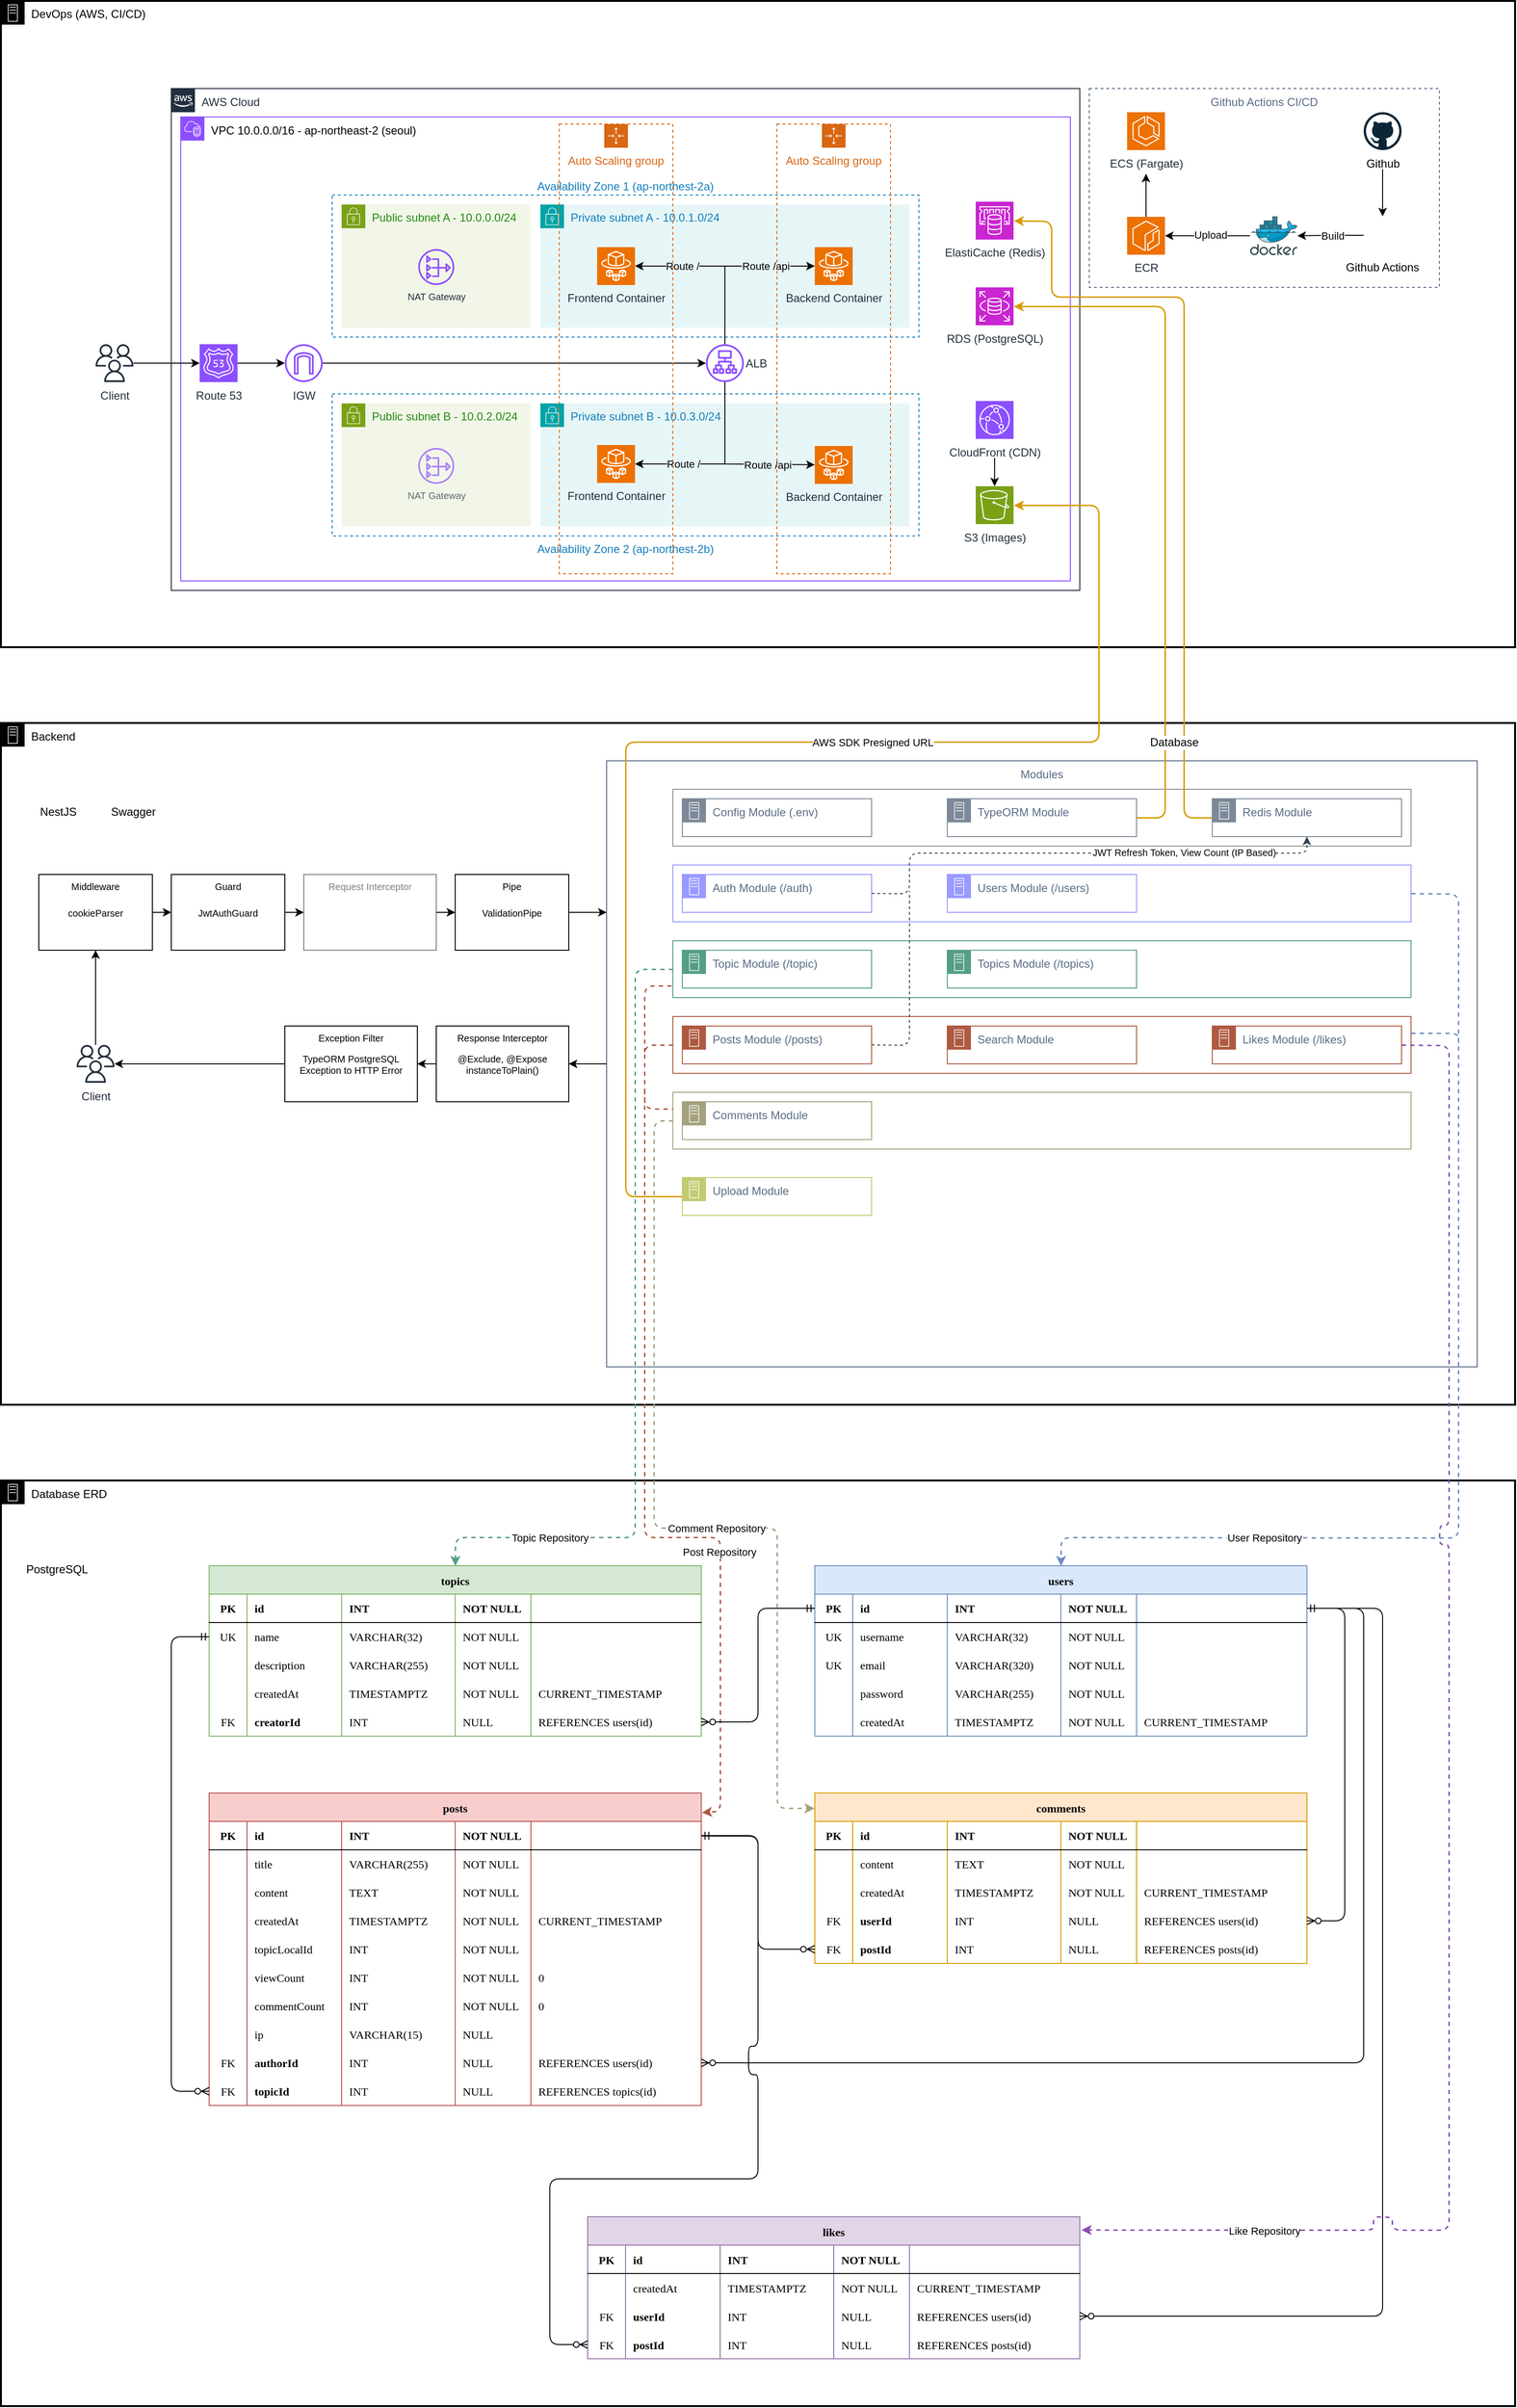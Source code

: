<mxfile version="27.0.9">
  <diagram name="페이지-1" id="HeLJ8z-ihjbbx8HL-2YR">
    <mxGraphModel dx="2365" dy="1698" grid="0" gridSize="10" guides="1" tooltips="1" connect="1" arrows="1" fold="1" page="1" pageScale="1" pageWidth="3300" pageHeight="4681" math="0" shadow="0">
      <root>
        <mxCell id="0" />
        <mxCell id="1" parent="0" />
        <mxCell id="itcXOkuhVqPN7WuCLbZP-383" value="Modules" style="fillColor=none;strokeColor=#5A6C86;verticalAlign=top;fontStyle=0;fontColor=#5A6C86;whiteSpace=wrap;html=1;movable=0;resizable=0;rotatable=0;deletable=0;editable=0;locked=1;connectable=0;" parent="1" vertex="1">
          <mxGeometry x="660" y="822.5" width="920" height="640" as="geometry" />
        </mxCell>
        <mxCell id="itcXOkuhVqPN7WuCLbZP-423" value="" style="fillColor=none;strokeColor=light-dark(#909090,#9577A3);verticalAlign=top;fontStyle=0;whiteSpace=wrap;html=1;fontColor=none;noLabel=1;" parent="1" vertex="1">
          <mxGeometry x="730" y="852.5" width="780" height="60" as="geometry" />
        </mxCell>
        <mxCell id="itcXOkuhVqPN7WuCLbZP-421" value="" style="fillColor=none;strokeColor=light-dark(#A4A27E,#9577A3);verticalAlign=top;fontStyle=0;whiteSpace=wrap;html=1;fontColor=none;noLabel=1;" parent="1" vertex="1">
          <mxGeometry x="730" y="1172.5" width="780" height="60" as="geometry" />
        </mxCell>
        <mxCell id="itcXOkuhVqPN7WuCLbZP-420" value="" style="fillColor=none;strokeColor=light-dark(#AE5A41,#9577A3);verticalAlign=top;fontStyle=0;whiteSpace=wrap;html=1;fontColor=none;noLabel=1;" parent="1" vertex="1">
          <mxGeometry x="730" y="1092.5" width="780" height="60" as="geometry" />
        </mxCell>
        <mxCell id="itcXOkuhVqPN7WuCLbZP-419" value="" style="fillColor=none;strokeColor=light-dark(#9a99ff, #9577a3);verticalAlign=top;fontStyle=0;whiteSpace=wrap;html=1;fontColor=none;noLabel=1;" parent="1" vertex="1">
          <mxGeometry x="730" y="932.5" width="780" height="60" as="geometry" />
        </mxCell>
        <mxCell id="itcXOkuhVqPN7WuCLbZP-204" value="Backend" style="points=[[0,0],[0.25,0],[0.5,0],[0.75,0],[1,0],[1,0.25],[1,0.5],[1,0.75],[1,1],[0.75,1],[0.5,1],[0.25,1],[0,1],[0,0.75],[0,0.5],[0,0.25]];outlineConnect=0;gradientColor=none;html=1;whiteSpace=wrap;fontSize=12;fontStyle=0;container=0;pointerEvents=0;collapsible=0;recursiveResize=0;shape=mxgraph.aws4.group;grIcon=mxgraph.aws4.group_on_premise;strokeColor=#000000;fillColor=none;verticalAlign=top;align=left;spacingLeft=30;fontColor=#000000;dashed=0;strokeWidth=2;" parent="1" vertex="1">
          <mxGeometry x="20" y="782.5" width="1600" height="720" as="geometry" />
        </mxCell>
        <mxCell id="itcXOkuhVqPN7WuCLbZP-202" value="DevOps (AWS, CI/CD)" style="points=[[0,0],[0.25,0],[0.5,0],[0.75,0],[1,0],[1,0.25],[1,0.5],[1,0.75],[1,1],[0.75,1],[0.5,1],[0.25,1],[0,1],[0,0.75],[0,0.5],[0,0.25]];outlineConnect=0;gradientColor=none;html=1;whiteSpace=wrap;fontSize=12;fontStyle=0;container=1;pointerEvents=0;collapsible=0;recursiveResize=0;shape=mxgraph.aws4.group;grIcon=mxgraph.aws4.group_on_premise;strokeColor=#000000;fillColor=none;verticalAlign=top;align=left;spacingLeft=30;fontColor=#000000;dashed=0;strokeWidth=2;" parent="1" vertex="1">
          <mxGeometry x="20" y="20" width="1600" height="682.5" as="geometry" />
        </mxCell>
        <mxCell id="itcXOkuhVqPN7WuCLbZP-203" value="Database ERD" style="points=[[0,0],[0.25,0],[0.5,0],[0.75,0],[1,0],[1,0.25],[1,0.5],[1,0.75],[1,1],[0.75,1],[0.5,1],[0.25,1],[0,1],[0,0.75],[0,0.5],[0,0.25]];outlineConnect=0;gradientColor=none;html=1;whiteSpace=wrap;fontSize=12;fontStyle=0;container=0;pointerEvents=0;collapsible=0;recursiveResize=0;shape=mxgraph.aws4.group;grIcon=mxgraph.aws4.group_on_premise;strokeColor=#000000;fillColor=none;verticalAlign=top;align=left;spacingLeft=30;fontColor=#000000;dashed=0;movable=0;resizable=0;rotatable=0;deletable=0;editable=0;locked=1;connectable=0;strokeWidth=2;" parent="1" vertex="1">
          <mxGeometry x="20" y="1582.5" width="1600" height="977.5" as="geometry" />
        </mxCell>
        <mxCell id="itcXOkuhVqPN7WuCLbZP-1" value="Github Actions CI/CD" style="fillColor=none;strokeColor=#5A6C86;dashed=1;verticalAlign=top;fontStyle=0;fontColor=#5A6C86;whiteSpace=wrap;html=1;movable=1;resizable=1;rotatable=1;deletable=1;editable=1;locked=0;connectable=1;" parent="1" vertex="1">
          <mxGeometry x="1170" y="112.5" width="370" height="210" as="geometry" />
        </mxCell>
        <mxCell id="itcXOkuhVqPN7WuCLbZP-2" value="&lt;span&gt;&lt;font style=&quot;color: rgb(0, 0, 0);&quot;&gt;VPC 10.0.0.0/16 -&amp;nbsp;&lt;/font&gt;&lt;/span&gt;&lt;font color=&quot;#000000&quot;&gt;ap-northeast-2 (seoul)&lt;/font&gt;" style="points=[[0,0],[0.25,0],[0.5,0],[0.75,0],[1,0],[1,0.25],[1,0.5],[1,0.75],[1,1],[0.75,1],[0.5,1],[0.25,1],[0,1],[0,0.75],[0,0.5],[0,0.25]];outlineConnect=0;gradientColor=none;html=1;whiteSpace=wrap;fontSize=12;fontStyle=0;container=0;pointerEvents=0;collapsible=0;recursiveResize=0;shape=mxgraph.aws4.group;grIcon=mxgraph.aws4.group_vpc2;strokeColor=#8C4FFF;fillColor=none;verticalAlign=top;align=left;spacingLeft=30;fontColor=#AAB7B8;dashed=0;" parent="1" vertex="1">
          <mxGeometry x="210" y="142.5" width="940" height="490" as="geometry" />
        </mxCell>
        <mxCell id="itcXOkuhVqPN7WuCLbZP-3" style="edgeStyle=orthogonalEdgeStyle;rounded=0;orthogonalLoop=1;jettySize=auto;html=1;" parent="1" source="itcXOkuhVqPN7WuCLbZP-4" target="itcXOkuhVqPN7WuCLbZP-46" edge="1">
          <mxGeometry relative="1" as="geometry" />
        </mxCell>
        <mxCell id="itcXOkuhVqPN7WuCLbZP-4" value="Client" style="sketch=0;outlineConnect=0;fontColor=#232F3E;gradientColor=none;fillColor=#232F3D;strokeColor=none;dashed=0;verticalLabelPosition=bottom;verticalAlign=top;align=center;html=1;fontSize=12;fontStyle=0;aspect=fixed;pointerEvents=1;shape=mxgraph.aws4.users;" parent="1" vertex="1">
          <mxGeometry x="120" y="382.5" width="40" height="40" as="geometry" />
        </mxCell>
        <mxCell id="itcXOkuhVqPN7WuCLbZP-5" value="AWS Cloud" style="points=[[0,0],[0.25,0],[0.5,0],[0.75,0],[1,0],[1,0.25],[1,0.5],[1,0.75],[1,1],[0.75,1],[0.5,1],[0.25,1],[0,1],[0,0.75],[0,0.5],[0,0.25]];outlineConnect=0;gradientColor=none;html=1;whiteSpace=wrap;fontSize=12;fontStyle=0;container=0;pointerEvents=0;collapsible=0;recursiveResize=0;shape=mxgraph.aws4.group;grIcon=mxgraph.aws4.group_aws_cloud_alt;strokeColor=#232F3E;fillColor=none;verticalAlign=top;align=left;spacingLeft=30;fontColor=#232F3E;dashed=0;" parent="1" vertex="1">
          <mxGeometry x="200" y="112.5" width="960" height="530" as="geometry" />
        </mxCell>
        <mxCell id="itcXOkuhVqPN7WuCLbZP-6" value="Availability Zone 1 (ap-northest-2a)" style="fillColor=none;strokeColor=#147EBA;dashed=1;verticalAlign=bottom;fontStyle=0;fontColor=#147EBA;whiteSpace=wrap;html=1;labelPosition=center;verticalLabelPosition=top;align=center;movable=1;resizable=1;rotatable=1;deletable=1;editable=1;locked=0;connectable=1;labelBackgroundColor=default;" parent="1" vertex="1">
          <mxGeometry x="370" y="225" width="620" height="150" as="geometry" />
        </mxCell>
        <mxCell id="itcXOkuhVqPN7WuCLbZP-7" value="Public subnet A - 10.0.0.0/24" style="points=[[0,0],[0.25,0],[0.5,0],[0.75,0],[1,0],[1,0.25],[1,0.5],[1,0.75],[1,1],[0.75,1],[0.5,1],[0.25,1],[0,1],[0,0.75],[0,0.5],[0,0.25]];outlineConnect=0;gradientColor=none;html=1;whiteSpace=wrap;fontSize=12;fontStyle=0;container=1;pointerEvents=0;collapsible=0;recursiveResize=0;shape=mxgraph.aws4.group;grIcon=mxgraph.aws4.group_security_group;grStroke=0;strokeColor=#7AA116;fillColor=#F2F6E8;verticalAlign=top;align=left;spacingLeft=30;fontColor=#248814;dashed=0;" parent="1" vertex="1">
          <mxGeometry x="380" y="235" width="200" height="130" as="geometry" />
        </mxCell>
        <mxCell id="itcXOkuhVqPN7WuCLbZP-8" value="NAT Gateway" style="sketch=0;outlineConnect=0;fontColor=#232F3E;gradientColor=none;fillColor=#8C4FFF;strokeColor=none;dashed=0;verticalLabelPosition=bottom;verticalAlign=top;align=center;html=1;fontSize=10;fontStyle=0;aspect=fixed;pointerEvents=1;shape=mxgraph.aws4.nat_gateway;" parent="itcXOkuhVqPN7WuCLbZP-7" vertex="1">
          <mxGeometry x="81" y="47" width="38" height="38" as="geometry" />
        </mxCell>
        <mxCell id="itcXOkuhVqPN7WuCLbZP-9" value="Private subnet A - 10.0.1.0/24" style="points=[[0,0],[0.25,0],[0.5,0],[0.75,0],[1,0],[1,0.25],[1,0.5],[1,0.75],[1,1],[0.75,1],[0.5,1],[0.25,1],[0,1],[0,0.75],[0,0.5],[0,0.25]];outlineConnect=0;gradientColor=none;html=1;whiteSpace=wrap;fontSize=12;fontStyle=0;container=1;pointerEvents=0;collapsible=0;recursiveResize=0;shape=mxgraph.aws4.group;grIcon=mxgraph.aws4.group_security_group;grStroke=0;strokeColor=#00A4A6;fillColor=#E6F6F7;verticalAlign=top;align=left;spacingLeft=30;fontColor=#147EBA;dashed=0;" parent="1" vertex="1">
          <mxGeometry x="590" y="235" width="390" height="130" as="geometry" />
        </mxCell>
        <mxCell id="itcXOkuhVqPN7WuCLbZP-10" value="Frontend Container" style="sketch=0;points=[[0,0,0],[0.25,0,0],[0.5,0,0],[0.75,0,0],[1,0,0],[0,1,0],[0.25,1,0],[0.5,1,0],[0.75,1,0],[1,1,0],[0,0.25,0],[0,0.5,0],[0,0.75,0],[1,0.25,0],[1,0.5,0],[1,0.75,0]];outlineConnect=0;fontColor=#232F3E;fillColor=#ED7100;strokeColor=#ffffff;dashed=0;verticalLabelPosition=bottom;verticalAlign=top;align=center;html=1;fontSize=12;fontStyle=0;aspect=fixed;shape=mxgraph.aws4.resourceIcon;resIcon=mxgraph.aws4.fargate;" parent="itcXOkuhVqPN7WuCLbZP-9" vertex="1">
          <mxGeometry x="60" y="45" width="40" height="40" as="geometry" />
        </mxCell>
        <mxCell id="itcXOkuhVqPN7WuCLbZP-11" value="Backend Container" style="sketch=0;points=[[0,0,0],[0.25,0,0],[0.5,0,0],[0.75,0,0],[1,0,0],[0,1,0],[0.25,1,0],[0.5,1,0],[0.75,1,0],[1,1,0],[0,0.25,0],[0,0.5,0],[0,0.75,0],[1,0.25,0],[1,0.5,0],[1,0.75,0]];outlineConnect=0;fontColor=#232F3E;fillColor=#ED7100;strokeColor=#ffffff;dashed=0;verticalLabelPosition=bottom;verticalAlign=top;align=center;html=1;fontSize=12;fontStyle=0;aspect=fixed;shape=mxgraph.aws4.resourceIcon;resIcon=mxgraph.aws4.fargate;" parent="itcXOkuhVqPN7WuCLbZP-9" vertex="1">
          <mxGeometry x="290" y="45" width="40" height="40" as="geometry" />
        </mxCell>
        <mxCell id="itcXOkuhVqPN7WuCLbZP-12" value="ALB" style="sketch=0;outlineConnect=0;fontColor=#232F3E;gradientColor=none;fillColor=#8C4FFF;strokeColor=none;dashed=0;verticalLabelPosition=middle;verticalAlign=middle;align=left;html=1;fontSize=12;fontStyle=0;aspect=fixed;pointerEvents=1;shape=mxgraph.aws4.application_load_balancer;labelPosition=right;" parent="1" vertex="1">
          <mxGeometry x="765" y="382.5" width="40" height="40" as="geometry" />
        </mxCell>
        <mxCell id="itcXOkuhVqPN7WuCLbZP-13" value="Availability Zone 2&lt;span style=&quot;background-color: rgb(255, 255, 255);&quot;&gt;&amp;nbsp;(ap-northest-2b)&lt;/span&gt;" style="fillColor=none;strokeColor=#147EBA;dashed=1;verticalAlign=top;fontStyle=0;fontColor=#147EBA;whiteSpace=wrap;html=1;labelPosition=center;verticalLabelPosition=bottom;align=center;movable=1;resizable=1;rotatable=1;deletable=1;editable=1;locked=0;connectable=1;" parent="1" vertex="1">
          <mxGeometry x="370" y="435" width="620" height="150" as="geometry" />
        </mxCell>
        <mxCell id="itcXOkuhVqPN7WuCLbZP-14" value="Public subnet B - 10.0.2.0/24" style="points=[[0,0],[0.25,0],[0.5,0],[0.75,0],[1,0],[1,0.25],[1,0.5],[1,0.75],[1,1],[0.75,1],[0.5,1],[0.25,1],[0,1],[0,0.75],[0,0.5],[0,0.25]];outlineConnect=0;gradientColor=none;html=1;whiteSpace=wrap;fontSize=12;fontStyle=0;container=1;pointerEvents=0;collapsible=0;recursiveResize=0;shape=mxgraph.aws4.group;grIcon=mxgraph.aws4.group_security_group;grStroke=0;strokeColor=#7AA116;fillColor=#F2F6E8;verticalAlign=top;align=left;spacingLeft=30;fontColor=#248814;dashed=0;" parent="1" vertex="1">
          <mxGeometry x="380" y="445" width="200" height="130" as="geometry" />
        </mxCell>
        <mxCell id="itcXOkuhVqPN7WuCLbZP-15" value="NAT Gateway" style="sketch=0;outlineConnect=0;fontColor=#232F3E;gradientColor=none;fillColor=#8C4FFF;strokeColor=none;dashed=0;verticalLabelPosition=bottom;verticalAlign=top;align=center;html=1;fontSize=10;fontStyle=0;aspect=fixed;pointerEvents=1;shape=mxgraph.aws4.nat_gateway;opacity=70;textOpacity=70;" parent="itcXOkuhVqPN7WuCLbZP-14" vertex="1">
          <mxGeometry x="81" y="47" width="38" height="38" as="geometry" />
        </mxCell>
        <mxCell id="itcXOkuhVqPN7WuCLbZP-16" value="Private subnet B - 10.0.3.0/24" style="points=[[0,0],[0.25,0],[0.5,0],[0.75,0],[1,0],[1,0.25],[1,0.5],[1,0.75],[1,1],[0.75,1],[0.5,1],[0.25,1],[0,1],[0,0.75],[0,0.5],[0,0.25]];outlineConnect=0;gradientColor=none;html=1;whiteSpace=wrap;fontSize=12;fontStyle=0;container=1;pointerEvents=0;collapsible=0;recursiveResize=0;shape=mxgraph.aws4.group;grIcon=mxgraph.aws4.group_security_group;grStroke=0;strokeColor=#00A4A6;fillColor=#E6F6F7;verticalAlign=top;align=left;spacingLeft=30;fontColor=#147EBA;dashed=0;" parent="1" vertex="1">
          <mxGeometry x="590" y="445" width="390" height="130" as="geometry" />
        </mxCell>
        <mxCell id="itcXOkuhVqPN7WuCLbZP-17" value="Frontend Container" style="sketch=0;points=[[0,0,0],[0.25,0,0],[0.5,0,0],[0.75,0,0],[1,0,0],[0,1,0],[0.25,1,0],[0.5,1,0],[0.75,1,0],[1,1,0],[0,0.25,0],[0,0.5,0],[0,0.75,0],[1,0.25,0],[1,0.5,0],[1,0.75,0]];outlineConnect=0;fontColor=#232F3E;fillColor=#ED7100;strokeColor=#ffffff;dashed=0;verticalLabelPosition=bottom;verticalAlign=top;align=center;html=1;fontSize=12;fontStyle=0;aspect=fixed;shape=mxgraph.aws4.resourceIcon;resIcon=mxgraph.aws4.fargate;" parent="itcXOkuhVqPN7WuCLbZP-16" vertex="1">
          <mxGeometry x="60" y="44" width="40" height="40" as="geometry" />
        </mxCell>
        <mxCell id="itcXOkuhVqPN7WuCLbZP-18" value="Backend Container" style="sketch=0;points=[[0,0,0],[0.25,0,0],[0.5,0,0],[0.75,0,0],[1,0,0],[0,1,0],[0.25,1,0],[0.5,1,0],[0.75,1,0],[1,1,0],[0,0.25,0],[0,0.5,0],[0,0.75,0],[1,0.25,0],[1,0.5,0],[1,0.75,0]];outlineConnect=0;fontColor=#232F3E;fillColor=#ED7100;strokeColor=#ffffff;dashed=0;verticalLabelPosition=bottom;verticalAlign=top;align=center;html=1;fontSize=12;fontStyle=0;aspect=fixed;shape=mxgraph.aws4.resourceIcon;resIcon=mxgraph.aws4.fargate;" parent="itcXOkuhVqPN7WuCLbZP-16" vertex="1">
          <mxGeometry x="290" y="45" width="40" height="40" as="geometry" />
        </mxCell>
        <mxCell id="itcXOkuhVqPN7WuCLbZP-19" value="" style="endArrow=classic;html=1;rounded=0;" parent="1" source="itcXOkuhVqPN7WuCLbZP-12" target="itcXOkuhVqPN7WuCLbZP-10" edge="1">
          <mxGeometry width="50" height="50" relative="1" as="geometry">
            <mxPoint x="740" y="335" as="sourcePoint" />
            <mxPoint x="790" y="285" as="targetPoint" />
            <Array as="points">
              <mxPoint x="785" y="300" />
            </Array>
          </mxGeometry>
        </mxCell>
        <mxCell id="itcXOkuhVqPN7WuCLbZP-20" value="Route /" style="edgeLabel;html=1;align=center;verticalAlign=middle;resizable=0;points=[];labelBackgroundColor=light-dark(#e6f5f7, #ededed);" parent="itcXOkuhVqPN7WuCLbZP-19" vertex="1" connectable="0">
          <mxGeometry x="0.467" y="1" relative="1" as="geometry">
            <mxPoint x="2" y="-1" as="offset" />
          </mxGeometry>
        </mxCell>
        <mxCell id="itcXOkuhVqPN7WuCLbZP-21" value="" style="endArrow=classic;html=1;rounded=0;labelBackgroundColor=default;" parent="1" source="itcXOkuhVqPN7WuCLbZP-12" target="itcXOkuhVqPN7WuCLbZP-11" edge="1">
          <mxGeometry width="50" height="50" relative="1" as="geometry">
            <mxPoint x="835" y="430" as="sourcePoint" />
            <mxPoint x="770" y="345" as="targetPoint" />
            <Array as="points">
              <mxPoint x="785" y="300" />
            </Array>
          </mxGeometry>
        </mxCell>
        <mxCell id="itcXOkuhVqPN7WuCLbZP-22" value="Route /api" style="edgeLabel;html=1;align=center;verticalAlign=middle;resizable=0;points=[];labelBackgroundColor=light-dark(#e6f5f7, #ededed);" parent="itcXOkuhVqPN7WuCLbZP-21" vertex="1" connectable="0">
          <mxGeometry x="0.314" relative="1" as="geometry">
            <mxPoint x="9" as="offset" />
          </mxGeometry>
        </mxCell>
        <mxCell id="itcXOkuhVqPN7WuCLbZP-23" value="" style="endArrow=classic;html=1;rounded=0;" parent="1" source="itcXOkuhVqPN7WuCLbZP-12" target="itcXOkuhVqPN7WuCLbZP-17" edge="1">
          <mxGeometry width="50" height="50" relative="1" as="geometry">
            <mxPoint x="845" y="510" as="sourcePoint" />
            <mxPoint x="780" y="425" as="targetPoint" />
            <Array as="points">
              <mxPoint x="785" y="509" />
            </Array>
          </mxGeometry>
        </mxCell>
        <mxCell id="itcXOkuhVqPN7WuCLbZP-24" value="Route /" style="edgeLabel;html=1;align=center;verticalAlign=middle;resizable=0;points=[];labelBackgroundColor=light-dark(#e6f5f7, #ededed);" parent="itcXOkuhVqPN7WuCLbZP-23" vertex="1" connectable="0">
          <mxGeometry x="0.529" relative="1" as="geometry">
            <mxPoint x="8" as="offset" />
          </mxGeometry>
        </mxCell>
        <mxCell id="itcXOkuhVqPN7WuCLbZP-25" value="" style="endArrow=classic;html=1;rounded=0;" parent="1" source="itcXOkuhVqPN7WuCLbZP-12" target="itcXOkuhVqPN7WuCLbZP-18" edge="1">
          <mxGeometry width="50" height="50" relative="1" as="geometry">
            <mxPoint x="845" y="510" as="sourcePoint" />
            <mxPoint x="910" y="425" as="targetPoint" />
            <Array as="points">
              <mxPoint x="785" y="509" />
            </Array>
          </mxGeometry>
        </mxCell>
        <mxCell id="itcXOkuhVqPN7WuCLbZP-26" value="Route /api" style="edgeLabel;html=1;align=center;verticalAlign=middle;resizable=0;points=[];labelBackgroundColor=light-dark(#e6f5f7, #ededed);" parent="itcXOkuhVqPN7WuCLbZP-25" vertex="1" connectable="0">
          <mxGeometry x="0.303" y="-1" relative="1" as="geometry">
            <mxPoint x="13" y="-1" as="offset" />
          </mxGeometry>
        </mxCell>
        <mxCell id="itcXOkuhVqPN7WuCLbZP-27" style="edgeStyle=orthogonalEdgeStyle;rounded=0;orthogonalLoop=1;jettySize=auto;html=1;" parent="1" source="itcXOkuhVqPN7WuCLbZP-28" target="itcXOkuhVqPN7WuCLbZP-12" edge="1">
          <mxGeometry relative="1" as="geometry" />
        </mxCell>
        <mxCell id="itcXOkuhVqPN7WuCLbZP-28" value="IGW" style="sketch=0;outlineConnect=0;fontColor=#232F3E;gradientColor=none;fillColor=#8C4FFF;strokeColor=none;dashed=0;verticalLabelPosition=bottom;verticalAlign=top;align=center;html=1;fontSize=12;fontStyle=0;aspect=fixed;pointerEvents=1;shape=mxgraph.aws4.internet_gateway;" parent="1" vertex="1">
          <mxGeometry x="320" y="382.5" width="40" height="40" as="geometry" />
        </mxCell>
        <mxCell id="itcXOkuhVqPN7WuCLbZP-29" value="ECR" style="sketch=0;points=[[0,0,0],[0.25,0,0],[0.5,0,0],[0.75,0,0],[1,0,0],[0,1,0],[0.25,1,0],[0.5,1,0],[0.75,1,0],[1,1,0],[0,0.25,0],[0,0.5,0],[0,0.75,0],[1,0.25,0],[1,0.5,0],[1,0.75,0]];outlineConnect=0;fontColor=#232F3E;fillColor=#ED7100;strokeColor=#ffffff;dashed=0;verticalLabelPosition=bottom;verticalAlign=top;align=center;html=1;fontSize=12;fontStyle=0;aspect=fixed;shape=mxgraph.aws4.resourceIcon;resIcon=mxgraph.aws4.ecr;" parent="1" vertex="1">
          <mxGeometry x="1210" y="248" width="40" height="40" as="geometry" />
        </mxCell>
        <mxCell id="itcXOkuhVqPN7WuCLbZP-30" style="edgeStyle=orthogonalEdgeStyle;rounded=0;orthogonalLoop=1;jettySize=auto;html=1;startArrow=classic;startFill=1;endArrow=none;" parent="1" target="itcXOkuhVqPN7WuCLbZP-29" edge="1">
          <mxGeometry relative="1" as="geometry">
            <mxPoint x="1230" y="202.5" as="sourcePoint" />
            <Array as="points">
              <mxPoint x="1230" y="222.5" />
              <mxPoint x="1230" y="222.5" />
            </Array>
          </mxGeometry>
        </mxCell>
        <mxCell id="itcXOkuhVqPN7WuCLbZP-31" value="ECS (Fargate)" style="sketch=0;points=[[0,0,0],[0.25,0,0],[0.5,0,0],[0.75,0,0],[1,0,0],[0,1,0],[0.25,1,0],[0.5,1,0],[0.75,1,0],[1,1,0],[0,0.25,0],[0,0.5,0],[0,0.75,0],[1,0.25,0],[1,0.5,0],[1,0.75,0]];outlineConnect=0;fontColor=#232F3E;fillColor=#ED7100;strokeColor=#ffffff;dashed=0;verticalLabelPosition=bottom;verticalAlign=top;align=center;html=1;fontSize=12;fontStyle=0;aspect=fixed;shape=mxgraph.aws4.resourceIcon;resIcon=mxgraph.aws4.ecs;" parent="1" vertex="1">
          <mxGeometry x="1210" y="137.5" width="40" height="40" as="geometry" />
        </mxCell>
        <mxCell id="itcXOkuhVqPN7WuCLbZP-32" style="edgeStyle=orthogonalEdgeStyle;rounded=0;orthogonalLoop=1;jettySize=auto;html=1;" parent="1" target="itcXOkuhVqPN7WuCLbZP-36" edge="1">
          <mxGeometry relative="1" as="geometry">
            <mxPoint x="1480" y="197.5" as="sourcePoint" />
            <Array as="points">
              <mxPoint x="1480" y="207.5" />
              <mxPoint x="1480" y="207.5" />
            </Array>
          </mxGeometry>
        </mxCell>
        <mxCell id="itcXOkuhVqPN7WuCLbZP-33" value="Github" style="dashed=0;outlineConnect=0;html=1;align=center;labelPosition=center;verticalLabelPosition=bottom;verticalAlign=top;shape=mxgraph.weblogos.github" parent="1" vertex="1">
          <mxGeometry x="1460" y="137.5" width="40" height="40" as="geometry" />
        </mxCell>
        <mxCell id="itcXOkuhVqPN7WuCLbZP-34" style="edgeStyle=orthogonalEdgeStyle;rounded=0;orthogonalLoop=1;jettySize=auto;html=1;" parent="1" source="itcXOkuhVqPN7WuCLbZP-36" target="itcXOkuhVqPN7WuCLbZP-39" edge="1">
          <mxGeometry relative="1" as="geometry" />
        </mxCell>
        <mxCell id="itcXOkuhVqPN7WuCLbZP-35" value="Build" style="edgeLabel;html=1;align=center;verticalAlign=middle;resizable=0;points=[];" parent="itcXOkuhVqPN7WuCLbZP-34" vertex="1" connectable="0">
          <mxGeometry x="-0.173" relative="1" as="geometry">
            <mxPoint x="-4" as="offset" />
          </mxGeometry>
        </mxCell>
        <mxCell id="itcXOkuhVqPN7WuCLbZP-36" value="Github Actions" style="shape=image;verticalLabelPosition=bottom;labelBackgroundColor=default;verticalAlign=top;aspect=fixed;imageAspect=0;image=https://miro.medium.com/v2/resize:fit:400/1*txwKGJOoQ2W0ka_9htbu0Q.png;" parent="1" vertex="1">
          <mxGeometry x="1460" y="247.5" width="40" height="40" as="geometry" />
        </mxCell>
        <mxCell id="itcXOkuhVqPN7WuCLbZP-37" style="edgeStyle=orthogonalEdgeStyle;rounded=0;orthogonalLoop=1;jettySize=auto;html=1;" parent="1" source="itcXOkuhVqPN7WuCLbZP-39" target="itcXOkuhVqPN7WuCLbZP-29" edge="1">
          <mxGeometry relative="1" as="geometry" />
        </mxCell>
        <mxCell id="itcXOkuhVqPN7WuCLbZP-38" value="Upload" style="edgeLabel;html=1;align=center;verticalAlign=middle;resizable=0;points=[];" parent="itcXOkuhVqPN7WuCLbZP-37" vertex="1" connectable="0">
          <mxGeometry x="0.114" relative="1" as="geometry">
            <mxPoint x="8" y="-1" as="offset" />
          </mxGeometry>
        </mxCell>
        <mxCell id="itcXOkuhVqPN7WuCLbZP-39" value="" style="image;sketch=0;aspect=fixed;html=1;points=[];align=center;fontSize=12;image=img/lib/mscae/Docker.svg;" parent="1" vertex="1">
          <mxGeometry x="1340" y="247.5" width="50" height="41" as="geometry" />
        </mxCell>
        <mxCell id="itcXOkuhVqPN7WuCLbZP-40" value="Auto Scaling group" style="points=[[0,0],[0.25,0],[0.5,0],[0.75,0],[1,0],[1,0.25],[1,0.5],[1,0.75],[1,1],[0.75,1],[0.5,1],[0.25,1],[0,1],[0,0.75],[0,0.5],[0,0.25]];outlineConnect=0;gradientColor=none;html=1;whiteSpace=wrap;fontSize=12;fontStyle=0;container=1;pointerEvents=0;collapsible=0;recursiveResize=0;shape=mxgraph.aws4.groupCenter;grIcon=mxgraph.aws4.group_auto_scaling_group;grStroke=1;strokeColor=#D86613;fillColor=none;verticalAlign=top;align=center;fontColor=#D86613;dashed=1;spacingTop=25;" parent="1" vertex="1">
          <mxGeometry x="610" y="150" width="120" height="475" as="geometry" />
        </mxCell>
        <mxCell id="itcXOkuhVqPN7WuCLbZP-41" value="Auto Scaling group" style="points=[[0,0],[0.25,0],[0.5,0],[0.75,0],[1,0],[1,0.25],[1,0.5],[1,0.75],[1,1],[0.75,1],[0.5,1],[0.25,1],[0,1],[0,0.75],[0,0.5],[0,0.25]];outlineConnect=0;gradientColor=none;html=1;whiteSpace=wrap;fontSize=12;fontStyle=0;container=1;pointerEvents=0;collapsible=0;recursiveResize=0;shape=mxgraph.aws4.groupCenter;grIcon=mxgraph.aws4.group_auto_scaling_group;grStroke=1;strokeColor=#D86613;fillColor=none;verticalAlign=top;align=center;fontColor=#D86613;dashed=1;spacingTop=25;" parent="1" vertex="1">
          <mxGeometry x="840" y="150" width="120" height="475" as="geometry" />
        </mxCell>
        <mxCell id="itcXOkuhVqPN7WuCLbZP-42" value="CloudFront (CDN)" style="sketch=0;points=[[0,0,0],[0.25,0,0],[0.5,0,0],[0.75,0,0],[1,0,0],[0,1,0],[0.25,1,0],[0.5,1,0],[0.75,1,0],[1,1,0],[0,0.25,0],[0,0.5,0],[0,0.75,0],[1,0.25,0],[1,0.5,0],[1,0.75,0]];outlineConnect=0;fontColor=#232F3E;fillColor=#8C4FFF;strokeColor=#ffffff;dashed=0;verticalLabelPosition=bottom;verticalAlign=top;align=center;html=1;fontSize=12;fontStyle=0;aspect=fixed;shape=mxgraph.aws4.resourceIcon;resIcon=mxgraph.aws4.cloudfront;" parent="1" vertex="1">
          <mxGeometry x="1050" y="442.5" width="40" height="40" as="geometry" />
        </mxCell>
        <mxCell id="itcXOkuhVqPN7WuCLbZP-43" value="S3 (Images)" style="sketch=0;points=[[0,0,0],[0.25,0,0],[0.5,0,0],[0.75,0,0],[1,0,0],[0,1,0],[0.25,1,0],[0.5,1,0],[0.75,1,0],[1,1,0],[0,0.25,0],[0,0.5,0],[0,0.75,0],[1,0.25,0],[1,0.5,0],[1,0.75,0]];outlineConnect=0;fontColor=#232F3E;fillColor=#7AA116;strokeColor=#ffffff;dashed=0;verticalLabelPosition=bottom;verticalAlign=top;align=center;html=1;fontSize=12;fontStyle=0;aspect=fixed;shape=mxgraph.aws4.resourceIcon;resIcon=mxgraph.aws4.s3;" parent="1" vertex="1">
          <mxGeometry x="1050" y="532.5" width="40" height="40" as="geometry" />
        </mxCell>
        <mxCell id="itcXOkuhVqPN7WuCLbZP-44" style="edgeStyle=orthogonalEdgeStyle;rounded=0;orthogonalLoop=1;jettySize=auto;html=1;entryX=0.5;entryY=0;entryDx=0;entryDy=0;entryPerimeter=0;" parent="1" target="itcXOkuhVqPN7WuCLbZP-43" edge="1">
          <mxGeometry relative="1" as="geometry">
            <mxPoint x="1070" y="502.5" as="sourcePoint" />
          </mxGeometry>
        </mxCell>
        <mxCell id="itcXOkuhVqPN7WuCLbZP-45" style="edgeStyle=orthogonalEdgeStyle;rounded=0;orthogonalLoop=1;jettySize=auto;html=1;" parent="1" source="itcXOkuhVqPN7WuCLbZP-46" target="itcXOkuhVqPN7WuCLbZP-28" edge="1">
          <mxGeometry relative="1" as="geometry" />
        </mxCell>
        <mxCell id="itcXOkuhVqPN7WuCLbZP-46" value="Route 53" style="sketch=0;points=[[0,0,0],[0.25,0,0],[0.5,0,0],[0.75,0,0],[1,0,0],[0,1,0],[0.25,1,0],[0.5,1,0],[0.75,1,0],[1,1,0],[0,0.25,0],[0,0.5,0],[0,0.75,0],[1,0.25,0],[1,0.5,0],[1,0.75,0]];outlineConnect=0;fontColor=#232F3E;fillColor=#8C4FFF;strokeColor=#ffffff;dashed=0;verticalLabelPosition=bottom;verticalAlign=top;align=center;html=1;fontSize=12;fontStyle=0;aspect=fixed;shape=mxgraph.aws4.resourceIcon;resIcon=mxgraph.aws4.route_53;" parent="1" vertex="1">
          <mxGeometry x="230" y="382.5" width="40" height="40" as="geometry" />
        </mxCell>
        <mxCell id="itcXOkuhVqPN7WuCLbZP-47" value="ElastiCache (Redis)" style="sketch=0;points=[[0,0,0],[0.25,0,0],[0.5,0,0],[0.75,0,0],[1,0,0],[0,1,0],[0.25,1,0],[0.5,1,0],[0.75,1,0],[1,1,0],[0,0.25,0],[0,0.5,0],[0,0.75,0],[1,0.25,0],[1,0.5,0],[1,0.75,0]];outlineConnect=0;fontColor=#232F3E;fillColor=#C925D1;strokeColor=#ffffff;dashed=0;verticalLabelPosition=bottom;verticalAlign=top;align=center;html=1;fontSize=12;fontStyle=0;aspect=fixed;shape=mxgraph.aws4.resourceIcon;resIcon=mxgraph.aws4.elasticache;" parent="1" vertex="1">
          <mxGeometry x="1050" y="232" width="40" height="40" as="geometry" />
        </mxCell>
        <mxCell id="itcXOkuhVqPN7WuCLbZP-48" value="RDS (PostgreSQL)" style="sketch=0;points=[[0,0,0],[0.25,0,0],[0.5,0,0],[0.75,0,0],[1,0,0],[0,1,0],[0.25,1,0],[0.5,1,0],[0.75,1,0],[1,1,0],[0,0.25,0],[0,0.5,0],[0,0.75,0],[1,0.25,0],[1,0.5,0],[1,0.75,0]];outlineConnect=0;fontColor=#232F3E;fillColor=#C925D1;strokeColor=#ffffff;dashed=0;verticalLabelPosition=bottom;verticalAlign=top;align=center;html=1;fontSize=12;fontStyle=0;aspect=fixed;shape=mxgraph.aws4.resourceIcon;resIcon=mxgraph.aws4.rds;" parent="1" vertex="1">
          <mxGeometry x="1050" y="322.5" width="40" height="40" as="geometry" />
        </mxCell>
        <mxCell id="itcXOkuhVqPN7WuCLbZP-378" value="" style="endArrow=classic;html=1;rounded=1;curved=0;fillColor=#dae8fc;strokeColor=#559E83;dashed=1;entryX=0.5;entryY=0;entryDx=0;entryDy=0;strokeWidth=1.5;exitX=0;exitY=0.5;exitDx=0;exitDy=0;" parent="1" source="itcXOkuhVqPN7WuCLbZP-414" target="itcXOkuhVqPN7WuCLbZP-49" edge="1">
          <mxGeometry width="50" height="50" relative="1" as="geometry">
            <mxPoint x="640" y="1452.5" as="sourcePoint" />
            <mxPoint x="750" y="1712.5" as="targetPoint" />
            <Array as="points">
              <mxPoint x="690" y="1042.5" />
              <mxPoint x="690" y="1642.5" />
              <mxPoint x="500" y="1642.5" />
            </Array>
          </mxGeometry>
        </mxCell>
        <mxCell id="_g8NAPxAyyhOKIvRYlVc-91" value="Topic Repository" style="edgeLabel;html=1;align=center;verticalAlign=middle;resizable=0;points=[];" vertex="1" connectable="0" parent="itcXOkuhVqPN7WuCLbZP-378">
          <mxGeometry x="0.747" y="-1" relative="1" as="geometry">
            <mxPoint x="21" y="1" as="offset" />
          </mxGeometry>
        </mxCell>
        <mxCell id="itcXOkuhVqPN7WuCLbZP-380" value="" style="endArrow=classic;html=1;rounded=1;fillColor=#ffe6cc;strokeColor=#d79b00;strokeWidth=1.5;curved=0;exitX=1;exitY=0.5;exitDx=0;exitDy=0;" parent="1" source="itcXOkuhVqPN7WuCLbZP-361" target="itcXOkuhVqPN7WuCLbZP-48" edge="1">
          <mxGeometry width="50" height="50" relative="1" as="geometry">
            <mxPoint x="1100" y="672.5" as="sourcePoint" />
            <mxPoint x="1150" y="622.5" as="targetPoint" />
            <Array as="points">
              <mxPoint x="1250" y="882.5" />
              <mxPoint x="1250" y="742.5" />
              <mxPoint x="1250" y="342.5" />
            </Array>
          </mxGeometry>
        </mxCell>
        <mxCell id="itcXOkuhVqPN7WuCLbZP-382" value="" style="endArrow=classic;html=1;rounded=1;fillColor=#ffe6cc;strokeColor=#d79b00;strokeWidth=1.5;curved=0;" parent="1" source="itcXOkuhVqPN7WuCLbZP-362" target="itcXOkuhVqPN7WuCLbZP-47" edge="1">
          <mxGeometry width="50" height="50" relative="1" as="geometry">
            <mxPoint x="1030" y="542.5" as="sourcePoint" />
            <mxPoint x="1080" y="492.5" as="targetPoint" />
            <Array as="points">
              <mxPoint x="1270" y="882.5" />
              <mxPoint x="1270" y="332.5" />
              <mxPoint x="1130" y="332.5" />
              <mxPoint x="1130" y="252.5" />
            </Array>
          </mxGeometry>
        </mxCell>
        <mxCell id="itcXOkuhVqPN7WuCLbZP-384" value="" style="endArrow=classic;html=1;rounded=1;exitX=0;exitY=0.5;exitDx=0;exitDy=0;curved=0;fillColor=#ffe6cc;strokeColor=#d79b00;strokeWidth=1.5;" parent="1" source="itcXOkuhVqPN7WuCLbZP-373" target="itcXOkuhVqPN7WuCLbZP-43" edge="1">
          <mxGeometry width="50" height="50" relative="1" as="geometry">
            <mxPoint x="1030" y="1222.5" as="sourcePoint" />
            <mxPoint x="1080" y="1172.5" as="targetPoint" />
            <Array as="points">
              <mxPoint x="680" y="1282.5" />
              <mxPoint x="680" y="802.5" />
              <mxPoint x="1180" y="802.5" />
              <mxPoint x="1180" y="552.5" />
            </Array>
          </mxGeometry>
        </mxCell>
        <mxCell id="itcXOkuhVqPN7WuCLbZP-385" value="AWS SDK Presigned URL" style="edgeLabel;html=1;align=center;verticalAlign=middle;resizable=0;points=[];" parent="itcXOkuhVqPN7WuCLbZP-384" vertex="1" connectable="0">
          <mxGeometry x="0.227" y="1" relative="1" as="geometry">
            <mxPoint x="-46" y="1" as="offset" />
          </mxGeometry>
        </mxCell>
        <mxCell id="itcXOkuhVqPN7WuCLbZP-359" value="NestJS" style="shape=image;verticalLabelPosition=bottom;labelBackgroundColor=default;verticalAlign=top;aspect=fixed;imageAspect=0;image=https://upload.wikimedia.org/wikipedia/commons/thumb/a/a8/NestJS.svg/1200px-NestJS.svg.png;" parent="1" vertex="1">
          <mxGeometry x="60" y="822.5" width="41.38" height="40" as="geometry" />
        </mxCell>
        <mxCell id="itcXOkuhVqPN7WuCLbZP-360" value="Config Module (.env)" style="points=[[0,0],[0.25,0],[0.5,0],[0.75,0],[1,0],[1,0.25],[1,0.5],[1,0.75],[1,1],[0.75,1],[0.5,1],[0.25,1],[0,1],[0,0.75],[0,0.5],[0,0.25]];outlineConnect=0;gradientColor=none;html=1;whiteSpace=wrap;fontSize=12;fontStyle=0;container=1;pointerEvents=0;collapsible=0;recursiveResize=0;shape=mxgraph.aws4.group;grIcon=mxgraph.aws4.group_on_premise;strokeColor=#7D8998;fillColor=none;verticalAlign=top;align=left;spacingLeft=30;fontColor=#5A6C86;dashed=0;" parent="1" vertex="1">
          <mxGeometry x="740" y="862.5" width="200" height="40" as="geometry" />
        </mxCell>
        <mxCell id="itcXOkuhVqPN7WuCLbZP-361" value="TypeORM Module" style="points=[[0,0],[0.25,0],[0.5,0],[0.75,0],[1,0],[1,0.25],[1,0.5],[1,0.75],[1,1],[0.75,1],[0.5,1],[0.25,1],[0,1],[0,0.75],[0,0.5],[0,0.25]];outlineConnect=0;gradientColor=none;html=1;whiteSpace=wrap;fontSize=12;fontStyle=0;container=1;pointerEvents=0;collapsible=0;recursiveResize=0;shape=mxgraph.aws4.group;grIcon=mxgraph.aws4.group_on_premise;strokeColor=#7D8998;fillColor=none;verticalAlign=top;align=left;spacingLeft=30;fontColor=#5A6C86;dashed=0;" parent="1" vertex="1">
          <mxGeometry x="1020" y="862.5" width="200" height="40" as="geometry" />
        </mxCell>
        <mxCell id="itcXOkuhVqPN7WuCLbZP-362" value="Redis Module" style="points=[[0,0],[0.25,0],[0.5,0],[0.75,0],[1,0],[1,0.25],[1,0.5],[1,0.75],[1,1],[0.75,1],[0.5,1],[0.25,1],[0,1],[0,0.75],[0,0.5],[0,0.25]];outlineConnect=0;gradientColor=none;html=1;whiteSpace=wrap;fontSize=12;fontStyle=0;container=1;pointerEvents=0;collapsible=0;recursiveResize=0;shape=mxgraph.aws4.group;grIcon=mxgraph.aws4.group_on_premise;strokeColor=#7D8998;fillColor=none;verticalAlign=top;align=left;spacingLeft=30;fontColor=#5A6C86;dashed=0;" parent="1" vertex="1">
          <mxGeometry x="1300" y="862.5" width="200" height="40" as="geometry" />
        </mxCell>
        <mxCell id="itcXOkuhVqPN7WuCLbZP-366" value="Auth Module (/auth)" style="points=[[0,0],[0.25,0],[0.5,0],[0.75,0],[1,0],[1,0.25],[1,0.5],[1,0.75],[1,1],[0.75,1],[0.5,1],[0.25,1],[0,1],[0,0.75],[0,0.5],[0,0.25]];outlineConnect=0;gradientColor=none;html=1;whiteSpace=wrap;fontSize=12;fontStyle=0;container=1;pointerEvents=0;collapsible=0;recursiveResize=0;shape=mxgraph.aws4.group;grIcon=mxgraph.aws4.group_on_premise;strokeColor=#9999FF;fillColor=none;verticalAlign=top;align=left;spacingLeft=30;fontColor=#5A6C86;dashed=0;" parent="1" vertex="1">
          <mxGeometry x="740" y="942.5" width="200" height="40" as="geometry" />
        </mxCell>
        <mxCell id="itcXOkuhVqPN7WuCLbZP-367" value="Users Module (/users)" style="points=[[0,0],[0.25,0],[0.5,0],[0.75,0],[1,0],[1,0.25],[1,0.5],[1,0.75],[1,1],[0.75,1],[0.5,1],[0.25,1],[0,1],[0,0.75],[0,0.5],[0,0.25]];outlineConnect=0;gradientColor=none;html=1;whiteSpace=wrap;fontSize=12;fontStyle=0;container=1;pointerEvents=0;collapsible=0;recursiveResize=0;shape=mxgraph.aws4.group;grIcon=mxgraph.aws4.group_on_premise;strokeColor=#9999FF;fillColor=none;verticalAlign=top;align=left;spacingLeft=30;fontColor=#5A6C86;dashed=0;" parent="1" vertex="1">
          <mxGeometry x="1020" y="942.5" width="200" height="40" as="geometry" />
        </mxCell>
        <mxCell id="itcXOkuhVqPN7WuCLbZP-368" value="Posts Module (/posts)" style="points=[[0,0],[0.25,0],[0.5,0],[0.75,0],[1,0],[1,0.25],[1,0.5],[1,0.75],[1,1],[0.75,1],[0.5,1],[0.25,1],[0,1],[0,0.75],[0,0.5],[0,0.25]];outlineConnect=0;gradientColor=none;html=1;whiteSpace=wrap;fontSize=12;fontStyle=0;container=1;pointerEvents=0;collapsible=0;recursiveResize=0;shape=mxgraph.aws4.group;grIcon=mxgraph.aws4.group_on_premise;strokeColor=light-dark(#AE5A41,#9577A3);fillColor=none;verticalAlign=top;align=left;spacingLeft=30;fontColor=#5A6C86;dashed=0;" parent="1" vertex="1">
          <mxGeometry x="740" y="1102.5" width="200" height="40" as="geometry" />
        </mxCell>
        <mxCell id="itcXOkuhVqPN7WuCLbZP-369" value="Topic Module (/topic)" style="points=[[0,0],[0.25,0],[0.5,0],[0.75,0],[1,0],[1,0.25],[1,0.5],[1,0.75],[1,1],[0.75,1],[0.5,1],[0.25,1],[0,1],[0,0.75],[0,0.5],[0,0.25]];outlineConnect=0;gradientColor=none;html=1;whiteSpace=wrap;fontSize=12;fontStyle=0;container=1;pointerEvents=0;collapsible=0;recursiveResize=0;shape=mxgraph.aws4.group;grIcon=mxgraph.aws4.group_on_premise;strokeColor=#559E83;fillColor=none;verticalAlign=top;align=left;spacingLeft=30;fontColor=#5A6C86;dashed=0;" parent="1" vertex="1">
          <mxGeometry x="740" y="1022.5" width="200" height="40" as="geometry" />
        </mxCell>
        <mxCell id="itcXOkuhVqPN7WuCLbZP-370" value="Topics Module (/topics)" style="points=[[0,0],[0.25,0],[0.5,0],[0.75,0],[1,0],[1,0.25],[1,0.5],[1,0.75],[1,1],[0.75,1],[0.5,1],[0.25,1],[0,1],[0,0.75],[0,0.5],[0,0.25]];outlineConnect=0;gradientColor=none;html=1;whiteSpace=wrap;fontSize=12;fontStyle=0;container=1;pointerEvents=0;collapsible=0;recursiveResize=0;shape=mxgraph.aws4.group;grIcon=mxgraph.aws4.group_on_premise;strokeColor=#559E83;fillColor=none;verticalAlign=top;align=left;spacingLeft=30;fontColor=#5A6C86;dashed=0;" parent="1" vertex="1">
          <mxGeometry x="1020" y="1022.5" width="200" height="40" as="geometry" />
        </mxCell>
        <mxCell id="itcXOkuhVqPN7WuCLbZP-371" value="Search Module" style="points=[[0,0],[0.25,0],[0.5,0],[0.75,0],[1,0],[1,0.25],[1,0.5],[1,0.75],[1,1],[0.75,1],[0.5,1],[0.25,1],[0,1],[0,0.75],[0,0.5],[0,0.25]];outlineConnect=0;gradientColor=none;html=1;whiteSpace=wrap;fontSize=12;fontStyle=0;container=1;pointerEvents=0;collapsible=0;recursiveResize=0;shape=mxgraph.aws4.group;grIcon=mxgraph.aws4.group_on_premise;strokeColor=light-dark(#AE5A41,#9577A3);fillColor=none;verticalAlign=top;align=left;spacingLeft=30;fontColor=#5A6C86;dashed=0;" parent="1" vertex="1">
          <mxGeometry x="1020" y="1102.5" width="200" height="40" as="geometry" />
        </mxCell>
        <mxCell id="itcXOkuhVqPN7WuCLbZP-372" value="Comments Module" style="points=[[0,0],[0.25,0],[0.5,0],[0.75,0],[1,0],[1,0.25],[1,0.5],[1,0.75],[1,1],[0.75,1],[0.5,1],[0.25,1],[0,1],[0,0.75],[0,0.5],[0,0.25]];outlineConnect=0;gradientColor=none;html=1;whiteSpace=wrap;fontSize=12;fontStyle=0;container=1;pointerEvents=0;collapsible=0;recursiveResize=0;shape=mxgraph.aws4.group;grIcon=mxgraph.aws4.group_on_premise;strokeColor=light-dark(#A4A27E,#9577A3);fillColor=none;verticalAlign=top;align=left;spacingLeft=30;fontColor=#5A6C86;dashed=0;" parent="1" vertex="1">
          <mxGeometry x="740" y="1182.5" width="200" height="40" as="geometry" />
        </mxCell>
        <mxCell id="itcXOkuhVqPN7WuCLbZP-373" value="Upload Module" style="points=[[0,0],[0.25,0],[0.5,0],[0.75,0],[1,0],[1,0.25],[1,0.5],[1,0.75],[1,1],[0.75,1],[0.5,1],[0.25,1],[0,1],[0,0.75],[0,0.5],[0,0.25]];outlineConnect=0;gradientColor=none;html=1;whiteSpace=wrap;fontSize=12;fontStyle=0;container=1;pointerEvents=0;collapsible=0;recursiveResize=0;shape=mxgraph.aws4.group;grIcon=mxgraph.aws4.group_on_premise;strokeColor=#C3CB71;fillColor=none;verticalAlign=top;align=left;spacingLeft=30;fontColor=#5A6C86;dashed=0;" parent="1" vertex="1">
          <mxGeometry x="740" y="1262.5" width="200" height="40" as="geometry" />
        </mxCell>
        <mxCell id="itcXOkuhVqPN7WuCLbZP-387" value="Database" style="text;html=1;align=center;verticalAlign=middle;whiteSpace=wrap;rounded=0;labelBackgroundColor=default;" parent="1" vertex="1">
          <mxGeometry x="1230" y="787.5" width="60" height="30" as="geometry" />
        </mxCell>
        <mxCell id="itcXOkuhVqPN7WuCLbZP-390" value="Middleware" style="fillColor=none;strokeColor=default;verticalAlign=top;fontStyle=0;fontColor=#000000;whiteSpace=wrap;html=1;fontSize=10;" parent="1" vertex="1">
          <mxGeometry x="60" y="942.5" width="120" height="80" as="geometry" />
        </mxCell>
        <mxCell id="itcXOkuhVqPN7WuCLbZP-391" value="Guard" style="fillColor=none;strokeColor=default;verticalAlign=top;fontStyle=0;fontColor=#000000;whiteSpace=wrap;html=1;fontSize=10;" parent="1" vertex="1">
          <mxGeometry x="200" y="942.5" width="120" height="80" as="geometry" />
        </mxCell>
        <mxCell id="itcXOkuhVqPN7WuCLbZP-392" value="Request Interceptor" style="fillColor=none;strokeColor=default;verticalAlign=top;fontStyle=0;fontColor=#000000;whiteSpace=wrap;html=1;fontSize=10;opacity=50;textOpacity=50;" parent="1" vertex="1">
          <mxGeometry x="340" y="942.5" width="140" height="80" as="geometry" />
        </mxCell>
        <mxCell id="itcXOkuhVqPN7WuCLbZP-393" value="Pipe" style="fillColor=none;strokeColor=default;verticalAlign=top;fontStyle=0;fontColor=#000000;whiteSpace=wrap;html=1;fontSize=10;" parent="1" vertex="1">
          <mxGeometry x="500" y="942.5" width="120" height="80" as="geometry" />
        </mxCell>
        <mxCell id="itcXOkuhVqPN7WuCLbZP-406" style="edgeStyle=orthogonalEdgeStyle;rounded=0;orthogonalLoop=1;jettySize=auto;html=1;" parent="1" source="itcXOkuhVqPN7WuCLbZP-396" target="itcXOkuhVqPN7WuCLbZP-404" edge="1">
          <mxGeometry relative="1" as="geometry" />
        </mxCell>
        <mxCell id="itcXOkuhVqPN7WuCLbZP-396" value="Exception Filter" style="fillColor=none;strokeColor=default;verticalAlign=top;fontStyle=0;fontColor=#000000;whiteSpace=wrap;html=1;fontSize=10;" parent="1" vertex="1">
          <mxGeometry x="320" y="1102.5" width="140" height="80" as="geometry" />
        </mxCell>
        <mxCell id="itcXOkuhVqPN7WuCLbZP-397" value="Response Interceptor" style="fillColor=none;strokeColor=default;verticalAlign=top;fontStyle=0;fontColor=#000000;whiteSpace=wrap;html=1;fontSize=10;" parent="1" vertex="1">
          <mxGeometry x="480" y="1102.5" width="140" height="80" as="geometry" />
        </mxCell>
        <mxCell id="itcXOkuhVqPN7WuCLbZP-398" value="" style="endArrow=classic;html=1;rounded=0;exitX=1;exitY=0.5;exitDx=0;exitDy=0;entryX=0;entryY=0.5;entryDx=0;entryDy=0;" parent="1" source="itcXOkuhVqPN7WuCLbZP-390" target="itcXOkuhVqPN7WuCLbZP-391" edge="1">
          <mxGeometry width="50" height="50" relative="1" as="geometry">
            <mxPoint x="380" y="1092.5" as="sourcePoint" />
            <mxPoint x="430" y="1042.5" as="targetPoint" />
          </mxGeometry>
        </mxCell>
        <mxCell id="itcXOkuhVqPN7WuCLbZP-399" value="" style="endArrow=classic;html=1;rounded=0;exitX=1;exitY=0.5;exitDx=0;exitDy=0;" parent="1" source="itcXOkuhVqPN7WuCLbZP-391" target="itcXOkuhVqPN7WuCLbZP-392" edge="1">
          <mxGeometry width="50" height="50" relative="1" as="geometry">
            <mxPoint x="290" y="992.5" as="sourcePoint" />
            <mxPoint x="310" y="992.5" as="targetPoint" />
          </mxGeometry>
        </mxCell>
        <mxCell id="itcXOkuhVqPN7WuCLbZP-400" value="" style="endArrow=classic;html=1;rounded=0;exitX=1;exitY=0.5;exitDx=0;exitDy=0;entryX=0;entryY=0.5;entryDx=0;entryDy=0;" parent="1" source="itcXOkuhVqPN7WuCLbZP-392" target="itcXOkuhVqPN7WuCLbZP-393" edge="1">
          <mxGeometry width="50" height="50" relative="1" as="geometry">
            <mxPoint x="450" y="1002.5" as="sourcePoint" />
            <mxPoint x="470" y="1002.5" as="targetPoint" />
          </mxGeometry>
        </mxCell>
        <mxCell id="itcXOkuhVqPN7WuCLbZP-401" value="" style="endArrow=classic;html=1;rounded=0;exitX=1;exitY=0.5;exitDx=0;exitDy=0;" parent="1" source="itcXOkuhVqPN7WuCLbZP-393" edge="1">
          <mxGeometry width="50" height="50" relative="1" as="geometry">
            <mxPoint x="600" y="1032.5" as="sourcePoint" />
            <mxPoint x="660" y="982.5" as="targetPoint" />
          </mxGeometry>
        </mxCell>
        <mxCell id="itcXOkuhVqPN7WuCLbZP-402" value="" style="endArrow=classic;html=1;rounded=0;entryX=1;entryY=0.5;entryDx=0;entryDy=0;" parent="1" target="itcXOkuhVqPN7WuCLbZP-397" edge="1">
          <mxGeometry width="50" height="50" relative="1" as="geometry">
            <mxPoint x="660" y="1142.5" as="sourcePoint" />
            <mxPoint x="690" y="1092.5" as="targetPoint" />
          </mxGeometry>
        </mxCell>
        <mxCell id="itcXOkuhVqPN7WuCLbZP-403" value="" style="endArrow=classic;html=1;rounded=0;exitX=0;exitY=0.5;exitDx=0;exitDy=0;entryX=1;entryY=0.5;entryDx=0;entryDy=0;" parent="1" source="itcXOkuhVqPN7WuCLbZP-397" target="itcXOkuhVqPN7WuCLbZP-396" edge="1">
          <mxGeometry width="50" height="50" relative="1" as="geometry">
            <mxPoint x="540" y="1202.5" as="sourcePoint" />
            <mxPoint x="580" y="1202.5" as="targetPoint" />
          </mxGeometry>
        </mxCell>
        <mxCell id="itcXOkuhVqPN7WuCLbZP-405" style="edgeStyle=orthogonalEdgeStyle;rounded=0;orthogonalLoop=1;jettySize=auto;html=1;entryX=0.5;entryY=1;entryDx=0;entryDy=0;" parent="1" source="itcXOkuhVqPN7WuCLbZP-404" target="itcXOkuhVqPN7WuCLbZP-390" edge="1">
          <mxGeometry relative="1" as="geometry" />
        </mxCell>
        <mxCell id="itcXOkuhVqPN7WuCLbZP-404" value="Client" style="sketch=0;outlineConnect=0;fontColor=#232F3E;gradientColor=none;fillColor=#232F3D;strokeColor=none;dashed=0;verticalLabelPosition=bottom;verticalAlign=top;align=center;html=1;fontSize=12;fontStyle=0;aspect=fixed;pointerEvents=1;shape=mxgraph.aws4.users;" parent="1" vertex="1">
          <mxGeometry x="100" y="1122.5" width="40" height="40" as="geometry" />
        </mxCell>
        <mxCell id="itcXOkuhVqPN7WuCLbZP-407" value="&lt;div&gt;ValidationPipe&lt;/div&gt;" style="text;html=1;align=center;verticalAlign=middle;whiteSpace=wrap;rounded=0;fontSize=10;spacing=3;" parent="1" vertex="1">
          <mxGeometry x="500" y="967.5" width="120" height="30" as="geometry" />
        </mxCell>
        <mxCell id="itcXOkuhVqPN7WuCLbZP-408" value="&lt;div&gt;@Exclude, @Expose&lt;/div&gt;&lt;div&gt;instanceToPlain()&lt;/div&gt;" style="text;html=1;align=center;verticalAlign=middle;whiteSpace=wrap;rounded=0;fontSize=10;spacing=3;" parent="1" vertex="1">
          <mxGeometry x="490" y="1127.5" width="120" height="30" as="geometry" />
        </mxCell>
        <mxCell id="itcXOkuhVqPN7WuCLbZP-409" value="TypeORM PostgreSQL&lt;div&gt;Exception to HTTP Error&lt;/div&gt;" style="text;html=1;align=center;verticalAlign=middle;whiteSpace=wrap;rounded=0;fontSize=10;spacing=3;" parent="1" vertex="1">
          <mxGeometry x="330" y="1127.5" width="120" height="30" as="geometry" />
        </mxCell>
        <mxCell id="itcXOkuhVqPN7WuCLbZP-410" value="cookieParser" style="text;html=1;align=center;verticalAlign=middle;whiteSpace=wrap;rounded=0;fontSize=10;spacing=3;" parent="1" vertex="1">
          <mxGeometry x="60" y="967.5" width="120" height="30" as="geometry" />
        </mxCell>
        <mxCell id="itcXOkuhVqPN7WuCLbZP-411" value="JwtAuthGuard" style="text;html=1;align=center;verticalAlign=middle;whiteSpace=wrap;rounded=0;fontSize=10;spacing=3;" parent="1" vertex="1">
          <mxGeometry x="200" y="967.5" width="120" height="30" as="geometry" />
        </mxCell>
        <mxCell id="itcXOkuhVqPN7WuCLbZP-412" value="" style="endArrow=classic;html=1;rounded=1;curved=0;fillColor=#dae8fc;strokeColor=light-dark(#AE5A41,#9577A3);dashed=1;entryX=1.001;entryY=0.062;entryDx=0;entryDy=0;strokeWidth=1.5;entryPerimeter=0;" parent="1" target="itcXOkuhVqPN7WuCLbZP-111" edge="1">
          <mxGeometry width="50" height="50" relative="1" as="geometry">
            <mxPoint x="730" y="1122.5" as="sourcePoint" />
            <mxPoint x="355" y="1862.5" as="targetPoint" />
            <Array as="points">
              <mxPoint x="700" y="1122.5" />
              <mxPoint x="700" y="1642.5" />
              <mxPoint x="780" y="1642.5" />
              <mxPoint x="780" y="1722.5" />
              <mxPoint x="780" y="1931.5" />
            </Array>
          </mxGeometry>
        </mxCell>
        <mxCell id="_g8NAPxAyyhOKIvRYlVc-92" value="Post Repository" style="edgeLabel;html=1;align=center;verticalAlign=middle;resizable=0;points=[];" vertex="1" connectable="0" parent="itcXOkuhVqPN7WuCLbZP-412">
          <mxGeometry x="0.376" y="-1" relative="1" as="geometry">
            <mxPoint as="offset" />
          </mxGeometry>
        </mxCell>
        <mxCell id="itcXOkuhVqPN7WuCLbZP-413" value="" style="endArrow=classic;html=1;rounded=1;entryX=-0.001;entryY=0.089;entryDx=0;entryDy=0;entryPerimeter=0;curved=0;strokeWidth=1.5;fillColor=#dae8fc;strokeColor=light-dark(#A4A27E,#9577A3);dashed=1;exitX=0;exitY=0.5;exitDx=0;exitDy=0;" parent="1" source="itcXOkuhVqPN7WuCLbZP-421" target="itcXOkuhVqPN7WuCLbZP-166" edge="1">
          <mxGeometry width="50" height="50" relative="1" as="geometry">
            <mxPoint x="730" y="1200" as="sourcePoint" />
            <mxPoint x="960" y="1622.5" as="targetPoint" />
            <Array as="points">
              <mxPoint x="710" y="1202.5" />
              <mxPoint x="710" y="1632.5" />
              <mxPoint x="840" y="1632.5" />
              <mxPoint x="840" y="1928.5" />
            </Array>
          </mxGeometry>
        </mxCell>
        <mxCell id="_g8NAPxAyyhOKIvRYlVc-93" value="Comment Repository" style="edgeLabel;html=1;align=center;verticalAlign=middle;resizable=0;points=[];" vertex="1" connectable="0" parent="itcXOkuhVqPN7WuCLbZP-413">
          <mxGeometry x="0.127" y="-1" relative="1" as="geometry">
            <mxPoint y="-1" as="offset" />
          </mxGeometry>
        </mxCell>
        <mxCell id="itcXOkuhVqPN7WuCLbZP-49" value="topics" style="shape=table;startSize=30;container=1;collapsible=1;childLayout=tableLayout;fixedRows=1;rowLines=0;align=center;resizeLast=1;spacingTop=1;spacing=2;verticalAlign=middle;horizontal=1;fontFamily=Lucida Console;fontStyle=1;fillColor=#d5e8d4;strokeColor=#82b366;" parent="1" vertex="1">
          <mxGeometry x="240" y="1672.5" width="520" height="180" as="geometry">
            <mxRectangle x="620" y="320" width="70" height="30" as="alternateBounds" />
          </mxGeometry>
        </mxCell>
        <mxCell id="itcXOkuhVqPN7WuCLbZP-50" value="" style="shape=tableRow;horizontal=1;startSize=0;swimlaneHead=0;swimlaneBody=0;fillColor=none;collapsible=0;dropTarget=0;points=[[0,0.5],[1,0.5]];portConstraint=eastwest;top=0;left=0;right=0;bottom=1;spacingTop=1;spacing=2;verticalAlign=middle;fontFamily=Lucida Console;" parent="itcXOkuhVqPN7WuCLbZP-49" vertex="1">
          <mxGeometry y="30" width="520" height="30" as="geometry" />
        </mxCell>
        <mxCell id="itcXOkuhVqPN7WuCLbZP-51" value="PK" style="shape=partialRectangle;connectable=0;fillColor=none;top=0;left=0;bottom=0;right=0;overflow=hidden;whiteSpace=wrap;spacingTop=1;spacing=2;verticalAlign=middle;horizontal=1;fontFamily=Lucida Console;fontStyle=1" parent="itcXOkuhVqPN7WuCLbZP-50" vertex="1">
          <mxGeometry width="40" height="30" as="geometry">
            <mxRectangle width="40" height="30" as="alternateBounds" />
          </mxGeometry>
        </mxCell>
        <mxCell id="itcXOkuhVqPN7WuCLbZP-52" value="id" style="shape=partialRectangle;connectable=0;fillColor=none;top=0;left=0;bottom=0;right=0;align=left;spacingLeft=6;overflow=hidden;whiteSpace=wrap;spacingTop=1;spacing=2;verticalAlign=middle;horizontal=1;fontFamily=Lucida Console;fontStyle=1" parent="itcXOkuhVqPN7WuCLbZP-50" vertex="1">
          <mxGeometry x="40" width="100" height="30" as="geometry">
            <mxRectangle width="100" height="30" as="alternateBounds" />
          </mxGeometry>
        </mxCell>
        <mxCell id="itcXOkuhVqPN7WuCLbZP-53" value="INT" style="shape=partialRectangle;connectable=0;fillColor=none;top=0;left=0;bottom=0;right=0;align=left;spacingLeft=6;overflow=hidden;whiteSpace=wrap;spacingTop=1;spacing=2;verticalAlign=middle;horizontal=1;fontFamily=Lucida Console;fontStyle=1" parent="itcXOkuhVqPN7WuCLbZP-50" vertex="1">
          <mxGeometry x="140" width="120" height="30" as="geometry">
            <mxRectangle width="120" height="30" as="alternateBounds" />
          </mxGeometry>
        </mxCell>
        <mxCell id="itcXOkuhVqPN7WuCLbZP-54" value="NOT NULL" style="shape=partialRectangle;connectable=0;fillColor=none;top=0;left=0;bottom=0;right=0;align=left;spacingLeft=6;overflow=hidden;whiteSpace=wrap;spacingTop=1;spacing=2;verticalAlign=middle;horizontal=1;fontFamily=Lucida Console;fontStyle=1" parent="itcXOkuhVqPN7WuCLbZP-50" vertex="1">
          <mxGeometry x="260" width="80" height="30" as="geometry">
            <mxRectangle width="80" height="30" as="alternateBounds" />
          </mxGeometry>
        </mxCell>
        <mxCell id="itcXOkuhVqPN7WuCLbZP-55" style="shape=partialRectangle;connectable=0;fillColor=none;top=0;left=0;bottom=0;right=0;align=left;spacingLeft=6;overflow=hidden;whiteSpace=wrap;spacingTop=1;spacing=2;verticalAlign=middle;horizontal=1;fontFamily=Lucida Console;fontStyle=1" parent="itcXOkuhVqPN7WuCLbZP-50" vertex="1">
          <mxGeometry x="340" width="180" height="30" as="geometry">
            <mxRectangle width="180" height="30" as="alternateBounds" />
          </mxGeometry>
        </mxCell>
        <mxCell id="itcXOkuhVqPN7WuCLbZP-56" value="" style="shape=tableRow;horizontal=1;startSize=0;swimlaneHead=0;swimlaneBody=0;fillColor=none;collapsible=0;dropTarget=0;points=[[0,0.5],[1,0.5]];portConstraint=eastwest;top=0;left=0;right=0;bottom=0;spacingTop=1;spacing=2;verticalAlign=middle;fontFamily=Lucida Console;" parent="itcXOkuhVqPN7WuCLbZP-49" vertex="1">
          <mxGeometry y="60" width="520" height="30" as="geometry" />
        </mxCell>
        <mxCell id="itcXOkuhVqPN7WuCLbZP-57" value="UK" style="shape=partialRectangle;connectable=0;fillColor=none;top=0;left=0;bottom=0;right=0;editable=1;overflow=hidden;whiteSpace=wrap;spacingTop=1;spacing=2;verticalAlign=middle;horizontal=1;fontFamily=Lucida Console;" parent="itcXOkuhVqPN7WuCLbZP-56" vertex="1">
          <mxGeometry width="40" height="30" as="geometry">
            <mxRectangle width="40" height="30" as="alternateBounds" />
          </mxGeometry>
        </mxCell>
        <mxCell id="itcXOkuhVqPN7WuCLbZP-58" value="name" style="shape=partialRectangle;connectable=0;fillColor=none;top=0;left=0;bottom=0;right=0;align=left;spacingLeft=6;overflow=hidden;whiteSpace=wrap;spacingTop=1;spacing=2;verticalAlign=middle;horizontal=1;fontFamily=Lucida Console;" parent="itcXOkuhVqPN7WuCLbZP-56" vertex="1">
          <mxGeometry x="40" width="100" height="30" as="geometry">
            <mxRectangle width="100" height="30" as="alternateBounds" />
          </mxGeometry>
        </mxCell>
        <mxCell id="itcXOkuhVqPN7WuCLbZP-59" value="VARCHAR(32)" style="shape=partialRectangle;connectable=0;fillColor=none;top=0;left=0;bottom=0;right=0;align=left;spacingLeft=6;overflow=hidden;whiteSpace=wrap;spacingTop=1;spacing=2;verticalAlign=middle;horizontal=1;fontFamily=Lucida Console;" parent="itcXOkuhVqPN7WuCLbZP-56" vertex="1">
          <mxGeometry x="140" width="120" height="30" as="geometry">
            <mxRectangle width="120" height="30" as="alternateBounds" />
          </mxGeometry>
        </mxCell>
        <mxCell id="itcXOkuhVqPN7WuCLbZP-60" value="NOT NULL" style="shape=partialRectangle;connectable=0;fillColor=none;top=0;left=0;bottom=0;right=0;align=left;spacingLeft=6;overflow=hidden;whiteSpace=wrap;spacingTop=1;spacing=2;verticalAlign=middle;horizontal=1;fontFamily=Lucida Console;" parent="itcXOkuhVqPN7WuCLbZP-56" vertex="1">
          <mxGeometry x="260" width="80" height="30" as="geometry">
            <mxRectangle width="80" height="30" as="alternateBounds" />
          </mxGeometry>
        </mxCell>
        <mxCell id="itcXOkuhVqPN7WuCLbZP-61" style="shape=partialRectangle;connectable=0;fillColor=none;top=0;left=0;bottom=0;right=0;align=left;spacingLeft=6;overflow=hidden;whiteSpace=wrap;spacingTop=1;spacing=2;verticalAlign=middle;horizontal=1;fontFamily=Lucida Console;" parent="itcXOkuhVqPN7WuCLbZP-56" vertex="1">
          <mxGeometry x="340" width="180" height="30" as="geometry">
            <mxRectangle width="180" height="30" as="alternateBounds" />
          </mxGeometry>
        </mxCell>
        <mxCell id="itcXOkuhVqPN7WuCLbZP-62" value="" style="shape=tableRow;horizontal=1;startSize=0;swimlaneHead=0;swimlaneBody=0;fillColor=none;collapsible=0;dropTarget=0;points=[[0,0.5],[1,0.5]];portConstraint=eastwest;top=0;left=0;right=0;bottom=0;spacingTop=1;spacing=2;verticalAlign=middle;fontFamily=Lucida Console;" parent="itcXOkuhVqPN7WuCLbZP-49" vertex="1">
          <mxGeometry y="90" width="520" height="30" as="geometry" />
        </mxCell>
        <mxCell id="itcXOkuhVqPN7WuCLbZP-63" value="" style="shape=partialRectangle;connectable=0;fillColor=none;top=0;left=0;bottom=0;right=0;editable=1;overflow=hidden;whiteSpace=wrap;spacingTop=1;spacing=2;verticalAlign=middle;horizontal=1;fontFamily=Lucida Console;" parent="itcXOkuhVqPN7WuCLbZP-62" vertex="1">
          <mxGeometry width="40" height="30" as="geometry">
            <mxRectangle width="40" height="30" as="alternateBounds" />
          </mxGeometry>
        </mxCell>
        <mxCell id="itcXOkuhVqPN7WuCLbZP-64" value="description" style="shape=partialRectangle;connectable=0;fillColor=none;top=0;left=0;bottom=0;right=0;align=left;spacingLeft=6;overflow=hidden;whiteSpace=wrap;spacingTop=1;spacing=2;verticalAlign=middle;horizontal=1;fontFamily=Lucida Console;" parent="itcXOkuhVqPN7WuCLbZP-62" vertex="1">
          <mxGeometry x="40" width="100" height="30" as="geometry">
            <mxRectangle width="100" height="30" as="alternateBounds" />
          </mxGeometry>
        </mxCell>
        <mxCell id="itcXOkuhVqPN7WuCLbZP-65" value="VARCHAR(255)" style="shape=partialRectangle;connectable=0;fillColor=none;top=0;left=0;bottom=0;right=0;align=left;spacingLeft=6;overflow=hidden;whiteSpace=wrap;spacingTop=1;spacing=2;verticalAlign=middle;horizontal=1;fontFamily=Lucida Console;" parent="itcXOkuhVqPN7WuCLbZP-62" vertex="1">
          <mxGeometry x="140" width="120" height="30" as="geometry">
            <mxRectangle width="120" height="30" as="alternateBounds" />
          </mxGeometry>
        </mxCell>
        <mxCell id="itcXOkuhVqPN7WuCLbZP-66" value="NOT NULL" style="shape=partialRectangle;connectable=0;fillColor=none;top=0;left=0;bottom=0;right=0;align=left;spacingLeft=6;overflow=hidden;whiteSpace=wrap;spacingTop=1;spacing=2;verticalAlign=middle;horizontal=1;fontFamily=Lucida Console;" parent="itcXOkuhVqPN7WuCLbZP-62" vertex="1">
          <mxGeometry x="260" width="80" height="30" as="geometry">
            <mxRectangle width="80" height="30" as="alternateBounds" />
          </mxGeometry>
        </mxCell>
        <mxCell id="itcXOkuhVqPN7WuCLbZP-67" style="shape=partialRectangle;connectable=0;fillColor=none;top=0;left=0;bottom=0;right=0;align=left;spacingLeft=6;overflow=hidden;whiteSpace=wrap;spacingTop=1;spacing=2;verticalAlign=middle;horizontal=1;fontFamily=Lucida Console;" parent="itcXOkuhVqPN7WuCLbZP-62" vertex="1">
          <mxGeometry x="340" width="180" height="30" as="geometry">
            <mxRectangle width="180" height="30" as="alternateBounds" />
          </mxGeometry>
        </mxCell>
        <mxCell id="itcXOkuhVqPN7WuCLbZP-68" value="" style="shape=tableRow;horizontal=1;startSize=0;swimlaneHead=0;swimlaneBody=0;fillColor=none;collapsible=0;dropTarget=0;points=[[0,0.5],[1,0.5]];portConstraint=eastwest;top=0;left=0;right=0;bottom=0;spacingTop=1;spacing=2;verticalAlign=middle;fontFamily=Lucida Console;" parent="itcXOkuhVqPN7WuCLbZP-49" vertex="1">
          <mxGeometry y="120" width="520" height="30" as="geometry" />
        </mxCell>
        <mxCell id="itcXOkuhVqPN7WuCLbZP-69" value="" style="shape=partialRectangle;connectable=0;fillColor=none;top=0;left=0;bottom=0;right=0;editable=1;overflow=hidden;whiteSpace=wrap;spacingTop=1;spacing=2;verticalAlign=middle;horizontal=1;fontFamily=Lucida Console;" parent="itcXOkuhVqPN7WuCLbZP-68" vertex="1">
          <mxGeometry width="40" height="30" as="geometry">
            <mxRectangle width="40" height="30" as="alternateBounds" />
          </mxGeometry>
        </mxCell>
        <mxCell id="itcXOkuhVqPN7WuCLbZP-70" value="createdAt" style="shape=partialRectangle;connectable=0;fillColor=none;top=0;left=0;bottom=0;right=0;align=left;spacingLeft=6;overflow=hidden;whiteSpace=wrap;spacingTop=1;spacing=2;verticalAlign=middle;horizontal=1;fontFamily=Lucida Console;gradientColor=none;strokeColor=default;perimeterSpacing=0;" parent="itcXOkuhVqPN7WuCLbZP-68" vertex="1">
          <mxGeometry x="40" width="100" height="30" as="geometry">
            <mxRectangle width="100" height="30" as="alternateBounds" />
          </mxGeometry>
        </mxCell>
        <mxCell id="itcXOkuhVqPN7WuCLbZP-71" value="TIMESTAMPTZ" style="shape=partialRectangle;connectable=0;fillColor=none;top=0;left=0;bottom=0;right=0;align=left;spacingLeft=6;overflow=hidden;whiteSpace=wrap;spacingTop=1;spacing=2;verticalAlign=middle;horizontal=1;fontFamily=Lucida Console;gradientColor=none;strokeColor=default;perimeterSpacing=0;" parent="itcXOkuhVqPN7WuCLbZP-68" vertex="1">
          <mxGeometry x="140" width="120" height="30" as="geometry">
            <mxRectangle width="120" height="30" as="alternateBounds" />
          </mxGeometry>
        </mxCell>
        <mxCell id="itcXOkuhVqPN7WuCLbZP-72" value="NOT NULL" style="shape=partialRectangle;connectable=0;fillColor=none;top=0;left=0;bottom=0;right=0;align=left;spacingLeft=6;overflow=hidden;whiteSpace=wrap;spacingTop=1;spacing=2;verticalAlign=middle;horizontal=1;fontFamily=Lucida Console;gradientColor=none;strokeColor=default;perimeterSpacing=0;" parent="itcXOkuhVqPN7WuCLbZP-68" vertex="1">
          <mxGeometry x="260" width="80" height="30" as="geometry">
            <mxRectangle width="80" height="30" as="alternateBounds" />
          </mxGeometry>
        </mxCell>
        <mxCell id="itcXOkuhVqPN7WuCLbZP-73" value="CURRENT_TIMESTAMP" style="shape=partialRectangle;connectable=0;fillColor=none;top=0;left=0;bottom=0;right=0;align=left;spacingLeft=6;overflow=hidden;whiteSpace=wrap;spacingTop=1;spacing=2;verticalAlign=middle;horizontal=1;fontFamily=Lucida Console;gradientColor=none;strokeColor=default;perimeterSpacing=0;" parent="itcXOkuhVqPN7WuCLbZP-68" vertex="1">
          <mxGeometry x="340" width="180" height="30" as="geometry">
            <mxRectangle width="180" height="30" as="alternateBounds" />
          </mxGeometry>
        </mxCell>
        <mxCell id="itcXOkuhVqPN7WuCLbZP-74" value="" style="shape=tableRow;horizontal=1;startSize=0;swimlaneHead=0;swimlaneBody=0;fillColor=none;collapsible=0;dropTarget=0;points=[[0,0.5],[1,0.5]];portConstraint=eastwest;top=0;left=0;right=0;bottom=0;spacingTop=1;spacing=2;verticalAlign=middle;fontFamily=Lucida Console;" parent="itcXOkuhVqPN7WuCLbZP-49" vertex="1">
          <mxGeometry y="150" width="520" height="30" as="geometry" />
        </mxCell>
        <mxCell id="itcXOkuhVqPN7WuCLbZP-75" value="FK" style="shape=partialRectangle;connectable=0;fillColor=none;top=0;left=0;bottom=0;right=0;editable=1;overflow=hidden;whiteSpace=wrap;spacingTop=1;spacing=2;verticalAlign=middle;horizontal=1;fontFamily=Lucida Console;" parent="itcXOkuhVqPN7WuCLbZP-74" vertex="1">
          <mxGeometry width="40" height="30" as="geometry">
            <mxRectangle width="40" height="30" as="alternateBounds" />
          </mxGeometry>
        </mxCell>
        <mxCell id="itcXOkuhVqPN7WuCLbZP-76" value="creatorId" style="shape=partialRectangle;connectable=0;fillColor=none;top=0;left=0;bottom=0;right=0;align=left;spacingLeft=6;overflow=hidden;whiteSpace=wrap;spacingTop=1;spacing=2;verticalAlign=middle;horizontal=1;fontFamily=Lucida Console;strokeColor=default;fontStyle=1" parent="itcXOkuhVqPN7WuCLbZP-74" vertex="1">
          <mxGeometry x="40" width="100" height="30" as="geometry">
            <mxRectangle width="100" height="30" as="alternateBounds" />
          </mxGeometry>
        </mxCell>
        <mxCell id="itcXOkuhVqPN7WuCLbZP-77" value="INT" style="shape=partialRectangle;connectable=0;fillColor=none;top=0;left=0;bottom=0;right=0;align=left;spacingLeft=6;overflow=hidden;whiteSpace=wrap;spacingTop=1;spacing=2;verticalAlign=middle;horizontal=1;fontFamily=Lucida Console;strokeColor=default;" parent="itcXOkuhVqPN7WuCLbZP-74" vertex="1">
          <mxGeometry x="140" width="120" height="30" as="geometry">
            <mxRectangle width="120" height="30" as="alternateBounds" />
          </mxGeometry>
        </mxCell>
        <mxCell id="itcXOkuhVqPN7WuCLbZP-78" value="NULL" style="shape=partialRectangle;connectable=0;fillColor=none;top=0;left=0;bottom=0;right=0;align=left;spacingLeft=6;overflow=hidden;whiteSpace=wrap;spacingTop=1;spacing=2;verticalAlign=middle;horizontal=1;fontFamily=Lucida Console;strokeColor=default;" parent="itcXOkuhVqPN7WuCLbZP-74" vertex="1">
          <mxGeometry x="260" width="80" height="30" as="geometry">
            <mxRectangle width="80" height="30" as="alternateBounds" />
          </mxGeometry>
        </mxCell>
        <mxCell id="itcXOkuhVqPN7WuCLbZP-79" value="REFERENCES users(id)" style="shape=partialRectangle;connectable=0;fillColor=none;top=0;left=0;bottom=0;right=0;align=left;spacingLeft=6;overflow=hidden;whiteSpace=wrap;spacingTop=1;spacing=2;verticalAlign=middle;horizontal=1;fontFamily=Lucida Console;strokeColor=default;" parent="itcXOkuhVqPN7WuCLbZP-74" vertex="1">
          <mxGeometry x="340" width="180" height="30" as="geometry">
            <mxRectangle width="180" height="30" as="alternateBounds" />
          </mxGeometry>
        </mxCell>
        <mxCell id="itcXOkuhVqPN7WuCLbZP-80" value="users" style="shape=table;startSize=30;container=1;collapsible=1;childLayout=tableLayout;fixedRows=1;rowLines=0;align=center;resizeLast=1;spacingTop=1;spacing=2;verticalAlign=middle;horizontal=1;fontFamily=Lucida Console;fontStyle=1;fillColor=#dae8fc;strokeColor=#6c8ebf;" parent="1" vertex="1">
          <mxGeometry x="880" y="1672.5" width="520" height="180" as="geometry">
            <mxRectangle x="620" y="320" width="70" height="30" as="alternateBounds" />
          </mxGeometry>
        </mxCell>
        <mxCell id="itcXOkuhVqPN7WuCLbZP-81" value="" style="shape=tableRow;horizontal=1;startSize=0;swimlaneHead=0;swimlaneBody=0;fillColor=none;collapsible=0;dropTarget=0;points=[[0,0.5],[1,0.5]];portConstraint=eastwest;top=0;left=0;right=0;bottom=1;spacingTop=1;spacing=2;verticalAlign=middle;fontFamily=Lucida Console;" parent="itcXOkuhVqPN7WuCLbZP-80" vertex="1">
          <mxGeometry y="30" width="520" height="30" as="geometry" />
        </mxCell>
        <mxCell id="itcXOkuhVqPN7WuCLbZP-82" value="PK" style="shape=partialRectangle;connectable=0;fillColor=none;top=0;left=0;bottom=0;right=0;overflow=hidden;whiteSpace=wrap;spacingTop=1;spacing=2;verticalAlign=middle;horizontal=1;fontFamily=Lucida Console;fontStyle=1" parent="itcXOkuhVqPN7WuCLbZP-81" vertex="1">
          <mxGeometry width="40" height="30" as="geometry">
            <mxRectangle width="40" height="30" as="alternateBounds" />
          </mxGeometry>
        </mxCell>
        <mxCell id="itcXOkuhVqPN7WuCLbZP-83" value="id" style="shape=partialRectangle;connectable=0;fillColor=none;top=0;left=0;bottom=0;right=0;align=left;spacingLeft=6;overflow=hidden;whiteSpace=wrap;spacingTop=1;spacing=2;verticalAlign=middle;horizontal=1;fontFamily=Lucida Console;fontStyle=1" parent="itcXOkuhVqPN7WuCLbZP-81" vertex="1">
          <mxGeometry x="40" width="100" height="30" as="geometry">
            <mxRectangle width="100" height="30" as="alternateBounds" />
          </mxGeometry>
        </mxCell>
        <mxCell id="itcXOkuhVqPN7WuCLbZP-84" value="INT" style="shape=partialRectangle;connectable=0;fillColor=none;top=0;left=0;bottom=0;right=0;align=left;spacingLeft=6;overflow=hidden;whiteSpace=wrap;spacingTop=1;spacing=2;verticalAlign=middle;horizontal=1;fontFamily=Lucida Console;fontStyle=1" parent="itcXOkuhVqPN7WuCLbZP-81" vertex="1">
          <mxGeometry x="140" width="120" height="30" as="geometry">
            <mxRectangle width="120" height="30" as="alternateBounds" />
          </mxGeometry>
        </mxCell>
        <mxCell id="itcXOkuhVqPN7WuCLbZP-85" value="NOT NULL" style="shape=partialRectangle;connectable=0;fillColor=none;top=0;left=0;bottom=0;right=0;align=left;spacingLeft=6;overflow=hidden;whiteSpace=wrap;spacingTop=1;spacing=2;verticalAlign=middle;horizontal=1;fontFamily=Lucida Console;fontStyle=1" parent="itcXOkuhVqPN7WuCLbZP-81" vertex="1">
          <mxGeometry x="260" width="80" height="30" as="geometry">
            <mxRectangle width="80" height="30" as="alternateBounds" />
          </mxGeometry>
        </mxCell>
        <mxCell id="itcXOkuhVqPN7WuCLbZP-86" style="shape=partialRectangle;connectable=0;fillColor=none;top=0;left=0;bottom=0;right=0;align=left;spacingLeft=6;overflow=hidden;whiteSpace=wrap;spacingTop=1;spacing=2;verticalAlign=middle;horizontal=1;fontFamily=Lucida Console;fontStyle=1" parent="itcXOkuhVqPN7WuCLbZP-81" vertex="1">
          <mxGeometry x="340" width="180" height="30" as="geometry">
            <mxRectangle width="180" height="30" as="alternateBounds" />
          </mxGeometry>
        </mxCell>
        <mxCell id="itcXOkuhVqPN7WuCLbZP-87" value="" style="shape=tableRow;horizontal=1;startSize=0;swimlaneHead=0;swimlaneBody=0;fillColor=none;collapsible=0;dropTarget=0;points=[[0,0.5],[1,0.5]];portConstraint=eastwest;top=0;left=0;right=0;bottom=0;spacingTop=1;spacing=2;verticalAlign=middle;fontFamily=Lucida Console;" parent="itcXOkuhVqPN7WuCLbZP-80" vertex="1">
          <mxGeometry y="60" width="520" height="30" as="geometry" />
        </mxCell>
        <mxCell id="itcXOkuhVqPN7WuCLbZP-88" value="UK" style="shape=partialRectangle;connectable=0;fillColor=none;top=0;left=0;bottom=0;right=0;editable=1;overflow=hidden;whiteSpace=wrap;spacingTop=1;spacing=2;verticalAlign=middle;horizontal=1;fontFamily=Lucida Console;" parent="itcXOkuhVqPN7WuCLbZP-87" vertex="1">
          <mxGeometry width="40" height="30" as="geometry">
            <mxRectangle width="40" height="30" as="alternateBounds" />
          </mxGeometry>
        </mxCell>
        <mxCell id="itcXOkuhVqPN7WuCLbZP-89" value="username" style="shape=partialRectangle;connectable=0;fillColor=none;top=0;left=0;bottom=0;right=0;align=left;spacingLeft=6;overflow=hidden;whiteSpace=wrap;spacingTop=1;spacing=2;verticalAlign=middle;horizontal=1;fontFamily=Lucida Console;" parent="itcXOkuhVqPN7WuCLbZP-87" vertex="1">
          <mxGeometry x="40" width="100" height="30" as="geometry">
            <mxRectangle width="100" height="30" as="alternateBounds" />
          </mxGeometry>
        </mxCell>
        <mxCell id="itcXOkuhVqPN7WuCLbZP-90" value="VARCHAR(32)" style="shape=partialRectangle;connectable=0;fillColor=none;top=0;left=0;bottom=0;right=0;align=left;spacingLeft=6;overflow=hidden;whiteSpace=wrap;spacingTop=1;spacing=2;verticalAlign=middle;horizontal=1;fontFamily=Lucida Console;" parent="itcXOkuhVqPN7WuCLbZP-87" vertex="1">
          <mxGeometry x="140" width="120" height="30" as="geometry">
            <mxRectangle width="120" height="30" as="alternateBounds" />
          </mxGeometry>
        </mxCell>
        <mxCell id="itcXOkuhVqPN7WuCLbZP-91" value="NOT NULL" style="shape=partialRectangle;connectable=0;fillColor=none;top=0;left=0;bottom=0;right=0;align=left;spacingLeft=6;overflow=hidden;whiteSpace=wrap;spacingTop=1;spacing=2;verticalAlign=middle;horizontal=1;fontFamily=Lucida Console;" parent="itcXOkuhVqPN7WuCLbZP-87" vertex="1">
          <mxGeometry x="260" width="80" height="30" as="geometry">
            <mxRectangle width="80" height="30" as="alternateBounds" />
          </mxGeometry>
        </mxCell>
        <mxCell id="itcXOkuhVqPN7WuCLbZP-92" style="shape=partialRectangle;connectable=0;fillColor=none;top=0;left=0;bottom=0;right=0;align=left;spacingLeft=6;overflow=hidden;whiteSpace=wrap;spacingTop=1;spacing=2;verticalAlign=middle;horizontal=1;fontFamily=Lucida Console;" parent="itcXOkuhVqPN7WuCLbZP-87" vertex="1">
          <mxGeometry x="340" width="180" height="30" as="geometry">
            <mxRectangle width="180" height="30" as="alternateBounds" />
          </mxGeometry>
        </mxCell>
        <mxCell id="itcXOkuhVqPN7WuCLbZP-93" value="" style="shape=tableRow;horizontal=1;startSize=0;swimlaneHead=0;swimlaneBody=0;fillColor=none;collapsible=0;dropTarget=0;points=[[0,0.5],[1,0.5]];portConstraint=eastwest;top=0;left=0;right=0;bottom=0;spacingTop=1;spacing=2;verticalAlign=middle;fontFamily=Lucida Console;" parent="itcXOkuhVqPN7WuCLbZP-80" vertex="1">
          <mxGeometry y="90" width="520" height="30" as="geometry" />
        </mxCell>
        <mxCell id="itcXOkuhVqPN7WuCLbZP-94" value="UK" style="shape=partialRectangle;connectable=0;fillColor=none;top=0;left=0;bottom=0;right=0;editable=1;overflow=hidden;whiteSpace=wrap;spacingTop=1;spacing=2;verticalAlign=middle;horizontal=1;fontFamily=Lucida Console;" parent="itcXOkuhVqPN7WuCLbZP-93" vertex="1">
          <mxGeometry width="40" height="30" as="geometry">
            <mxRectangle width="40" height="30" as="alternateBounds" />
          </mxGeometry>
        </mxCell>
        <mxCell id="itcXOkuhVqPN7WuCLbZP-95" value="email" style="shape=partialRectangle;connectable=0;fillColor=none;top=0;left=0;bottom=0;right=0;align=left;spacingLeft=6;overflow=hidden;whiteSpace=wrap;spacingTop=1;spacing=2;verticalAlign=middle;horizontal=1;fontFamily=Lucida Console;" parent="itcXOkuhVqPN7WuCLbZP-93" vertex="1">
          <mxGeometry x="40" width="100" height="30" as="geometry">
            <mxRectangle width="100" height="30" as="alternateBounds" />
          </mxGeometry>
        </mxCell>
        <mxCell id="itcXOkuhVqPN7WuCLbZP-96" value="VARCHAR(320)" style="shape=partialRectangle;connectable=0;fillColor=none;top=0;left=0;bottom=0;right=0;align=left;spacingLeft=6;overflow=hidden;whiteSpace=wrap;spacingTop=1;spacing=2;verticalAlign=middle;horizontal=1;fontFamily=Lucida Console;" parent="itcXOkuhVqPN7WuCLbZP-93" vertex="1">
          <mxGeometry x="140" width="120" height="30" as="geometry">
            <mxRectangle width="120" height="30" as="alternateBounds" />
          </mxGeometry>
        </mxCell>
        <mxCell id="itcXOkuhVqPN7WuCLbZP-97" value="NOT NULL" style="shape=partialRectangle;connectable=0;fillColor=none;top=0;left=0;bottom=0;right=0;align=left;spacingLeft=6;overflow=hidden;whiteSpace=wrap;spacingTop=1;spacing=2;verticalAlign=middle;horizontal=1;fontFamily=Lucida Console;" parent="itcXOkuhVqPN7WuCLbZP-93" vertex="1">
          <mxGeometry x="260" width="80" height="30" as="geometry">
            <mxRectangle width="80" height="30" as="alternateBounds" />
          </mxGeometry>
        </mxCell>
        <mxCell id="itcXOkuhVqPN7WuCLbZP-98" value="" style="shape=partialRectangle;connectable=0;fillColor=none;top=0;left=0;bottom=0;right=0;align=left;spacingLeft=6;overflow=hidden;whiteSpace=wrap;spacingTop=1;spacing=2;verticalAlign=middle;horizontal=1;fontFamily=Lucida Console;" parent="itcXOkuhVqPN7WuCLbZP-93" vertex="1">
          <mxGeometry x="340" width="180" height="30" as="geometry">
            <mxRectangle width="180" height="30" as="alternateBounds" />
          </mxGeometry>
        </mxCell>
        <mxCell id="itcXOkuhVqPN7WuCLbZP-99" value="" style="shape=tableRow;horizontal=1;startSize=0;swimlaneHead=0;swimlaneBody=0;fillColor=none;collapsible=0;dropTarget=0;points=[[0,0.5],[1,0.5]];portConstraint=eastwest;top=0;left=0;right=0;bottom=0;spacingTop=1;spacing=2;verticalAlign=middle;fontFamily=Lucida Console;" parent="itcXOkuhVqPN7WuCLbZP-80" vertex="1">
          <mxGeometry y="120" width="520" height="30" as="geometry" />
        </mxCell>
        <mxCell id="itcXOkuhVqPN7WuCLbZP-100" value="" style="shape=partialRectangle;connectable=0;fillColor=none;top=0;left=0;bottom=0;right=0;editable=1;overflow=hidden;whiteSpace=wrap;spacingTop=1;spacing=2;verticalAlign=middle;horizontal=1;fontFamily=Lucida Console;" parent="itcXOkuhVqPN7WuCLbZP-99" vertex="1">
          <mxGeometry width="40" height="30" as="geometry">
            <mxRectangle width="40" height="30" as="alternateBounds" />
          </mxGeometry>
        </mxCell>
        <mxCell id="itcXOkuhVqPN7WuCLbZP-101" value="password" style="shape=partialRectangle;connectable=0;fillColor=none;top=0;left=0;bottom=0;right=0;align=left;spacingLeft=6;overflow=hidden;whiteSpace=wrap;spacingTop=1;spacing=2;verticalAlign=middle;horizontal=1;fontFamily=Lucida Console;gradientColor=none;strokeColor=default;perimeterSpacing=0;" parent="itcXOkuhVqPN7WuCLbZP-99" vertex="1">
          <mxGeometry x="40" width="100" height="30" as="geometry">
            <mxRectangle width="100" height="30" as="alternateBounds" />
          </mxGeometry>
        </mxCell>
        <mxCell id="itcXOkuhVqPN7WuCLbZP-102" value="VARCHAR(255)" style="shape=partialRectangle;connectable=0;fillColor=none;top=0;left=0;bottom=0;right=0;align=left;spacingLeft=6;overflow=hidden;whiteSpace=wrap;spacingTop=1;spacing=2;verticalAlign=middle;horizontal=1;fontFamily=Lucida Console;gradientColor=none;strokeColor=default;perimeterSpacing=0;" parent="itcXOkuhVqPN7WuCLbZP-99" vertex="1">
          <mxGeometry x="140" width="120" height="30" as="geometry">
            <mxRectangle width="120" height="30" as="alternateBounds" />
          </mxGeometry>
        </mxCell>
        <mxCell id="itcXOkuhVqPN7WuCLbZP-103" value="NOT NULL" style="shape=partialRectangle;connectable=0;fillColor=none;top=0;left=0;bottom=0;right=0;align=left;spacingLeft=6;overflow=hidden;whiteSpace=wrap;spacingTop=1;spacing=2;verticalAlign=middle;horizontal=1;fontFamily=Lucida Console;gradientColor=none;strokeColor=default;perimeterSpacing=0;" parent="itcXOkuhVqPN7WuCLbZP-99" vertex="1">
          <mxGeometry x="260" width="80" height="30" as="geometry">
            <mxRectangle width="80" height="30" as="alternateBounds" />
          </mxGeometry>
        </mxCell>
        <mxCell id="itcXOkuhVqPN7WuCLbZP-104" value="" style="shape=partialRectangle;connectable=0;fillColor=none;top=0;left=0;bottom=0;right=0;align=left;spacingLeft=6;overflow=hidden;whiteSpace=wrap;spacingTop=1;spacing=2;verticalAlign=middle;horizontal=1;fontFamily=Lucida Console;gradientColor=none;strokeColor=default;perimeterSpacing=0;" parent="itcXOkuhVqPN7WuCLbZP-99" vertex="1">
          <mxGeometry x="340" width="180" height="30" as="geometry">
            <mxRectangle width="180" height="30" as="alternateBounds" />
          </mxGeometry>
        </mxCell>
        <mxCell id="itcXOkuhVqPN7WuCLbZP-105" value="" style="shape=tableRow;horizontal=1;startSize=0;swimlaneHead=0;swimlaneBody=0;fillColor=none;collapsible=0;dropTarget=0;points=[[0,0.5],[1,0.5]];portConstraint=eastwest;top=0;left=0;right=0;bottom=0;spacingTop=1;spacing=2;verticalAlign=middle;fontFamily=Lucida Console;" parent="itcXOkuhVqPN7WuCLbZP-80" vertex="1">
          <mxGeometry y="150" width="520" height="30" as="geometry" />
        </mxCell>
        <mxCell id="itcXOkuhVqPN7WuCLbZP-106" value="" style="shape=partialRectangle;connectable=0;fillColor=none;top=0;left=0;bottom=0;right=0;editable=1;overflow=hidden;whiteSpace=wrap;spacingTop=1;spacing=2;verticalAlign=middle;horizontal=1;fontFamily=Lucida Console;" parent="itcXOkuhVqPN7WuCLbZP-105" vertex="1">
          <mxGeometry width="40" height="30" as="geometry">
            <mxRectangle width="40" height="30" as="alternateBounds" />
          </mxGeometry>
        </mxCell>
        <mxCell id="itcXOkuhVqPN7WuCLbZP-107" value="createdAt" style="shape=partialRectangle;connectable=0;fillColor=none;top=0;left=0;bottom=0;right=0;align=left;spacingLeft=6;overflow=hidden;whiteSpace=wrap;spacingTop=1;spacing=2;verticalAlign=middle;horizontal=1;fontFamily=Lucida Console;strokeColor=default;" parent="itcXOkuhVqPN7WuCLbZP-105" vertex="1">
          <mxGeometry x="40" width="100" height="30" as="geometry">
            <mxRectangle width="100" height="30" as="alternateBounds" />
          </mxGeometry>
        </mxCell>
        <mxCell id="itcXOkuhVqPN7WuCLbZP-108" value="TIMESTAMPTZ " style="shape=partialRectangle;connectable=0;fillColor=none;top=0;left=0;bottom=0;right=0;align=left;spacingLeft=6;overflow=hidden;whiteSpace=wrap;spacingTop=1;spacing=2;verticalAlign=middle;horizontal=1;fontFamily=Lucida Console;strokeColor=default;" parent="itcXOkuhVqPN7WuCLbZP-105" vertex="1">
          <mxGeometry x="140" width="120" height="30" as="geometry">
            <mxRectangle width="120" height="30" as="alternateBounds" />
          </mxGeometry>
        </mxCell>
        <mxCell id="itcXOkuhVqPN7WuCLbZP-109" value="NOT NULL" style="shape=partialRectangle;connectable=0;fillColor=none;top=0;left=0;bottom=0;right=0;align=left;spacingLeft=6;overflow=hidden;whiteSpace=wrap;spacingTop=1;spacing=2;verticalAlign=middle;horizontal=1;fontFamily=Lucida Console;strokeColor=default;" parent="itcXOkuhVqPN7WuCLbZP-105" vertex="1">
          <mxGeometry x="260" width="80" height="30" as="geometry">
            <mxRectangle width="80" height="30" as="alternateBounds" />
          </mxGeometry>
        </mxCell>
        <mxCell id="itcXOkuhVqPN7WuCLbZP-110" value="CURRENT_TIMESTAMP" style="shape=partialRectangle;connectable=0;fillColor=none;top=0;left=0;bottom=0;right=0;align=left;spacingLeft=6;overflow=hidden;whiteSpace=wrap;spacingTop=1;spacing=2;verticalAlign=middle;horizontal=1;fontFamily=Lucida Console;strokeColor=default;" parent="itcXOkuhVqPN7WuCLbZP-105" vertex="1">
          <mxGeometry x="340" width="180" height="30" as="geometry">
            <mxRectangle width="180" height="30" as="alternateBounds" />
          </mxGeometry>
        </mxCell>
        <mxCell id="itcXOkuhVqPN7WuCLbZP-111" value="posts" style="shape=table;startSize=30;container=1;collapsible=1;childLayout=tableLayout;fixedRows=1;rowLines=0;align=center;resizeLast=1;spacingTop=1;spacing=2;verticalAlign=middle;horizontal=1;fontFamily=Lucida Console;fontStyle=1;fillColor=#f8cecc;strokeColor=#b85450;" parent="1" vertex="1">
          <mxGeometry x="240" y="1912.5" width="520" height="330" as="geometry">
            <mxRectangle x="620" y="320" width="70" height="30" as="alternateBounds" />
          </mxGeometry>
        </mxCell>
        <mxCell id="itcXOkuhVqPN7WuCLbZP-112" value="" style="shape=tableRow;horizontal=1;startSize=0;swimlaneHead=0;swimlaneBody=0;fillColor=none;collapsible=0;dropTarget=0;points=[[0,0.5],[1,0.5]];portConstraint=eastwest;top=0;left=0;right=0;bottom=1;spacingTop=1;spacing=2;verticalAlign=middle;fontFamily=Lucida Console;" parent="itcXOkuhVqPN7WuCLbZP-111" vertex="1">
          <mxGeometry y="30" width="520" height="30" as="geometry" />
        </mxCell>
        <mxCell id="itcXOkuhVqPN7WuCLbZP-113" value="PK" style="shape=partialRectangle;connectable=0;fillColor=none;top=0;left=0;bottom=0;right=0;overflow=hidden;whiteSpace=wrap;spacingTop=1;spacing=2;verticalAlign=middle;horizontal=1;fontFamily=Lucida Console;fontStyle=1" parent="itcXOkuhVqPN7WuCLbZP-112" vertex="1">
          <mxGeometry width="40" height="30" as="geometry">
            <mxRectangle width="40" height="30" as="alternateBounds" />
          </mxGeometry>
        </mxCell>
        <mxCell id="itcXOkuhVqPN7WuCLbZP-114" value="id" style="shape=partialRectangle;connectable=0;fillColor=none;top=0;left=0;bottom=0;right=0;align=left;spacingLeft=6;overflow=hidden;whiteSpace=wrap;spacingTop=1;spacing=2;verticalAlign=middle;horizontal=1;fontFamily=Lucida Console;fontStyle=1" parent="itcXOkuhVqPN7WuCLbZP-112" vertex="1">
          <mxGeometry x="40" width="100" height="30" as="geometry">
            <mxRectangle width="100" height="30" as="alternateBounds" />
          </mxGeometry>
        </mxCell>
        <mxCell id="itcXOkuhVqPN7WuCLbZP-115" value="INT" style="shape=partialRectangle;connectable=0;fillColor=none;top=0;left=0;bottom=0;right=0;align=left;spacingLeft=6;overflow=hidden;whiteSpace=wrap;spacingTop=1;spacing=2;verticalAlign=middle;horizontal=1;fontFamily=Lucida Console;fontStyle=1" parent="itcXOkuhVqPN7WuCLbZP-112" vertex="1">
          <mxGeometry x="140" width="120" height="30" as="geometry">
            <mxRectangle width="120" height="30" as="alternateBounds" />
          </mxGeometry>
        </mxCell>
        <mxCell id="itcXOkuhVqPN7WuCLbZP-116" value="NOT NULL" style="shape=partialRectangle;connectable=0;fillColor=none;top=0;left=0;bottom=0;right=0;align=left;spacingLeft=6;overflow=hidden;whiteSpace=wrap;spacingTop=1;spacing=2;verticalAlign=middle;horizontal=1;fontFamily=Lucida Console;fontStyle=1" parent="itcXOkuhVqPN7WuCLbZP-112" vertex="1">
          <mxGeometry x="260" width="80" height="30" as="geometry">
            <mxRectangle width="80" height="30" as="alternateBounds" />
          </mxGeometry>
        </mxCell>
        <mxCell id="itcXOkuhVqPN7WuCLbZP-117" style="shape=partialRectangle;connectable=0;fillColor=none;top=0;left=0;bottom=0;right=0;align=left;spacingLeft=6;overflow=hidden;whiteSpace=wrap;spacingTop=1;spacing=2;verticalAlign=middle;horizontal=1;fontFamily=Lucida Console;fontStyle=1" parent="itcXOkuhVqPN7WuCLbZP-112" vertex="1">
          <mxGeometry x="340" width="180" height="30" as="geometry">
            <mxRectangle width="180" height="30" as="alternateBounds" />
          </mxGeometry>
        </mxCell>
        <mxCell id="itcXOkuhVqPN7WuCLbZP-118" value="" style="shape=tableRow;horizontal=1;startSize=0;swimlaneHead=0;swimlaneBody=0;fillColor=none;collapsible=0;dropTarget=0;points=[[0,0.5],[1,0.5]];portConstraint=eastwest;top=0;left=0;right=0;bottom=0;spacingTop=1;spacing=2;verticalAlign=middle;fontFamily=Lucida Console;" parent="itcXOkuhVqPN7WuCLbZP-111" vertex="1">
          <mxGeometry y="60" width="520" height="30" as="geometry" />
        </mxCell>
        <mxCell id="itcXOkuhVqPN7WuCLbZP-119" value="" style="shape=partialRectangle;connectable=0;fillColor=none;top=0;left=0;bottom=0;right=0;editable=1;overflow=hidden;whiteSpace=wrap;spacingTop=1;spacing=2;verticalAlign=middle;horizontal=1;fontFamily=Lucida Console;" parent="itcXOkuhVqPN7WuCLbZP-118" vertex="1">
          <mxGeometry width="40" height="30" as="geometry">
            <mxRectangle width="40" height="30" as="alternateBounds" />
          </mxGeometry>
        </mxCell>
        <mxCell id="itcXOkuhVqPN7WuCLbZP-120" value="title" style="shape=partialRectangle;connectable=0;fillColor=none;top=0;left=0;bottom=0;right=0;align=left;spacingLeft=6;overflow=hidden;whiteSpace=wrap;spacingTop=1;spacing=2;verticalAlign=middle;horizontal=1;fontFamily=Lucida Console;" parent="itcXOkuhVqPN7WuCLbZP-118" vertex="1">
          <mxGeometry x="40" width="100" height="30" as="geometry">
            <mxRectangle width="100" height="30" as="alternateBounds" />
          </mxGeometry>
        </mxCell>
        <mxCell id="itcXOkuhVqPN7WuCLbZP-121" value="VARCHAR(255)" style="shape=partialRectangle;connectable=0;fillColor=none;top=0;left=0;bottom=0;right=0;align=left;spacingLeft=6;overflow=hidden;whiteSpace=wrap;spacingTop=1;spacing=2;verticalAlign=middle;horizontal=1;fontFamily=Lucida Console;" parent="itcXOkuhVqPN7WuCLbZP-118" vertex="1">
          <mxGeometry x="140" width="120" height="30" as="geometry">
            <mxRectangle width="120" height="30" as="alternateBounds" />
          </mxGeometry>
        </mxCell>
        <mxCell id="itcXOkuhVqPN7WuCLbZP-122" value="NOT NULL" style="shape=partialRectangle;connectable=0;fillColor=none;top=0;left=0;bottom=0;right=0;align=left;spacingLeft=6;overflow=hidden;whiteSpace=wrap;spacingTop=1;spacing=2;verticalAlign=middle;horizontal=1;fontFamily=Lucida Console;" parent="itcXOkuhVqPN7WuCLbZP-118" vertex="1">
          <mxGeometry x="260" width="80" height="30" as="geometry">
            <mxRectangle width="80" height="30" as="alternateBounds" />
          </mxGeometry>
        </mxCell>
        <mxCell id="itcXOkuhVqPN7WuCLbZP-123" value="" style="shape=partialRectangle;connectable=0;fillColor=none;top=0;left=0;bottom=0;right=0;align=left;spacingLeft=6;overflow=hidden;whiteSpace=wrap;spacingTop=1;spacing=2;verticalAlign=middle;horizontal=1;fontFamily=Lucida Console;" parent="itcXOkuhVqPN7WuCLbZP-118" vertex="1">
          <mxGeometry x="340" width="180" height="30" as="geometry">
            <mxRectangle width="180" height="30" as="alternateBounds" />
          </mxGeometry>
        </mxCell>
        <mxCell id="itcXOkuhVqPN7WuCLbZP-124" value="" style="shape=tableRow;horizontal=1;startSize=0;swimlaneHead=0;swimlaneBody=0;fillColor=none;collapsible=0;dropTarget=0;points=[[0,0.5],[1,0.5]];portConstraint=eastwest;top=0;left=0;right=0;bottom=0;spacingTop=1;spacing=2;verticalAlign=middle;fontFamily=Lucida Console;" parent="itcXOkuhVqPN7WuCLbZP-111" vertex="1">
          <mxGeometry y="90" width="520" height="30" as="geometry" />
        </mxCell>
        <mxCell id="itcXOkuhVqPN7WuCLbZP-125" value="" style="shape=partialRectangle;connectable=0;fillColor=none;top=0;left=0;bottom=0;right=0;editable=1;overflow=hidden;whiteSpace=wrap;spacingTop=1;spacing=2;verticalAlign=middle;horizontal=1;fontFamily=Lucida Console;" parent="itcXOkuhVqPN7WuCLbZP-124" vertex="1">
          <mxGeometry width="40" height="30" as="geometry">
            <mxRectangle width="40" height="30" as="alternateBounds" />
          </mxGeometry>
        </mxCell>
        <mxCell id="itcXOkuhVqPN7WuCLbZP-126" value="content" style="shape=partialRectangle;connectable=0;fillColor=none;top=0;left=0;bottom=0;right=0;align=left;spacingLeft=6;overflow=hidden;whiteSpace=wrap;spacingTop=1;spacing=2;verticalAlign=middle;horizontal=1;fontFamily=Lucida Console;" parent="itcXOkuhVqPN7WuCLbZP-124" vertex="1">
          <mxGeometry x="40" width="100" height="30" as="geometry">
            <mxRectangle width="100" height="30" as="alternateBounds" />
          </mxGeometry>
        </mxCell>
        <mxCell id="itcXOkuhVqPN7WuCLbZP-127" value="TEXT" style="shape=partialRectangle;connectable=0;fillColor=none;top=0;left=0;bottom=0;right=0;align=left;spacingLeft=6;overflow=hidden;whiteSpace=wrap;spacingTop=1;spacing=2;verticalAlign=middle;horizontal=1;fontFamily=Lucida Console;" parent="itcXOkuhVqPN7WuCLbZP-124" vertex="1">
          <mxGeometry x="140" width="120" height="30" as="geometry">
            <mxRectangle width="120" height="30" as="alternateBounds" />
          </mxGeometry>
        </mxCell>
        <mxCell id="itcXOkuhVqPN7WuCLbZP-128" value="NOT NULL" style="shape=partialRectangle;connectable=0;fillColor=none;top=0;left=0;bottom=0;right=0;align=left;spacingLeft=6;overflow=hidden;whiteSpace=wrap;spacingTop=1;spacing=2;verticalAlign=middle;horizontal=1;fontFamily=Lucida Console;" parent="itcXOkuhVqPN7WuCLbZP-124" vertex="1">
          <mxGeometry x="260" width="80" height="30" as="geometry">
            <mxRectangle width="80" height="30" as="alternateBounds" />
          </mxGeometry>
        </mxCell>
        <mxCell id="itcXOkuhVqPN7WuCLbZP-129" value="" style="shape=partialRectangle;connectable=0;fillColor=none;top=0;left=0;bottom=0;right=0;align=left;spacingLeft=6;overflow=hidden;whiteSpace=wrap;spacingTop=1;spacing=2;verticalAlign=middle;horizontal=1;fontFamily=Lucida Console;" parent="itcXOkuhVqPN7WuCLbZP-124" vertex="1">
          <mxGeometry x="340" width="180" height="30" as="geometry">
            <mxRectangle width="180" height="30" as="alternateBounds" />
          </mxGeometry>
        </mxCell>
        <mxCell id="itcXOkuhVqPN7WuCLbZP-130" value="" style="shape=tableRow;horizontal=1;startSize=0;swimlaneHead=0;swimlaneBody=0;fillColor=none;collapsible=0;dropTarget=0;points=[[0,0.5],[1,0.5]];portConstraint=eastwest;top=0;left=0;right=0;bottom=0;spacingTop=1;spacing=2;verticalAlign=middle;fontFamily=Lucida Console;" parent="itcXOkuhVqPN7WuCLbZP-111" vertex="1">
          <mxGeometry y="120" width="520" height="30" as="geometry" />
        </mxCell>
        <mxCell id="itcXOkuhVqPN7WuCLbZP-131" value="" style="shape=partialRectangle;connectable=0;fillColor=none;top=0;left=0;bottom=0;right=0;editable=1;overflow=hidden;whiteSpace=wrap;spacingTop=1;spacing=2;verticalAlign=middle;horizontal=1;fontFamily=Lucida Console;" parent="itcXOkuhVqPN7WuCLbZP-130" vertex="1">
          <mxGeometry width="40" height="30" as="geometry">
            <mxRectangle width="40" height="30" as="alternateBounds" />
          </mxGeometry>
        </mxCell>
        <mxCell id="itcXOkuhVqPN7WuCLbZP-132" value="createdAt" style="shape=partialRectangle;connectable=0;fillColor=none;top=0;left=0;bottom=0;right=0;align=left;spacingLeft=6;overflow=hidden;whiteSpace=wrap;spacingTop=1;spacing=2;verticalAlign=middle;horizontal=1;fontFamily=Lucida Console;gradientColor=none;strokeColor=default;perimeterSpacing=0;" parent="itcXOkuhVqPN7WuCLbZP-130" vertex="1">
          <mxGeometry x="40" width="100" height="30" as="geometry">
            <mxRectangle width="100" height="30" as="alternateBounds" />
          </mxGeometry>
        </mxCell>
        <mxCell id="itcXOkuhVqPN7WuCLbZP-133" value="TIMESTAMPTZ" style="shape=partialRectangle;connectable=0;fillColor=none;top=0;left=0;bottom=0;right=0;align=left;spacingLeft=6;overflow=hidden;whiteSpace=wrap;spacingTop=1;spacing=2;verticalAlign=middle;horizontal=1;fontFamily=Lucida Console;gradientColor=none;strokeColor=default;perimeterSpacing=0;" parent="itcXOkuhVqPN7WuCLbZP-130" vertex="1">
          <mxGeometry x="140" width="120" height="30" as="geometry">
            <mxRectangle width="120" height="30" as="alternateBounds" />
          </mxGeometry>
        </mxCell>
        <mxCell id="itcXOkuhVqPN7WuCLbZP-134" value="NOT NULL" style="shape=partialRectangle;connectable=0;fillColor=none;top=0;left=0;bottom=0;right=0;align=left;spacingLeft=6;overflow=hidden;whiteSpace=wrap;spacingTop=1;spacing=2;verticalAlign=middle;horizontal=1;fontFamily=Lucida Console;gradientColor=none;strokeColor=default;perimeterSpacing=0;" parent="itcXOkuhVqPN7WuCLbZP-130" vertex="1">
          <mxGeometry x="260" width="80" height="30" as="geometry">
            <mxRectangle width="80" height="30" as="alternateBounds" />
          </mxGeometry>
        </mxCell>
        <mxCell id="itcXOkuhVqPN7WuCLbZP-135" value="CURRENT_TIMESTAMP" style="shape=partialRectangle;connectable=0;fillColor=none;top=0;left=0;bottom=0;right=0;align=left;spacingLeft=6;overflow=hidden;whiteSpace=wrap;spacingTop=1;spacing=2;verticalAlign=middle;horizontal=1;fontFamily=Lucida Console;gradientColor=none;strokeColor=default;perimeterSpacing=0;" parent="itcXOkuhVqPN7WuCLbZP-130" vertex="1">
          <mxGeometry x="340" width="180" height="30" as="geometry">
            <mxRectangle width="180" height="30" as="alternateBounds" />
          </mxGeometry>
        </mxCell>
        <mxCell id="itcXOkuhVqPN7WuCLbZP-136" value="" style="shape=tableRow;horizontal=1;startSize=0;swimlaneHead=0;swimlaneBody=0;fillColor=none;collapsible=0;dropTarget=0;points=[[0,0.5],[1,0.5]];portConstraint=eastwest;top=0;left=0;right=0;bottom=0;spacingTop=1;spacing=2;verticalAlign=middle;fontFamily=Lucida Console;" parent="itcXOkuhVqPN7WuCLbZP-111" vertex="1">
          <mxGeometry y="150" width="520" height="30" as="geometry" />
        </mxCell>
        <mxCell id="itcXOkuhVqPN7WuCLbZP-137" value="" style="shape=partialRectangle;connectable=0;fillColor=none;top=0;left=0;bottom=0;right=0;editable=1;overflow=hidden;whiteSpace=wrap;spacingTop=1;spacing=2;verticalAlign=middle;horizontal=1;fontFamily=Lucida Console;" parent="itcXOkuhVqPN7WuCLbZP-136" vertex="1">
          <mxGeometry width="40" height="30" as="geometry">
            <mxRectangle width="40" height="30" as="alternateBounds" />
          </mxGeometry>
        </mxCell>
        <mxCell id="itcXOkuhVqPN7WuCLbZP-138" value="topicLocalId" style="shape=partialRectangle;connectable=0;fillColor=none;top=0;left=0;bottom=0;right=0;align=left;spacingLeft=6;overflow=hidden;whiteSpace=wrap;spacingTop=1;spacing=2;verticalAlign=middle;horizontal=1;fontFamily=Lucida Console;strokeColor=default;" parent="itcXOkuhVqPN7WuCLbZP-136" vertex="1">
          <mxGeometry x="40" width="100" height="30" as="geometry">
            <mxRectangle width="100" height="30" as="alternateBounds" />
          </mxGeometry>
        </mxCell>
        <mxCell id="itcXOkuhVqPN7WuCLbZP-139" value="INT" style="shape=partialRectangle;connectable=0;fillColor=none;top=0;left=0;bottom=0;right=0;align=left;spacingLeft=6;overflow=hidden;whiteSpace=wrap;spacingTop=1;spacing=2;verticalAlign=middle;horizontal=1;fontFamily=Lucida Console;strokeColor=default;" parent="itcXOkuhVqPN7WuCLbZP-136" vertex="1">
          <mxGeometry x="140" width="120" height="30" as="geometry">
            <mxRectangle width="120" height="30" as="alternateBounds" />
          </mxGeometry>
        </mxCell>
        <mxCell id="itcXOkuhVqPN7WuCLbZP-140" value="NOT NULL" style="shape=partialRectangle;connectable=0;fillColor=none;top=0;left=0;bottom=0;right=0;align=left;spacingLeft=6;overflow=hidden;whiteSpace=wrap;spacingTop=1;spacing=2;verticalAlign=middle;horizontal=1;fontFamily=Lucida Console;strokeColor=default;" parent="itcXOkuhVqPN7WuCLbZP-136" vertex="1">
          <mxGeometry x="260" width="80" height="30" as="geometry">
            <mxRectangle width="80" height="30" as="alternateBounds" />
          </mxGeometry>
        </mxCell>
        <mxCell id="itcXOkuhVqPN7WuCLbZP-141" value="" style="shape=partialRectangle;connectable=0;fillColor=none;top=0;left=0;bottom=0;right=0;align=left;spacingLeft=6;overflow=hidden;whiteSpace=wrap;spacingTop=1;spacing=2;verticalAlign=middle;horizontal=1;fontFamily=Lucida Console;strokeColor=default;" parent="itcXOkuhVqPN7WuCLbZP-136" vertex="1">
          <mxGeometry x="340" width="180" height="30" as="geometry">
            <mxRectangle width="180" height="30" as="alternateBounds" />
          </mxGeometry>
        </mxCell>
        <mxCell id="itcXOkuhVqPN7WuCLbZP-142" style="shape=tableRow;horizontal=1;startSize=0;swimlaneHead=0;swimlaneBody=0;fillColor=none;collapsible=0;dropTarget=0;points=[[0,0.5],[1,0.5]];portConstraint=eastwest;top=0;left=0;right=0;bottom=0;spacingTop=1;spacing=2;verticalAlign=middle;fontFamily=Lucida Console;" parent="itcXOkuhVqPN7WuCLbZP-111" vertex="1">
          <mxGeometry y="180" width="520" height="30" as="geometry" />
        </mxCell>
        <mxCell id="itcXOkuhVqPN7WuCLbZP-143" style="shape=partialRectangle;connectable=0;fillColor=none;top=0;left=0;bottom=0;right=0;editable=1;overflow=hidden;whiteSpace=wrap;spacingTop=1;spacing=2;verticalAlign=middle;horizontal=1;fontFamily=Lucida Console;" parent="itcXOkuhVqPN7WuCLbZP-142" vertex="1">
          <mxGeometry width="40" height="30" as="geometry">
            <mxRectangle width="40" height="30" as="alternateBounds" />
          </mxGeometry>
        </mxCell>
        <mxCell id="itcXOkuhVqPN7WuCLbZP-144" value="viewCount" style="shape=partialRectangle;connectable=0;fillColor=none;top=0;left=0;bottom=0;right=0;align=left;spacingLeft=6;overflow=hidden;whiteSpace=wrap;spacingTop=1;spacing=2;verticalAlign=middle;horizontal=1;fontFamily=Lucida Console;strokeColor=default;" parent="itcXOkuhVqPN7WuCLbZP-142" vertex="1">
          <mxGeometry x="40" width="100" height="30" as="geometry">
            <mxRectangle width="100" height="30" as="alternateBounds" />
          </mxGeometry>
        </mxCell>
        <mxCell id="itcXOkuhVqPN7WuCLbZP-145" value="INT" style="shape=partialRectangle;connectable=0;fillColor=none;top=0;left=0;bottom=0;right=0;align=left;spacingLeft=6;overflow=hidden;whiteSpace=wrap;spacingTop=1;spacing=2;verticalAlign=middle;horizontal=1;fontFamily=Lucida Console;strokeColor=default;" parent="itcXOkuhVqPN7WuCLbZP-142" vertex="1">
          <mxGeometry x="140" width="120" height="30" as="geometry">
            <mxRectangle width="120" height="30" as="alternateBounds" />
          </mxGeometry>
        </mxCell>
        <mxCell id="itcXOkuhVqPN7WuCLbZP-146" value="NOT NULL" style="shape=partialRectangle;connectable=0;fillColor=none;top=0;left=0;bottom=0;right=0;align=left;spacingLeft=6;overflow=hidden;whiteSpace=wrap;spacingTop=1;spacing=2;verticalAlign=middle;horizontal=1;fontFamily=Lucida Console;strokeColor=default;" parent="itcXOkuhVqPN7WuCLbZP-142" vertex="1">
          <mxGeometry x="260" width="80" height="30" as="geometry">
            <mxRectangle width="80" height="30" as="alternateBounds" />
          </mxGeometry>
        </mxCell>
        <mxCell id="itcXOkuhVqPN7WuCLbZP-147" value="0" style="shape=partialRectangle;connectable=0;fillColor=none;top=0;left=0;bottom=0;right=0;align=left;spacingLeft=6;overflow=hidden;whiteSpace=wrap;spacingTop=1;spacing=2;verticalAlign=middle;horizontal=1;fontFamily=Lucida Console;strokeColor=default;" parent="itcXOkuhVqPN7WuCLbZP-142" vertex="1">
          <mxGeometry x="340" width="180" height="30" as="geometry">
            <mxRectangle width="180" height="30" as="alternateBounds" />
          </mxGeometry>
        </mxCell>
        <mxCell id="_g8NAPxAyyhOKIvRYlVc-1" style="shape=tableRow;horizontal=1;startSize=0;swimlaneHead=0;swimlaneBody=0;fillColor=none;collapsible=0;dropTarget=0;points=[[0,0.5],[1,0.5]];portConstraint=eastwest;top=0;left=0;right=0;bottom=0;spacingTop=1;spacing=2;verticalAlign=middle;fontFamily=Lucida Console;" vertex="1" parent="itcXOkuhVqPN7WuCLbZP-111">
          <mxGeometry y="210" width="520" height="30" as="geometry" />
        </mxCell>
        <mxCell id="_g8NAPxAyyhOKIvRYlVc-2" style="shape=partialRectangle;connectable=0;fillColor=none;top=0;left=0;bottom=0;right=0;editable=1;overflow=hidden;whiteSpace=wrap;spacingTop=1;spacing=2;verticalAlign=middle;horizontal=1;fontFamily=Lucida Console;" vertex="1" parent="_g8NAPxAyyhOKIvRYlVc-1">
          <mxGeometry width="40" height="30" as="geometry">
            <mxRectangle width="40" height="30" as="alternateBounds" />
          </mxGeometry>
        </mxCell>
        <mxCell id="_g8NAPxAyyhOKIvRYlVc-3" value="commentCount" style="shape=partialRectangle;connectable=0;fillColor=none;top=0;left=0;bottom=0;right=0;align=left;spacingLeft=6;overflow=hidden;whiteSpace=wrap;spacingTop=1;spacing=2;verticalAlign=middle;horizontal=1;fontFamily=Lucida Console;strokeColor=default;fontStyle=0" vertex="1" parent="_g8NAPxAyyhOKIvRYlVc-1">
          <mxGeometry x="40" width="100" height="30" as="geometry">
            <mxRectangle width="100" height="30" as="alternateBounds" />
          </mxGeometry>
        </mxCell>
        <mxCell id="_g8NAPxAyyhOKIvRYlVc-4" value="INT" style="shape=partialRectangle;connectable=0;fillColor=none;top=0;left=0;bottom=0;right=0;align=left;spacingLeft=6;overflow=hidden;whiteSpace=wrap;spacingTop=1;spacing=2;verticalAlign=middle;horizontal=1;fontFamily=Lucida Console;strokeColor=default;" vertex="1" parent="_g8NAPxAyyhOKIvRYlVc-1">
          <mxGeometry x="140" width="120" height="30" as="geometry">
            <mxRectangle width="120" height="30" as="alternateBounds" />
          </mxGeometry>
        </mxCell>
        <mxCell id="_g8NAPxAyyhOKIvRYlVc-5" value="NOT NULL" style="shape=partialRectangle;connectable=0;fillColor=none;top=0;left=0;bottom=0;right=0;align=left;spacingLeft=6;overflow=hidden;whiteSpace=wrap;spacingTop=1;spacing=2;verticalAlign=middle;horizontal=1;fontFamily=Lucida Console;strokeColor=default;" vertex="1" parent="_g8NAPxAyyhOKIvRYlVc-1">
          <mxGeometry x="260" width="80" height="30" as="geometry">
            <mxRectangle width="80" height="30" as="alternateBounds" />
          </mxGeometry>
        </mxCell>
        <mxCell id="_g8NAPxAyyhOKIvRYlVc-6" value="0" style="shape=partialRectangle;connectable=0;fillColor=none;top=0;left=0;bottom=0;right=0;align=left;spacingLeft=6;overflow=hidden;whiteSpace=wrap;spacingTop=1;spacing=2;verticalAlign=middle;horizontal=1;fontFamily=Lucida Console;strokeColor=default;" vertex="1" parent="_g8NAPxAyyhOKIvRYlVc-1">
          <mxGeometry x="340" width="180" height="30" as="geometry">
            <mxRectangle width="180" height="30" as="alternateBounds" />
          </mxGeometry>
        </mxCell>
        <mxCell id="itcXOkuhVqPN7WuCLbZP-148" style="shape=tableRow;horizontal=1;startSize=0;swimlaneHead=0;swimlaneBody=0;fillColor=none;collapsible=0;dropTarget=0;points=[[0,0.5],[1,0.5]];portConstraint=eastwest;top=0;left=0;right=0;bottom=0;spacingTop=1;spacing=2;verticalAlign=middle;fontFamily=Lucida Console;" parent="itcXOkuhVqPN7WuCLbZP-111" vertex="1">
          <mxGeometry y="240" width="520" height="30" as="geometry" />
        </mxCell>
        <mxCell id="itcXOkuhVqPN7WuCLbZP-149" style="shape=partialRectangle;connectable=0;fillColor=none;top=0;left=0;bottom=0;right=0;editable=1;overflow=hidden;whiteSpace=wrap;spacingTop=1;spacing=2;verticalAlign=middle;horizontal=1;fontFamily=Lucida Console;" parent="itcXOkuhVqPN7WuCLbZP-148" vertex="1">
          <mxGeometry width="40" height="30" as="geometry">
            <mxRectangle width="40" height="30" as="alternateBounds" />
          </mxGeometry>
        </mxCell>
        <mxCell id="itcXOkuhVqPN7WuCLbZP-150" value="ip" style="shape=partialRectangle;connectable=0;fillColor=none;top=0;left=0;bottom=0;right=0;align=left;spacingLeft=6;overflow=hidden;whiteSpace=wrap;spacingTop=1;spacing=2;verticalAlign=middle;horizontal=1;fontFamily=Lucida Console;strokeColor=default;" parent="itcXOkuhVqPN7WuCLbZP-148" vertex="1">
          <mxGeometry x="40" width="100" height="30" as="geometry">
            <mxRectangle width="100" height="30" as="alternateBounds" />
          </mxGeometry>
        </mxCell>
        <mxCell id="itcXOkuhVqPN7WuCLbZP-151" value="VARCHAR(15)" style="shape=partialRectangle;connectable=0;fillColor=none;top=0;left=0;bottom=0;right=0;align=left;spacingLeft=6;overflow=hidden;whiteSpace=wrap;spacingTop=1;spacing=2;verticalAlign=middle;horizontal=1;fontFamily=Lucida Console;strokeColor=default;" parent="itcXOkuhVqPN7WuCLbZP-148" vertex="1">
          <mxGeometry x="140" width="120" height="30" as="geometry">
            <mxRectangle width="120" height="30" as="alternateBounds" />
          </mxGeometry>
        </mxCell>
        <mxCell id="itcXOkuhVqPN7WuCLbZP-152" value="NULL" style="shape=partialRectangle;connectable=0;fillColor=none;top=0;left=0;bottom=0;right=0;align=left;spacingLeft=6;overflow=hidden;whiteSpace=wrap;spacingTop=1;spacing=2;verticalAlign=middle;horizontal=1;fontFamily=Lucida Console;strokeColor=default;" parent="itcXOkuhVqPN7WuCLbZP-148" vertex="1">
          <mxGeometry x="260" width="80" height="30" as="geometry">
            <mxRectangle width="80" height="30" as="alternateBounds" />
          </mxGeometry>
        </mxCell>
        <mxCell id="itcXOkuhVqPN7WuCLbZP-153" style="shape=partialRectangle;connectable=0;fillColor=none;top=0;left=0;bottom=0;right=0;align=left;spacingLeft=6;overflow=hidden;whiteSpace=wrap;spacingTop=1;spacing=2;verticalAlign=middle;horizontal=1;fontFamily=Lucida Console;strokeColor=default;" parent="itcXOkuhVqPN7WuCLbZP-148" vertex="1">
          <mxGeometry x="340" width="180" height="30" as="geometry">
            <mxRectangle width="180" height="30" as="alternateBounds" />
          </mxGeometry>
        </mxCell>
        <mxCell id="itcXOkuhVqPN7WuCLbZP-154" style="shape=tableRow;horizontal=1;startSize=0;swimlaneHead=0;swimlaneBody=0;fillColor=none;collapsible=0;dropTarget=0;points=[[0,0.5],[1,0.5]];portConstraint=eastwest;top=0;left=0;right=0;bottom=0;spacingTop=1;spacing=2;verticalAlign=middle;fontFamily=Lucida Console;" parent="itcXOkuhVqPN7WuCLbZP-111" vertex="1">
          <mxGeometry y="270" width="520" height="30" as="geometry" />
        </mxCell>
        <mxCell id="itcXOkuhVqPN7WuCLbZP-155" value="FK" style="shape=partialRectangle;connectable=0;fillColor=none;top=0;left=0;bottom=0;right=0;editable=1;overflow=hidden;whiteSpace=wrap;spacingTop=1;spacing=2;verticalAlign=middle;horizontal=1;fontFamily=Lucida Console;" parent="itcXOkuhVqPN7WuCLbZP-154" vertex="1">
          <mxGeometry width="40" height="30" as="geometry">
            <mxRectangle width="40" height="30" as="alternateBounds" />
          </mxGeometry>
        </mxCell>
        <mxCell id="itcXOkuhVqPN7WuCLbZP-156" value="authorId" style="shape=partialRectangle;connectable=0;fillColor=none;top=0;left=0;bottom=0;right=0;align=left;spacingLeft=6;overflow=hidden;whiteSpace=wrap;spacingTop=1;spacing=2;verticalAlign=middle;horizontal=1;fontFamily=Lucida Console;strokeColor=default;fontStyle=1" parent="itcXOkuhVqPN7WuCLbZP-154" vertex="1">
          <mxGeometry x="40" width="100" height="30" as="geometry">
            <mxRectangle width="100" height="30" as="alternateBounds" />
          </mxGeometry>
        </mxCell>
        <mxCell id="itcXOkuhVqPN7WuCLbZP-157" value="INT" style="shape=partialRectangle;connectable=0;fillColor=none;top=0;left=0;bottom=0;right=0;align=left;spacingLeft=6;overflow=hidden;whiteSpace=wrap;spacingTop=1;spacing=2;verticalAlign=middle;horizontal=1;fontFamily=Lucida Console;strokeColor=default;" parent="itcXOkuhVqPN7WuCLbZP-154" vertex="1">
          <mxGeometry x="140" width="120" height="30" as="geometry">
            <mxRectangle width="120" height="30" as="alternateBounds" />
          </mxGeometry>
        </mxCell>
        <mxCell id="itcXOkuhVqPN7WuCLbZP-158" value="NULL" style="shape=partialRectangle;connectable=0;fillColor=none;top=0;left=0;bottom=0;right=0;align=left;spacingLeft=6;overflow=hidden;whiteSpace=wrap;spacingTop=1;spacing=2;verticalAlign=middle;horizontal=1;fontFamily=Lucida Console;strokeColor=default;" parent="itcXOkuhVqPN7WuCLbZP-154" vertex="1">
          <mxGeometry x="260" width="80" height="30" as="geometry">
            <mxRectangle width="80" height="30" as="alternateBounds" />
          </mxGeometry>
        </mxCell>
        <mxCell id="itcXOkuhVqPN7WuCLbZP-159" value="REFERENCES users(id)" style="shape=partialRectangle;connectable=0;fillColor=none;top=0;left=0;bottom=0;right=0;align=left;spacingLeft=6;overflow=hidden;whiteSpace=wrap;spacingTop=1;spacing=2;verticalAlign=middle;horizontal=1;fontFamily=Lucida Console;strokeColor=default;" parent="itcXOkuhVqPN7WuCLbZP-154" vertex="1">
          <mxGeometry x="340" width="180" height="30" as="geometry">
            <mxRectangle width="180" height="30" as="alternateBounds" />
          </mxGeometry>
        </mxCell>
        <mxCell id="itcXOkuhVqPN7WuCLbZP-160" style="shape=tableRow;horizontal=1;startSize=0;swimlaneHead=0;swimlaneBody=0;fillColor=none;collapsible=0;dropTarget=0;points=[[0,0.5],[1,0.5]];portConstraint=eastwest;top=0;left=0;right=0;bottom=0;spacingTop=1;spacing=2;verticalAlign=middle;fontFamily=Lucida Console;" parent="itcXOkuhVqPN7WuCLbZP-111" vertex="1">
          <mxGeometry y="300" width="520" height="30" as="geometry" />
        </mxCell>
        <mxCell id="itcXOkuhVqPN7WuCLbZP-161" value="FK" style="shape=partialRectangle;connectable=0;fillColor=none;top=0;left=0;bottom=0;right=0;editable=1;overflow=hidden;whiteSpace=wrap;spacingTop=1;spacing=2;verticalAlign=middle;horizontal=1;fontFamily=Lucida Console;" parent="itcXOkuhVqPN7WuCLbZP-160" vertex="1">
          <mxGeometry width="40" height="30" as="geometry">
            <mxRectangle width="40" height="30" as="alternateBounds" />
          </mxGeometry>
        </mxCell>
        <mxCell id="itcXOkuhVqPN7WuCLbZP-162" value="topicId" style="shape=partialRectangle;connectable=0;fillColor=none;top=0;left=0;bottom=0;right=0;align=left;spacingLeft=6;overflow=hidden;whiteSpace=wrap;spacingTop=1;spacing=2;verticalAlign=middle;horizontal=1;fontFamily=Lucida Console;strokeColor=default;fontStyle=1" parent="itcXOkuhVqPN7WuCLbZP-160" vertex="1">
          <mxGeometry x="40" width="100" height="30" as="geometry">
            <mxRectangle width="100" height="30" as="alternateBounds" />
          </mxGeometry>
        </mxCell>
        <mxCell id="itcXOkuhVqPN7WuCLbZP-163" value="INT" style="shape=partialRectangle;connectable=0;fillColor=none;top=0;left=0;bottom=0;right=0;align=left;spacingLeft=6;overflow=hidden;whiteSpace=wrap;spacingTop=1;spacing=2;verticalAlign=middle;horizontal=1;fontFamily=Lucida Console;strokeColor=default;" parent="itcXOkuhVqPN7WuCLbZP-160" vertex="1">
          <mxGeometry x="140" width="120" height="30" as="geometry">
            <mxRectangle width="120" height="30" as="alternateBounds" />
          </mxGeometry>
        </mxCell>
        <mxCell id="itcXOkuhVqPN7WuCLbZP-164" value="NULL" style="shape=partialRectangle;connectable=0;fillColor=none;top=0;left=0;bottom=0;right=0;align=left;spacingLeft=6;overflow=hidden;whiteSpace=wrap;spacingTop=1;spacing=2;verticalAlign=middle;horizontal=1;fontFamily=Lucida Console;strokeColor=default;" parent="itcXOkuhVqPN7WuCLbZP-160" vertex="1">
          <mxGeometry x="260" width="80" height="30" as="geometry">
            <mxRectangle width="80" height="30" as="alternateBounds" />
          </mxGeometry>
        </mxCell>
        <mxCell id="itcXOkuhVqPN7WuCLbZP-165" value="REFERENCES topics(id)" style="shape=partialRectangle;connectable=0;fillColor=none;top=0;left=0;bottom=0;right=0;align=left;spacingLeft=6;overflow=hidden;whiteSpace=wrap;spacingTop=1;spacing=2;verticalAlign=middle;horizontal=1;fontFamily=Lucida Console;strokeColor=default;" parent="itcXOkuhVqPN7WuCLbZP-160" vertex="1">
          <mxGeometry x="340" width="180" height="30" as="geometry">
            <mxRectangle width="180" height="30" as="alternateBounds" />
          </mxGeometry>
        </mxCell>
        <mxCell id="itcXOkuhVqPN7WuCLbZP-166" value="comments" style="shape=table;startSize=30;container=1;collapsible=1;childLayout=tableLayout;fixedRows=1;rowLines=0;align=center;resizeLast=1;spacingTop=1;spacing=2;verticalAlign=middle;horizontal=1;fontFamily=Lucida Console;fontStyle=1;fillColor=#ffe6cc;strokeColor=#d79b00;" parent="1" vertex="1">
          <mxGeometry x="880" y="1912.5" width="520" height="180" as="geometry">
            <mxRectangle x="620" y="320" width="70" height="30" as="alternateBounds" />
          </mxGeometry>
        </mxCell>
        <mxCell id="itcXOkuhVqPN7WuCLbZP-167" value="" style="shape=tableRow;horizontal=1;startSize=0;swimlaneHead=0;swimlaneBody=0;fillColor=none;collapsible=0;dropTarget=0;points=[[0,0.5],[1,0.5]];portConstraint=eastwest;top=0;left=0;right=0;bottom=1;spacingTop=1;spacing=2;verticalAlign=middle;fontFamily=Lucida Console;" parent="itcXOkuhVqPN7WuCLbZP-166" vertex="1">
          <mxGeometry y="30" width="520" height="30" as="geometry" />
        </mxCell>
        <mxCell id="itcXOkuhVqPN7WuCLbZP-168" value="PK" style="shape=partialRectangle;connectable=0;fillColor=none;top=0;left=0;bottom=0;right=0;overflow=hidden;whiteSpace=wrap;spacingTop=1;spacing=2;verticalAlign=middle;horizontal=1;fontFamily=Lucida Console;fontStyle=1" parent="itcXOkuhVqPN7WuCLbZP-167" vertex="1">
          <mxGeometry width="40" height="30" as="geometry">
            <mxRectangle width="40" height="30" as="alternateBounds" />
          </mxGeometry>
        </mxCell>
        <mxCell id="itcXOkuhVqPN7WuCLbZP-169" value="id" style="shape=partialRectangle;connectable=0;fillColor=none;top=0;left=0;bottom=0;right=0;align=left;spacingLeft=6;overflow=hidden;whiteSpace=wrap;spacingTop=1;spacing=2;verticalAlign=middle;horizontal=1;fontFamily=Lucida Console;fontStyle=1" parent="itcXOkuhVqPN7WuCLbZP-167" vertex="1">
          <mxGeometry x="40" width="100" height="30" as="geometry">
            <mxRectangle width="100" height="30" as="alternateBounds" />
          </mxGeometry>
        </mxCell>
        <mxCell id="itcXOkuhVqPN7WuCLbZP-170" value="INT" style="shape=partialRectangle;connectable=0;fillColor=none;top=0;left=0;bottom=0;right=0;align=left;spacingLeft=6;overflow=hidden;whiteSpace=wrap;spacingTop=1;spacing=2;verticalAlign=middle;horizontal=1;fontFamily=Lucida Console;fontStyle=1" parent="itcXOkuhVqPN7WuCLbZP-167" vertex="1">
          <mxGeometry x="140" width="120" height="30" as="geometry">
            <mxRectangle width="120" height="30" as="alternateBounds" />
          </mxGeometry>
        </mxCell>
        <mxCell id="itcXOkuhVqPN7WuCLbZP-171" value="NOT NULL" style="shape=partialRectangle;connectable=0;fillColor=none;top=0;left=0;bottom=0;right=0;align=left;spacingLeft=6;overflow=hidden;whiteSpace=wrap;spacingTop=1;spacing=2;verticalAlign=middle;horizontal=1;fontFamily=Lucida Console;fontStyle=1" parent="itcXOkuhVqPN7WuCLbZP-167" vertex="1">
          <mxGeometry x="260" width="80" height="30" as="geometry">
            <mxRectangle width="80" height="30" as="alternateBounds" />
          </mxGeometry>
        </mxCell>
        <mxCell id="itcXOkuhVqPN7WuCLbZP-172" style="shape=partialRectangle;connectable=0;fillColor=none;top=0;left=0;bottom=0;right=0;align=left;spacingLeft=6;overflow=hidden;whiteSpace=wrap;spacingTop=1;spacing=2;verticalAlign=middle;horizontal=1;fontFamily=Lucida Console;fontStyle=1" parent="itcXOkuhVqPN7WuCLbZP-167" vertex="1">
          <mxGeometry x="340" width="180" height="30" as="geometry">
            <mxRectangle width="180" height="30" as="alternateBounds" />
          </mxGeometry>
        </mxCell>
        <mxCell id="itcXOkuhVqPN7WuCLbZP-173" value="" style="shape=tableRow;horizontal=1;startSize=0;swimlaneHead=0;swimlaneBody=0;fillColor=none;collapsible=0;dropTarget=0;points=[[0,0.5],[1,0.5]];portConstraint=eastwest;top=0;left=0;right=0;bottom=0;spacingTop=1;spacing=2;verticalAlign=middle;fontFamily=Lucida Console;" parent="itcXOkuhVqPN7WuCLbZP-166" vertex="1">
          <mxGeometry y="60" width="520" height="30" as="geometry" />
        </mxCell>
        <mxCell id="itcXOkuhVqPN7WuCLbZP-174" value="" style="shape=partialRectangle;connectable=0;fillColor=none;top=0;left=0;bottom=0;right=0;editable=1;overflow=hidden;whiteSpace=wrap;spacingTop=1;spacing=2;verticalAlign=middle;horizontal=1;fontFamily=Lucida Console;" parent="itcXOkuhVqPN7WuCLbZP-173" vertex="1">
          <mxGeometry width="40" height="30" as="geometry">
            <mxRectangle width="40" height="30" as="alternateBounds" />
          </mxGeometry>
        </mxCell>
        <mxCell id="itcXOkuhVqPN7WuCLbZP-175" value="content" style="shape=partialRectangle;connectable=0;fillColor=none;top=0;left=0;bottom=0;right=0;align=left;spacingLeft=6;overflow=hidden;whiteSpace=wrap;spacingTop=1;spacing=2;verticalAlign=middle;horizontal=1;fontFamily=Lucida Console;" parent="itcXOkuhVqPN7WuCLbZP-173" vertex="1">
          <mxGeometry x="40" width="100" height="30" as="geometry">
            <mxRectangle width="100" height="30" as="alternateBounds" />
          </mxGeometry>
        </mxCell>
        <mxCell id="itcXOkuhVqPN7WuCLbZP-176" value="TEXT" style="shape=partialRectangle;connectable=0;fillColor=none;top=0;left=0;bottom=0;right=0;align=left;spacingLeft=6;overflow=hidden;whiteSpace=wrap;spacingTop=1;spacing=2;verticalAlign=middle;horizontal=1;fontFamily=Lucida Console;" parent="itcXOkuhVqPN7WuCLbZP-173" vertex="1">
          <mxGeometry x="140" width="120" height="30" as="geometry">
            <mxRectangle width="120" height="30" as="alternateBounds" />
          </mxGeometry>
        </mxCell>
        <mxCell id="itcXOkuhVqPN7WuCLbZP-177" value="NOT NULL" style="shape=partialRectangle;connectable=0;fillColor=none;top=0;left=0;bottom=0;right=0;align=left;spacingLeft=6;overflow=hidden;whiteSpace=wrap;spacingTop=1;spacing=2;verticalAlign=middle;horizontal=1;fontFamily=Lucida Console;" parent="itcXOkuhVqPN7WuCLbZP-173" vertex="1">
          <mxGeometry x="260" width="80" height="30" as="geometry">
            <mxRectangle width="80" height="30" as="alternateBounds" />
          </mxGeometry>
        </mxCell>
        <mxCell id="itcXOkuhVqPN7WuCLbZP-178" value="" style="shape=partialRectangle;connectable=0;fillColor=none;top=0;left=0;bottom=0;right=0;align=left;spacingLeft=6;overflow=hidden;whiteSpace=wrap;spacingTop=1;spacing=2;verticalAlign=middle;horizontal=1;fontFamily=Lucida Console;" parent="itcXOkuhVqPN7WuCLbZP-173" vertex="1">
          <mxGeometry x="340" width="180" height="30" as="geometry">
            <mxRectangle width="180" height="30" as="alternateBounds" />
          </mxGeometry>
        </mxCell>
        <mxCell id="itcXOkuhVqPN7WuCLbZP-179" value="" style="shape=tableRow;horizontal=1;startSize=0;swimlaneHead=0;swimlaneBody=0;fillColor=none;collapsible=0;dropTarget=0;points=[[0,0.5],[1,0.5]];portConstraint=eastwest;top=0;left=0;right=0;bottom=0;spacingTop=1;spacing=2;verticalAlign=middle;fontFamily=Lucida Console;" parent="itcXOkuhVqPN7WuCLbZP-166" vertex="1">
          <mxGeometry y="90" width="520" height="30" as="geometry" />
        </mxCell>
        <mxCell id="itcXOkuhVqPN7WuCLbZP-180" value="" style="shape=partialRectangle;connectable=0;fillColor=none;top=0;left=0;bottom=0;right=0;editable=1;overflow=hidden;whiteSpace=wrap;spacingTop=1;spacing=2;verticalAlign=middle;horizontal=1;fontFamily=Lucida Console;" parent="itcXOkuhVqPN7WuCLbZP-179" vertex="1">
          <mxGeometry width="40" height="30" as="geometry">
            <mxRectangle width="40" height="30" as="alternateBounds" />
          </mxGeometry>
        </mxCell>
        <mxCell id="itcXOkuhVqPN7WuCLbZP-181" value="createdAt" style="shape=partialRectangle;connectable=0;fillColor=none;top=0;left=0;bottom=0;right=0;align=left;spacingLeft=6;overflow=hidden;whiteSpace=wrap;spacingTop=1;spacing=2;verticalAlign=middle;horizontal=1;fontFamily=Lucida Console;" parent="itcXOkuhVqPN7WuCLbZP-179" vertex="1">
          <mxGeometry x="40" width="100" height="30" as="geometry">
            <mxRectangle width="100" height="30" as="alternateBounds" />
          </mxGeometry>
        </mxCell>
        <mxCell id="itcXOkuhVqPN7WuCLbZP-182" value="TIMESTAMPTZ" style="shape=partialRectangle;connectable=0;fillColor=none;top=0;left=0;bottom=0;right=0;align=left;spacingLeft=6;overflow=hidden;whiteSpace=wrap;spacingTop=1;spacing=2;verticalAlign=middle;horizontal=1;fontFamily=Lucida Console;" parent="itcXOkuhVqPN7WuCLbZP-179" vertex="1">
          <mxGeometry x="140" width="120" height="30" as="geometry">
            <mxRectangle width="120" height="30" as="alternateBounds" />
          </mxGeometry>
        </mxCell>
        <mxCell id="itcXOkuhVqPN7WuCLbZP-183" value="NOT NULL" style="shape=partialRectangle;connectable=0;fillColor=none;top=0;left=0;bottom=0;right=0;align=left;spacingLeft=6;overflow=hidden;whiteSpace=wrap;spacingTop=1;spacing=2;verticalAlign=middle;horizontal=1;fontFamily=Lucida Console;" parent="itcXOkuhVqPN7WuCLbZP-179" vertex="1">
          <mxGeometry x="260" width="80" height="30" as="geometry">
            <mxRectangle width="80" height="30" as="alternateBounds" />
          </mxGeometry>
        </mxCell>
        <mxCell id="itcXOkuhVqPN7WuCLbZP-184" value="CURRENT_TIMESTAMP" style="shape=partialRectangle;connectable=0;fillColor=none;top=0;left=0;bottom=0;right=0;align=left;spacingLeft=6;overflow=hidden;whiteSpace=wrap;spacingTop=1;spacing=2;verticalAlign=middle;horizontal=1;fontFamily=Lucida Console;" parent="itcXOkuhVqPN7WuCLbZP-179" vertex="1">
          <mxGeometry x="340" width="180" height="30" as="geometry">
            <mxRectangle width="180" height="30" as="alternateBounds" />
          </mxGeometry>
        </mxCell>
        <mxCell id="itcXOkuhVqPN7WuCLbZP-185" value="" style="shape=tableRow;horizontal=1;startSize=0;swimlaneHead=0;swimlaneBody=0;fillColor=none;collapsible=0;dropTarget=0;points=[[0,0.5],[1,0.5]];portConstraint=eastwest;top=0;left=0;right=0;bottom=0;spacingTop=1;spacing=2;verticalAlign=middle;fontFamily=Lucida Console;" parent="itcXOkuhVqPN7WuCLbZP-166" vertex="1">
          <mxGeometry y="120" width="520" height="30" as="geometry" />
        </mxCell>
        <mxCell id="itcXOkuhVqPN7WuCLbZP-186" value="FK" style="shape=partialRectangle;connectable=0;fillColor=none;top=0;left=0;bottom=0;right=0;editable=1;overflow=hidden;whiteSpace=wrap;spacingTop=1;spacing=2;verticalAlign=middle;horizontal=1;fontFamily=Lucida Console;" parent="itcXOkuhVqPN7WuCLbZP-185" vertex="1">
          <mxGeometry width="40" height="30" as="geometry">
            <mxRectangle width="40" height="30" as="alternateBounds" />
          </mxGeometry>
        </mxCell>
        <mxCell id="itcXOkuhVqPN7WuCLbZP-187" value="userId" style="shape=partialRectangle;connectable=0;fillColor=none;top=0;left=0;bottom=0;right=0;align=left;spacingLeft=6;overflow=hidden;whiteSpace=wrap;spacingTop=1;spacing=2;verticalAlign=middle;horizontal=1;fontFamily=Lucida Console;gradientColor=none;strokeColor=default;perimeterSpacing=0;fontStyle=1" parent="itcXOkuhVqPN7WuCLbZP-185" vertex="1">
          <mxGeometry x="40" width="100" height="30" as="geometry">
            <mxRectangle width="100" height="30" as="alternateBounds" />
          </mxGeometry>
        </mxCell>
        <mxCell id="itcXOkuhVqPN7WuCLbZP-188" value="INT" style="shape=partialRectangle;connectable=0;fillColor=none;top=0;left=0;bottom=0;right=0;align=left;spacingLeft=6;overflow=hidden;whiteSpace=wrap;spacingTop=1;spacing=2;verticalAlign=middle;horizontal=1;fontFamily=Lucida Console;gradientColor=none;strokeColor=default;perimeterSpacing=0;" parent="itcXOkuhVqPN7WuCLbZP-185" vertex="1">
          <mxGeometry x="140" width="120" height="30" as="geometry">
            <mxRectangle width="120" height="30" as="alternateBounds" />
          </mxGeometry>
        </mxCell>
        <mxCell id="itcXOkuhVqPN7WuCLbZP-189" value="NULL" style="shape=partialRectangle;connectable=0;fillColor=none;top=0;left=0;bottom=0;right=0;align=left;spacingLeft=6;overflow=hidden;whiteSpace=wrap;spacingTop=1;spacing=2;verticalAlign=middle;horizontal=1;fontFamily=Lucida Console;gradientColor=none;strokeColor=default;perimeterSpacing=0;" parent="itcXOkuhVqPN7WuCLbZP-185" vertex="1">
          <mxGeometry x="260" width="80" height="30" as="geometry">
            <mxRectangle width="80" height="30" as="alternateBounds" />
          </mxGeometry>
        </mxCell>
        <mxCell id="itcXOkuhVqPN7WuCLbZP-190" value="REFERENCES users(id)" style="shape=partialRectangle;connectable=0;fillColor=none;top=0;left=0;bottom=0;right=0;align=left;spacingLeft=6;overflow=hidden;whiteSpace=wrap;spacingTop=1;spacing=2;verticalAlign=middle;horizontal=1;fontFamily=Lucida Console;gradientColor=none;strokeColor=default;perimeterSpacing=0;" parent="itcXOkuhVqPN7WuCLbZP-185" vertex="1">
          <mxGeometry x="340" width="180" height="30" as="geometry">
            <mxRectangle width="180" height="30" as="alternateBounds" />
          </mxGeometry>
        </mxCell>
        <mxCell id="itcXOkuhVqPN7WuCLbZP-191" value="" style="shape=tableRow;horizontal=1;startSize=0;swimlaneHead=0;swimlaneBody=0;fillColor=none;collapsible=0;dropTarget=0;points=[[0,0.5],[1,0.5]];portConstraint=eastwest;top=0;left=0;right=0;bottom=0;spacingTop=1;spacing=2;verticalAlign=middle;fontFamily=Lucida Console;fontStyle=0" parent="itcXOkuhVqPN7WuCLbZP-166" vertex="1">
          <mxGeometry y="150" width="520" height="30" as="geometry" />
        </mxCell>
        <mxCell id="itcXOkuhVqPN7WuCLbZP-192" value="FK" style="shape=partialRectangle;connectable=0;fillColor=none;top=0;left=0;bottom=0;right=0;editable=1;overflow=hidden;whiteSpace=wrap;spacingTop=1;spacing=2;verticalAlign=middle;horizontal=1;fontFamily=Lucida Console;" parent="itcXOkuhVqPN7WuCLbZP-191" vertex="1">
          <mxGeometry width="40" height="30" as="geometry">
            <mxRectangle width="40" height="30" as="alternateBounds" />
          </mxGeometry>
        </mxCell>
        <mxCell id="itcXOkuhVqPN7WuCLbZP-193" value="postId" style="shape=partialRectangle;connectable=0;fillColor=none;top=0;left=0;bottom=0;right=0;align=left;spacingLeft=6;overflow=hidden;whiteSpace=wrap;spacingTop=1;spacing=2;verticalAlign=middle;horizontal=1;fontFamily=Lucida Console;strokeColor=default;fontStyle=1" parent="itcXOkuhVqPN7WuCLbZP-191" vertex="1">
          <mxGeometry x="40" width="100" height="30" as="geometry">
            <mxRectangle width="100" height="30" as="alternateBounds" />
          </mxGeometry>
        </mxCell>
        <mxCell id="itcXOkuhVqPN7WuCLbZP-194" value="INT" style="shape=partialRectangle;connectable=0;fillColor=none;top=0;left=0;bottom=0;right=0;align=left;spacingLeft=6;overflow=hidden;whiteSpace=wrap;spacingTop=1;spacing=2;verticalAlign=middle;horizontal=1;fontFamily=Lucida Console;strokeColor=default;" parent="itcXOkuhVqPN7WuCLbZP-191" vertex="1">
          <mxGeometry x="140" width="120" height="30" as="geometry">
            <mxRectangle width="120" height="30" as="alternateBounds" />
          </mxGeometry>
        </mxCell>
        <mxCell id="itcXOkuhVqPN7WuCLbZP-195" value="NULL" style="shape=partialRectangle;connectable=0;fillColor=none;top=0;left=0;bottom=0;right=0;align=left;spacingLeft=6;overflow=hidden;whiteSpace=wrap;spacingTop=1;spacing=2;verticalAlign=middle;horizontal=1;fontFamily=Lucida Console;strokeColor=default;" parent="itcXOkuhVqPN7WuCLbZP-191" vertex="1">
          <mxGeometry x="260" width="80" height="30" as="geometry">
            <mxRectangle width="80" height="30" as="alternateBounds" />
          </mxGeometry>
        </mxCell>
        <mxCell id="itcXOkuhVqPN7WuCLbZP-196" value="REFERENCES posts(id)" style="shape=partialRectangle;connectable=0;fillColor=none;top=0;left=0;bottom=0;right=0;align=left;spacingLeft=6;overflow=hidden;whiteSpace=wrap;spacingTop=1;spacing=2;verticalAlign=middle;horizontal=1;fontFamily=Lucida Console;strokeColor=default;" parent="itcXOkuhVqPN7WuCLbZP-191" vertex="1">
          <mxGeometry x="340" width="180" height="30" as="geometry">
            <mxRectangle width="180" height="30" as="alternateBounds" />
          </mxGeometry>
        </mxCell>
        <mxCell id="itcXOkuhVqPN7WuCLbZP-197" value="" style="edgeStyle=elbowEdgeStyle;fontSize=12;html=1;endArrow=ERzeroToMany;startArrow=ERmandOne;rounded=1;" parent="1" source="itcXOkuhVqPN7WuCLbZP-81" target="itcXOkuhVqPN7WuCLbZP-74" edge="1">
          <mxGeometry width="100" height="100" relative="1" as="geometry">
            <mxPoint x="660" y="1892.5" as="sourcePoint" />
            <mxPoint x="760" y="1792.5" as="targetPoint" />
          </mxGeometry>
        </mxCell>
        <mxCell id="itcXOkuhVqPN7WuCLbZP-198" value="" style="edgeStyle=elbowEdgeStyle;fontSize=12;html=1;endArrow=ERzeroToMany;startArrow=ERmandOne;rounded=1;" parent="1" source="itcXOkuhVqPN7WuCLbZP-81" target="itcXOkuhVqPN7WuCLbZP-154" edge="1">
          <mxGeometry width="100" height="100" relative="1" as="geometry">
            <mxPoint x="940" y="1822.5" as="sourcePoint" />
            <mxPoint x="820" y="1942.5" as="targetPoint" />
            <Array as="points">
              <mxPoint x="1460" y="1942.5" />
            </Array>
          </mxGeometry>
        </mxCell>
        <mxCell id="itcXOkuhVqPN7WuCLbZP-199" value="" style="edgeStyle=elbowEdgeStyle;fontSize=12;html=1;endArrow=ERzeroToMany;startArrow=ERmandOne;rounded=1;" parent="1" source="itcXOkuhVqPN7WuCLbZP-81" target="itcXOkuhVqPN7WuCLbZP-185" edge="1">
          <mxGeometry width="100" height="100" relative="1" as="geometry">
            <mxPoint x="940" y="1882.5" as="sourcePoint" />
            <mxPoint x="820" y="2372.5" as="targetPoint" />
            <Array as="points">
              <mxPoint x="1440" y="1882.5" />
            </Array>
          </mxGeometry>
        </mxCell>
        <mxCell id="itcXOkuhVqPN7WuCLbZP-200" value="" style="edgeStyle=elbowEdgeStyle;fontSize=12;html=1;endArrow=ERzeroToMany;startArrow=ERmandOne;rounded=1;" parent="1" source="itcXOkuhVqPN7WuCLbZP-112" target="itcXOkuhVqPN7WuCLbZP-191" edge="1">
          <mxGeometry width="100" height="100" relative="1" as="geometry">
            <mxPoint x="1060" y="2182.5" as="sourcePoint" />
            <mxPoint x="940" y="2672.5" as="targetPoint" />
          </mxGeometry>
        </mxCell>
        <mxCell id="itcXOkuhVqPN7WuCLbZP-201" value="" style="edgeStyle=elbowEdgeStyle;fontSize=12;html=1;endArrow=ERzeroToMany;startArrow=ERmandOne;rounded=1;" parent="1" source="itcXOkuhVqPN7WuCLbZP-56" target="itcXOkuhVqPN7WuCLbZP-160" edge="1">
          <mxGeometry width="100" height="100" relative="1" as="geometry">
            <mxPoint x="840" y="2172.5" as="sourcePoint" />
            <mxPoint x="780" y="2232.5" as="targetPoint" />
            <Array as="points">
              <mxPoint x="200" y="1962.5" />
            </Array>
          </mxGeometry>
        </mxCell>
        <mxCell id="itcXOkuhVqPN7WuCLbZP-414" value="" style="fillColor=none;strokeColor=#559E83;verticalAlign=top;fontStyle=0;whiteSpace=wrap;html=1;fontColor=none;noLabel=1;movable=1;resizable=1;rotatable=1;deletable=1;editable=1;locked=0;connectable=1;" parent="1" vertex="1">
          <mxGeometry x="730" y="1012.5" width="780" height="60" as="geometry" />
        </mxCell>
        <mxCell id="itcXOkuhVqPN7WuCLbZP-422" value="" style="endArrow=classic;html=1;rounded=1;curved=0;fillColor=#dae8fc;strokeColor=#6c8ebf;dashed=1;strokeWidth=1.5;entryX=0.5;entryY=0;entryDx=0;entryDy=0;exitX=1;exitY=0.5;exitDx=0;exitDy=0;" parent="1" target="itcXOkuhVqPN7WuCLbZP-80" edge="1" source="itcXOkuhVqPN7WuCLbZP-419">
          <mxGeometry width="50" height="50" relative="1" as="geometry">
            <mxPoint x="1230" y="962.5" as="sourcePoint" />
            <mxPoint x="910" y="1662.5" as="targetPoint" />
            <Array as="points">
              <mxPoint x="1560" y="963" />
              <mxPoint x="1560" y="1643" />
              <mxPoint x="1140" y="1642.5" />
            </Array>
          </mxGeometry>
        </mxCell>
        <mxCell id="_g8NAPxAyyhOKIvRYlVc-94" value="User Repository" style="edgeLabel;html=1;align=center;verticalAlign=middle;resizable=0;points=[];" vertex="1" connectable="0" parent="itcXOkuhVqPN7WuCLbZP-422">
          <mxGeometry x="0.764" relative="1" as="geometry">
            <mxPoint x="106" as="offset" />
          </mxGeometry>
        </mxCell>
        <mxCell id="itcXOkuhVqPN7WuCLbZP-424" value="Swagger" style="shape=image;verticalLabelPosition=bottom;labelBackgroundColor=default;verticalAlign=top;aspect=fixed;imageAspect=0;image=https://images.icon-icons.com/2107/PNG/512/file_type_swagger_icon_130134.png;" parent="1" vertex="1">
          <mxGeometry x="140" y="822.5" width="40" height="40" as="geometry" />
        </mxCell>
        <mxCell id="itcXOkuhVqPN7WuCLbZP-425" value="PostgreSQL" style="shape=image;verticalLabelPosition=bottom;labelBackgroundColor=default;verticalAlign=top;aspect=fixed;imageAspect=0;image=https://upload.wikimedia.org/wikipedia/commons/thumb/2/29/Postgresql_elephant.svg/800px-Postgresql_elephant.svg.png;" parent="1" vertex="1">
          <mxGeometry x="60" y="1622.5" width="38.79" height="40" as="geometry" />
        </mxCell>
        <mxCell id="itcXOkuhVqPN7WuCLbZP-426" value="" style="endArrow=classic;html=1;rounded=1;fontFamily=Helvetica;fontSize=12;fontColor=#5A6C86;fontStyle=0;resizable=0;exitX=1;exitY=0.5;exitDx=0;exitDy=0;fillColor=#647687;strokeColor=#314354;dashed=1;curved=0;" parent="1" source="itcXOkuhVqPN7WuCLbZP-366" target="itcXOkuhVqPN7WuCLbZP-362" edge="1">
          <mxGeometry width="50" height="50" relative="1" as="geometry">
            <mxPoint x="1061" y="1077" as="sourcePoint" />
            <mxPoint x="1111" y="1027" as="targetPoint" />
            <Array as="points">
              <mxPoint x="980" y="963" />
              <mxPoint x="980" y="920" />
              <mxPoint x="1400" y="920" />
            </Array>
          </mxGeometry>
        </mxCell>
        <mxCell id="itcXOkuhVqPN7WuCLbZP-428" value="" style="edgeLabel;html=1;align=center;verticalAlign=middle;resizable=0;points=[];strokeColor=#5A6C86;fontFamily=Helvetica;fontSize=12;fontColor=#5A6C86;fontStyle=0;fillColor=none;" parent="itcXOkuhVqPN7WuCLbZP-426" vertex="1" connectable="0">
          <mxGeometry x="-0.542" y="1" relative="1" as="geometry">
            <mxPoint as="offset" />
          </mxGeometry>
        </mxCell>
        <mxCell id="itcXOkuhVqPN7WuCLbZP-429" value="JWT Refresh Token, View Count (IP Based)" style="edgeLabel;html=1;align=center;verticalAlign=middle;resizable=0;points=[];strokeColor=#5A6C86;fontFamily=Helvetica;fontSize=10;fontColor=#000000;fontStyle=0;fillColor=none;" parent="itcXOkuhVqPN7WuCLbZP-426" vertex="1" connectable="0">
          <mxGeometry x="-0.469" relative="1" as="geometry">
            <mxPoint x="235" y="-1" as="offset" />
          </mxGeometry>
        </mxCell>
        <mxCell id="itcXOkuhVqPN7WuCLbZP-427" value="" style="endArrow=none;html=1;rounded=1;fontFamily=Helvetica;fontSize=12;fontColor=#5A6C86;fontStyle=0;resizable=0;exitX=1;exitY=0.5;exitDx=0;exitDy=0;fillColor=#647687;strokeColor=#314354;dashed=1;curved=0;" parent="1" source="itcXOkuhVqPN7WuCLbZP-368" edge="1">
          <mxGeometry width="50" height="50" relative="1" as="geometry">
            <mxPoint x="1076" y="1091" as="sourcePoint" />
            <mxPoint x="980" y="960" as="targetPoint" />
            <Array as="points">
              <mxPoint x="980" y="1123" />
            </Array>
          </mxGeometry>
        </mxCell>
        <mxCell id="_g8NAPxAyyhOKIvRYlVc-19" value="likes" style="shape=table;startSize=30;container=1;collapsible=1;childLayout=tableLayout;fixedRows=1;rowLines=0;align=center;resizeLast=1;spacingTop=1;spacing=2;verticalAlign=middle;horizontal=1;fontFamily=Lucida Console;fontStyle=1;fillColor=#e1d5e7;strokeColor=#9673a6;" vertex="1" parent="1">
          <mxGeometry x="640" y="2360" width="520" height="150" as="geometry">
            <mxRectangle x="620" y="320" width="70" height="30" as="alternateBounds" />
          </mxGeometry>
        </mxCell>
        <mxCell id="_g8NAPxAyyhOKIvRYlVc-20" value="" style="shape=tableRow;horizontal=1;startSize=0;swimlaneHead=0;swimlaneBody=0;fillColor=none;collapsible=0;dropTarget=0;points=[[0,0.5],[1,0.5]];portConstraint=eastwest;top=0;left=0;right=0;bottom=1;spacingTop=1;spacing=2;verticalAlign=middle;fontFamily=Lucida Console;" vertex="1" parent="_g8NAPxAyyhOKIvRYlVc-19">
          <mxGeometry y="30" width="520" height="30" as="geometry" />
        </mxCell>
        <mxCell id="_g8NAPxAyyhOKIvRYlVc-21" value="PK" style="shape=partialRectangle;connectable=0;fillColor=none;top=0;left=0;bottom=0;right=0;overflow=hidden;whiteSpace=wrap;spacingTop=1;spacing=2;verticalAlign=middle;horizontal=1;fontFamily=Lucida Console;fontStyle=1" vertex="1" parent="_g8NAPxAyyhOKIvRYlVc-20">
          <mxGeometry width="40" height="30" as="geometry">
            <mxRectangle width="40" height="30" as="alternateBounds" />
          </mxGeometry>
        </mxCell>
        <mxCell id="_g8NAPxAyyhOKIvRYlVc-22" value="id" style="shape=partialRectangle;connectable=0;fillColor=none;top=0;left=0;bottom=0;right=0;align=left;spacingLeft=6;overflow=hidden;whiteSpace=wrap;spacingTop=1;spacing=2;verticalAlign=middle;horizontal=1;fontFamily=Lucida Console;fontStyle=1" vertex="1" parent="_g8NAPxAyyhOKIvRYlVc-20">
          <mxGeometry x="40" width="100" height="30" as="geometry">
            <mxRectangle width="100" height="30" as="alternateBounds" />
          </mxGeometry>
        </mxCell>
        <mxCell id="_g8NAPxAyyhOKIvRYlVc-23" value="INT" style="shape=partialRectangle;connectable=0;fillColor=none;top=0;left=0;bottom=0;right=0;align=left;spacingLeft=6;overflow=hidden;whiteSpace=wrap;spacingTop=1;spacing=2;verticalAlign=middle;horizontal=1;fontFamily=Lucida Console;fontStyle=1" vertex="1" parent="_g8NAPxAyyhOKIvRYlVc-20">
          <mxGeometry x="140" width="120" height="30" as="geometry">
            <mxRectangle width="120" height="30" as="alternateBounds" />
          </mxGeometry>
        </mxCell>
        <mxCell id="_g8NAPxAyyhOKIvRYlVc-24" value="NOT NULL" style="shape=partialRectangle;connectable=0;fillColor=none;top=0;left=0;bottom=0;right=0;align=left;spacingLeft=6;overflow=hidden;whiteSpace=wrap;spacingTop=1;spacing=2;verticalAlign=middle;horizontal=1;fontFamily=Lucida Console;fontStyle=1" vertex="1" parent="_g8NAPxAyyhOKIvRYlVc-20">
          <mxGeometry x="260" width="80" height="30" as="geometry">
            <mxRectangle width="80" height="30" as="alternateBounds" />
          </mxGeometry>
        </mxCell>
        <mxCell id="_g8NAPxAyyhOKIvRYlVc-25" style="shape=partialRectangle;connectable=0;fillColor=none;top=0;left=0;bottom=0;right=0;align=left;spacingLeft=6;overflow=hidden;whiteSpace=wrap;spacingTop=1;spacing=2;verticalAlign=middle;horizontal=1;fontFamily=Lucida Console;fontStyle=1" vertex="1" parent="_g8NAPxAyyhOKIvRYlVc-20">
          <mxGeometry x="340" width="180" height="30" as="geometry">
            <mxRectangle width="180" height="30" as="alternateBounds" />
          </mxGeometry>
        </mxCell>
        <mxCell id="_g8NAPxAyyhOKIvRYlVc-26" value="" style="shape=tableRow;horizontal=1;startSize=0;swimlaneHead=0;swimlaneBody=0;fillColor=none;collapsible=0;dropTarget=0;points=[[0,0.5],[1,0.5]];portConstraint=eastwest;top=0;left=0;right=0;bottom=0;spacingTop=1;spacing=2;verticalAlign=middle;fontFamily=Lucida Console;" vertex="1" parent="_g8NAPxAyyhOKIvRYlVc-19">
          <mxGeometry y="60" width="520" height="30" as="geometry" />
        </mxCell>
        <mxCell id="_g8NAPxAyyhOKIvRYlVc-27" value="" style="shape=partialRectangle;connectable=0;fillColor=none;top=0;left=0;bottom=0;right=0;editable=1;overflow=hidden;whiteSpace=wrap;spacingTop=1;spacing=2;verticalAlign=middle;horizontal=1;fontFamily=Lucida Console;" vertex="1" parent="_g8NAPxAyyhOKIvRYlVc-26">
          <mxGeometry width="40" height="30" as="geometry">
            <mxRectangle width="40" height="30" as="alternateBounds" />
          </mxGeometry>
        </mxCell>
        <mxCell id="_g8NAPxAyyhOKIvRYlVc-28" value="createdAt" style="shape=partialRectangle;connectable=0;fillColor=none;top=0;left=0;bottom=0;right=0;align=left;spacingLeft=6;overflow=hidden;whiteSpace=wrap;spacingTop=1;spacing=2;verticalAlign=middle;horizontal=1;fontFamily=Lucida Console;" vertex="1" parent="_g8NAPxAyyhOKIvRYlVc-26">
          <mxGeometry x="40" width="100" height="30" as="geometry">
            <mxRectangle width="100" height="30" as="alternateBounds" />
          </mxGeometry>
        </mxCell>
        <mxCell id="_g8NAPxAyyhOKIvRYlVc-29" value="TIMESTAMPTZ" style="shape=partialRectangle;connectable=0;fillColor=none;top=0;left=0;bottom=0;right=0;align=left;spacingLeft=6;overflow=hidden;whiteSpace=wrap;spacingTop=1;spacing=2;verticalAlign=middle;horizontal=1;fontFamily=Lucida Console;" vertex="1" parent="_g8NAPxAyyhOKIvRYlVc-26">
          <mxGeometry x="140" width="120" height="30" as="geometry">
            <mxRectangle width="120" height="30" as="alternateBounds" />
          </mxGeometry>
        </mxCell>
        <mxCell id="_g8NAPxAyyhOKIvRYlVc-30" value="NOT NULL" style="shape=partialRectangle;connectable=0;fillColor=none;top=0;left=0;bottom=0;right=0;align=left;spacingLeft=6;overflow=hidden;whiteSpace=wrap;spacingTop=1;spacing=2;verticalAlign=middle;horizontal=1;fontFamily=Lucida Console;" vertex="1" parent="_g8NAPxAyyhOKIvRYlVc-26">
          <mxGeometry x="260" width="80" height="30" as="geometry">
            <mxRectangle width="80" height="30" as="alternateBounds" />
          </mxGeometry>
        </mxCell>
        <mxCell id="_g8NAPxAyyhOKIvRYlVc-31" value="CURRENT_TIMESTAMP" style="shape=partialRectangle;connectable=0;fillColor=none;top=0;left=0;bottom=0;right=0;align=left;spacingLeft=6;overflow=hidden;whiteSpace=wrap;spacingTop=1;spacing=2;verticalAlign=middle;horizontal=1;fontFamily=Lucida Console;" vertex="1" parent="_g8NAPxAyyhOKIvRYlVc-26">
          <mxGeometry x="340" width="180" height="30" as="geometry">
            <mxRectangle width="180" height="30" as="alternateBounds" />
          </mxGeometry>
        </mxCell>
        <mxCell id="_g8NAPxAyyhOKIvRYlVc-38" value="" style="shape=tableRow;horizontal=1;startSize=0;swimlaneHead=0;swimlaneBody=0;fillColor=none;collapsible=0;dropTarget=0;points=[[0,0.5],[1,0.5]];portConstraint=eastwest;top=0;left=0;right=0;bottom=0;spacingTop=1;spacing=2;verticalAlign=middle;fontFamily=Lucida Console;" vertex="1" parent="_g8NAPxAyyhOKIvRYlVc-19">
          <mxGeometry y="90" width="520" height="30" as="geometry" />
        </mxCell>
        <mxCell id="_g8NAPxAyyhOKIvRYlVc-39" value="FK" style="shape=partialRectangle;connectable=0;fillColor=none;top=0;left=0;bottom=0;right=0;editable=1;overflow=hidden;whiteSpace=wrap;spacingTop=1;spacing=2;verticalAlign=middle;horizontal=1;fontFamily=Lucida Console;" vertex="1" parent="_g8NAPxAyyhOKIvRYlVc-38">
          <mxGeometry width="40" height="30" as="geometry">
            <mxRectangle width="40" height="30" as="alternateBounds" />
          </mxGeometry>
        </mxCell>
        <mxCell id="_g8NAPxAyyhOKIvRYlVc-40" value="userId" style="shape=partialRectangle;connectable=0;fillColor=none;top=0;left=0;bottom=0;right=0;align=left;spacingLeft=6;overflow=hidden;whiteSpace=wrap;spacingTop=1;spacing=2;verticalAlign=middle;horizontal=1;fontFamily=Lucida Console;gradientColor=none;strokeColor=default;perimeterSpacing=0;fontStyle=1" vertex="1" parent="_g8NAPxAyyhOKIvRYlVc-38">
          <mxGeometry x="40" width="100" height="30" as="geometry">
            <mxRectangle width="100" height="30" as="alternateBounds" />
          </mxGeometry>
        </mxCell>
        <mxCell id="_g8NAPxAyyhOKIvRYlVc-41" value="INT" style="shape=partialRectangle;connectable=0;fillColor=none;top=0;left=0;bottom=0;right=0;align=left;spacingLeft=6;overflow=hidden;whiteSpace=wrap;spacingTop=1;spacing=2;verticalAlign=middle;horizontal=1;fontFamily=Lucida Console;gradientColor=none;strokeColor=default;perimeterSpacing=0;" vertex="1" parent="_g8NAPxAyyhOKIvRYlVc-38">
          <mxGeometry x="140" width="120" height="30" as="geometry">
            <mxRectangle width="120" height="30" as="alternateBounds" />
          </mxGeometry>
        </mxCell>
        <mxCell id="_g8NAPxAyyhOKIvRYlVc-42" value="NULL" style="shape=partialRectangle;connectable=0;fillColor=none;top=0;left=0;bottom=0;right=0;align=left;spacingLeft=6;overflow=hidden;whiteSpace=wrap;spacingTop=1;spacing=2;verticalAlign=middle;horizontal=1;fontFamily=Lucida Console;gradientColor=none;strokeColor=default;perimeterSpacing=0;" vertex="1" parent="_g8NAPxAyyhOKIvRYlVc-38">
          <mxGeometry x="260" width="80" height="30" as="geometry">
            <mxRectangle width="80" height="30" as="alternateBounds" />
          </mxGeometry>
        </mxCell>
        <mxCell id="_g8NAPxAyyhOKIvRYlVc-43" value="REFERENCES users(id)" style="shape=partialRectangle;connectable=0;fillColor=none;top=0;left=0;bottom=0;right=0;align=left;spacingLeft=6;overflow=hidden;whiteSpace=wrap;spacingTop=1;spacing=2;verticalAlign=middle;horizontal=1;fontFamily=Lucida Console;gradientColor=none;strokeColor=default;perimeterSpacing=0;" vertex="1" parent="_g8NAPxAyyhOKIvRYlVc-38">
          <mxGeometry x="340" width="180" height="30" as="geometry">
            <mxRectangle width="180" height="30" as="alternateBounds" />
          </mxGeometry>
        </mxCell>
        <mxCell id="_g8NAPxAyyhOKIvRYlVc-44" value="" style="shape=tableRow;horizontal=1;startSize=0;swimlaneHead=0;swimlaneBody=0;fillColor=none;collapsible=0;dropTarget=0;points=[[0,0.5],[1,0.5]];portConstraint=eastwest;top=0;left=0;right=0;bottom=0;spacingTop=1;spacing=2;verticalAlign=middle;fontFamily=Lucida Console;fontStyle=0" vertex="1" parent="_g8NAPxAyyhOKIvRYlVc-19">
          <mxGeometry y="120" width="520" height="30" as="geometry" />
        </mxCell>
        <mxCell id="_g8NAPxAyyhOKIvRYlVc-45" value="FK" style="shape=partialRectangle;connectable=0;fillColor=none;top=0;left=0;bottom=0;right=0;editable=1;overflow=hidden;whiteSpace=wrap;spacingTop=1;spacing=2;verticalAlign=middle;horizontal=1;fontFamily=Lucida Console;" vertex="1" parent="_g8NAPxAyyhOKIvRYlVc-44">
          <mxGeometry width="40" height="30" as="geometry">
            <mxRectangle width="40" height="30" as="alternateBounds" />
          </mxGeometry>
        </mxCell>
        <mxCell id="_g8NAPxAyyhOKIvRYlVc-46" value="postId" style="shape=partialRectangle;connectable=0;fillColor=none;top=0;left=0;bottom=0;right=0;align=left;spacingLeft=6;overflow=hidden;whiteSpace=wrap;spacingTop=1;spacing=2;verticalAlign=middle;horizontal=1;fontFamily=Lucida Console;strokeColor=default;fontStyle=1" vertex="1" parent="_g8NAPxAyyhOKIvRYlVc-44">
          <mxGeometry x="40" width="100" height="30" as="geometry">
            <mxRectangle width="100" height="30" as="alternateBounds" />
          </mxGeometry>
        </mxCell>
        <mxCell id="_g8NAPxAyyhOKIvRYlVc-47" value="INT" style="shape=partialRectangle;connectable=0;fillColor=none;top=0;left=0;bottom=0;right=0;align=left;spacingLeft=6;overflow=hidden;whiteSpace=wrap;spacingTop=1;spacing=2;verticalAlign=middle;horizontal=1;fontFamily=Lucida Console;strokeColor=default;" vertex="1" parent="_g8NAPxAyyhOKIvRYlVc-44">
          <mxGeometry x="140" width="120" height="30" as="geometry">
            <mxRectangle width="120" height="30" as="alternateBounds" />
          </mxGeometry>
        </mxCell>
        <mxCell id="_g8NAPxAyyhOKIvRYlVc-48" value="NULL" style="shape=partialRectangle;connectable=0;fillColor=none;top=0;left=0;bottom=0;right=0;align=left;spacingLeft=6;overflow=hidden;whiteSpace=wrap;spacingTop=1;spacing=2;verticalAlign=middle;horizontal=1;fontFamily=Lucida Console;strokeColor=default;" vertex="1" parent="_g8NAPxAyyhOKIvRYlVc-44">
          <mxGeometry x="260" width="80" height="30" as="geometry">
            <mxRectangle width="80" height="30" as="alternateBounds" />
          </mxGeometry>
        </mxCell>
        <mxCell id="_g8NAPxAyyhOKIvRYlVc-49" value="REFERENCES posts(id)" style="shape=partialRectangle;connectable=0;fillColor=none;top=0;left=0;bottom=0;right=0;align=left;spacingLeft=6;overflow=hidden;whiteSpace=wrap;spacingTop=1;spacing=2;verticalAlign=middle;horizontal=1;fontFamily=Lucida Console;strokeColor=default;" vertex="1" parent="_g8NAPxAyyhOKIvRYlVc-44">
          <mxGeometry x="340" width="180" height="30" as="geometry">
            <mxRectangle width="180" height="30" as="alternateBounds" />
          </mxGeometry>
        </mxCell>
        <mxCell id="_g8NAPxAyyhOKIvRYlVc-68" value="" style="fontSize=12;html=1;endArrow=ERzeroToMany;startArrow=ERmandOne;rounded=1;" edge="1" parent="1" source="itcXOkuhVqPN7WuCLbZP-112" target="_g8NAPxAyyhOKIvRYlVc-44">
          <mxGeometry width="100" height="100" relative="1" as="geometry">
            <mxPoint x="1560" y="2260" as="sourcePoint" />
            <mxPoint x="920" y="2740" as="targetPoint" />
            <Array as="points">
              <mxPoint x="820" y="1958" />
              <mxPoint x="820" y="2180" />
              <mxPoint x="810" y="2180" />
              <mxPoint x="810" y="2210" />
              <mxPoint x="820" y="2210" />
              <mxPoint x="820" y="2320" />
              <mxPoint x="600" y="2320" />
              <mxPoint x="600" y="2495" />
            </Array>
          </mxGeometry>
        </mxCell>
        <mxCell id="_g8NAPxAyyhOKIvRYlVc-83" value="" style="edgeStyle=elbowEdgeStyle;fontSize=12;html=1;endArrow=ERzeroToMany;startArrow=ERmandOne;rounded=1;" edge="1" parent="1" source="itcXOkuhVqPN7WuCLbZP-81" target="_g8NAPxAyyhOKIvRYlVc-38">
          <mxGeometry width="100" height="100" relative="1" as="geometry">
            <mxPoint x="1790" y="2270" as="sourcePoint" />
            <mxPoint x="1150" y="2750" as="targetPoint" />
            <Array as="points">
              <mxPoint x="1480" y="2100" />
            </Array>
          </mxGeometry>
        </mxCell>
        <mxCell id="_g8NAPxAyyhOKIvRYlVc-84" value="" style="endArrow=none;html=1;rounded=1;dashed=1;strokeWidth=1.5;strokeColor=#AE5A41;entryX=0;entryY=0.792;entryDx=0;entryDy=0;curved=0;entryPerimeter=0;" edge="1" parent="1" target="itcXOkuhVqPN7WuCLbZP-414">
          <mxGeometry width="50" height="50" relative="1" as="geometry">
            <mxPoint x="700" y="1130" as="sourcePoint" />
            <mxPoint x="730" y="1040" as="targetPoint" />
            <Array as="points">
              <mxPoint x="700" y="1060" />
            </Array>
          </mxGeometry>
        </mxCell>
        <mxCell id="_g8NAPxAyyhOKIvRYlVc-85" value="" style="endArrow=none;html=1;rounded=1;entryX=0;entryY=0.292;entryDx=0;entryDy=0;entryPerimeter=0;dashed=1;strokeColor=#AE5A41;strokeWidth=1.5;curved=0;" edge="1" parent="1" target="itcXOkuhVqPN7WuCLbZP-421">
          <mxGeometry width="50" height="50" relative="1" as="geometry">
            <mxPoint x="700" y="1170" as="sourcePoint" />
            <mxPoint x="800" y="1160" as="targetPoint" />
            <Array as="points">
              <mxPoint x="700" y="1190" />
            </Array>
          </mxGeometry>
        </mxCell>
        <mxCell id="_g8NAPxAyyhOKIvRYlVc-86" value="Likes Module (/likes)" style="points=[[0,0],[0.25,0],[0.5,0],[0.75,0],[1,0],[1,0.25],[1,0.5],[1,0.75],[1,1],[0.75,1],[0.5,1],[0.25,1],[0,1],[0,0.75],[0,0.5],[0,0.25]];outlineConnect=0;gradientColor=none;html=1;whiteSpace=wrap;fontSize=12;fontStyle=0;container=1;pointerEvents=0;collapsible=0;recursiveResize=0;shape=mxgraph.aws4.group;grIcon=mxgraph.aws4.group_on_premise;strokeColor=light-dark(#AE5A41,#9577A3);fillColor=none;verticalAlign=top;align=left;spacingLeft=30;fontColor=#5A6C86;dashed=0;" vertex="1" parent="1">
          <mxGeometry x="1300" y="1102.5" width="200" height="40" as="geometry" />
        </mxCell>
        <mxCell id="_g8NAPxAyyhOKIvRYlVc-88" value="" style="endArrow=none;html=1;rounded=1;curved=0;dashed=1;strokeWidth=1.5;strokeColor=light-dark(#6c8ebf, #ededed);" edge="1" parent="_g8NAPxAyyhOKIvRYlVc-86">
          <mxGeometry width="50" height="50" relative="1" as="geometry">
            <mxPoint x="210" y="7.5" as="sourcePoint" />
            <mxPoint x="260" y="17.5" as="targetPoint" />
            <Array as="points">
              <mxPoint x="260" y="7.5" />
            </Array>
          </mxGeometry>
        </mxCell>
        <mxCell id="_g8NAPxAyyhOKIvRYlVc-87" value="" style="endArrow=classic;html=1;rounded=1;exitX=1;exitY=0.5;exitDx=0;exitDy=0;endFill=1;entryX=1.003;entryY=0.092;entryDx=0;entryDy=0;entryPerimeter=0;curved=0;dashed=1;strokeWidth=1.5;strokeColor=#884BB1;" edge="1" parent="1" source="_g8NAPxAyyhOKIvRYlVc-86" target="_g8NAPxAyyhOKIvRYlVc-19">
          <mxGeometry width="50" height="50" relative="1" as="geometry">
            <mxPoint x="1490" y="1150" as="sourcePoint" />
            <mxPoint x="1240" y="2360" as="targetPoint" />
            <Array as="points">
              <mxPoint x="1550" y="1123" />
              <mxPoint x="1550" y="1630" />
              <mxPoint x="1540" y="1630" />
              <mxPoint x="1540" y="1650" />
              <mxPoint x="1550" y="1650" />
              <mxPoint x="1550" y="1670" />
              <mxPoint x="1550" y="2374" />
              <mxPoint x="1490" y="2374" />
              <mxPoint x="1490" y="2360" />
              <mxPoint x="1470" y="2360" />
              <mxPoint x="1470" y="2374" />
            </Array>
          </mxGeometry>
        </mxCell>
        <mxCell id="_g8NAPxAyyhOKIvRYlVc-95" value="Like Repository" style="edgeLabel;html=1;align=center;verticalAlign=middle;resizable=0;points=[];" vertex="1" connectable="0" parent="_g8NAPxAyyhOKIvRYlVc-87">
          <mxGeometry x="0.756" y="1" relative="1" as="geometry">
            <mxPoint x="-19" as="offset" />
          </mxGeometry>
        </mxCell>
      </root>
    </mxGraphModel>
  </diagram>
</mxfile>
